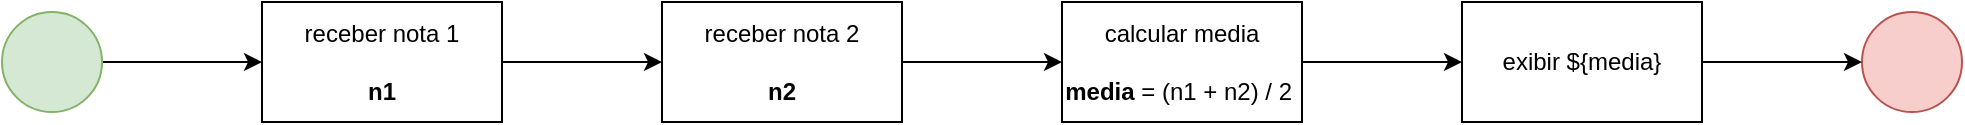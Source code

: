 <mxfile version="28.1.0" pages="10">
  <diagram name="ex 1" id="QKl7cUJNICzu-XgVvlZf">
    <mxGraphModel dx="1042" dy="527" grid="1" gridSize="10" guides="1" tooltips="1" connect="1" arrows="1" fold="1" page="1" pageScale="1" pageWidth="827" pageHeight="1169" math="0" shadow="0">
      <root>
        <mxCell id="0" />
        <mxCell id="1" parent="0" />
        <mxCell id="I9Qrn5pm6XTtZvHRRpc_-19" value="" style="edgeStyle=orthogonalEdgeStyle;rounded=0;orthogonalLoop=1;jettySize=auto;html=1;" parent="1" source="I9Qrn5pm6XTtZvHRRpc_-1" target="I9Qrn5pm6XTtZvHRRpc_-18" edge="1">
          <mxGeometry relative="1" as="geometry" />
        </mxCell>
        <mxCell id="I9Qrn5pm6XTtZvHRRpc_-1" value="receber nota 1&lt;div&gt;&lt;br&gt;&lt;/div&gt;&lt;div&gt;&lt;b&gt;n1&lt;/b&gt;&lt;/div&gt;" style="rounded=0;whiteSpace=wrap;html=1;" parent="1" vertex="1">
          <mxGeometry x="200" y="105" width="120" height="60" as="geometry" />
        </mxCell>
        <mxCell id="I9Qrn5pm6XTtZvHRRpc_-26" style="edgeStyle=orthogonalEdgeStyle;rounded=0;orthogonalLoop=1;jettySize=auto;html=1;entryX=0;entryY=0.5;entryDx=0;entryDy=0;" parent="1" source="I9Qrn5pm6XTtZvHRRpc_-3" target="I9Qrn5pm6XTtZvHRRpc_-1" edge="1">
          <mxGeometry relative="1" as="geometry" />
        </mxCell>
        <mxCell id="I9Qrn5pm6XTtZvHRRpc_-3" value="" style="ellipse;whiteSpace=wrap;html=1;aspect=fixed;fillColor=#d5e8d4;strokeColor=#82b366;" parent="1" vertex="1">
          <mxGeometry x="70" y="110" width="50" height="50" as="geometry" />
        </mxCell>
        <mxCell id="I9Qrn5pm6XTtZvHRRpc_-4" value="" style="ellipse;whiteSpace=wrap;html=1;aspect=fixed;fillColor=#f8cecc;strokeColor=#b85450;" parent="1" vertex="1">
          <mxGeometry x="1000" y="110" width="50" height="50" as="geometry" />
        </mxCell>
        <mxCell id="I9Qrn5pm6XTtZvHRRpc_-21" value="" style="edgeStyle=orthogonalEdgeStyle;rounded=0;orthogonalLoop=1;jettySize=auto;html=1;" parent="1" source="I9Qrn5pm6XTtZvHRRpc_-18" target="I9Qrn5pm6XTtZvHRRpc_-20" edge="1">
          <mxGeometry relative="1" as="geometry" />
        </mxCell>
        <mxCell id="I9Qrn5pm6XTtZvHRRpc_-18" value="receber nota 2&lt;div&gt;&lt;br&gt;&lt;/div&gt;&lt;div&gt;&lt;b&gt;n2&lt;/b&gt;&lt;/div&gt;" style="whiteSpace=wrap;html=1;rounded=0;" parent="1" vertex="1">
          <mxGeometry x="400" y="105" width="120" height="60" as="geometry" />
        </mxCell>
        <mxCell id="I9Qrn5pm6XTtZvHRRpc_-24" value="" style="edgeStyle=orthogonalEdgeStyle;rounded=0;orthogonalLoop=1;jettySize=auto;html=1;" parent="1" source="I9Qrn5pm6XTtZvHRRpc_-20" target="I9Qrn5pm6XTtZvHRRpc_-23" edge="1">
          <mxGeometry relative="1" as="geometry" />
        </mxCell>
        <mxCell id="I9Qrn5pm6XTtZvHRRpc_-20" value="calcular media&lt;div&gt;&lt;br&gt;&lt;/div&gt;&lt;div&gt;&lt;b&gt;media &lt;/b&gt;= (&lt;span style=&quot;background-color: transparent; color: light-dark(rgb(0, 0, 0), rgb(255, 255, 255));&quot;&gt;n1 + n2) / 2&amp;nbsp;&lt;/span&gt;&lt;/div&gt;" style="whiteSpace=wrap;html=1;rounded=0;" parent="1" vertex="1">
          <mxGeometry x="600" y="105" width="120" height="60" as="geometry" />
        </mxCell>
        <mxCell id="I9Qrn5pm6XTtZvHRRpc_-25" style="edgeStyle=orthogonalEdgeStyle;rounded=0;orthogonalLoop=1;jettySize=auto;html=1;entryX=0;entryY=0.5;entryDx=0;entryDy=0;" parent="1" source="I9Qrn5pm6XTtZvHRRpc_-23" target="I9Qrn5pm6XTtZvHRRpc_-4" edge="1">
          <mxGeometry relative="1" as="geometry" />
        </mxCell>
        <mxCell id="I9Qrn5pm6XTtZvHRRpc_-23" value="exibir ${media}" style="whiteSpace=wrap;html=1;rounded=0;" parent="1" vertex="1">
          <mxGeometry x="800" y="105" width="120" height="60" as="geometry" />
        </mxCell>
      </root>
    </mxGraphModel>
  </diagram>
  <diagram id="qgPiBvlX0EB3L1rXghVi" name="ex 2">
    <mxGraphModel dx="1042" dy="527" grid="1" gridSize="10" guides="1" tooltips="1" connect="1" arrows="1" fold="1" page="1" pageScale="1" pageWidth="827" pageHeight="1169" math="0" shadow="0">
      <root>
        <mxCell id="0" />
        <mxCell id="1" parent="0" />
        <mxCell id="fbAZnrrMV3RbfH16V8EU-1" value="" style="edgeStyle=orthogonalEdgeStyle;rounded=0;orthogonalLoop=1;jettySize=auto;html=1;" parent="1" source="fbAZnrrMV3RbfH16V8EU-2" target="fbAZnrrMV3RbfH16V8EU-7" edge="1">
          <mxGeometry relative="1" as="geometry" />
        </mxCell>
        <mxCell id="fbAZnrrMV3RbfH16V8EU-2" value="receber nota 1&lt;div&gt;&lt;br&gt;&lt;/div&gt;&lt;div&gt;&lt;b&gt;n1&lt;/b&gt;&lt;/div&gt;" style="rounded=0;whiteSpace=wrap;html=1;" parent="1" vertex="1">
          <mxGeometry x="310" y="200" width="120" height="60" as="geometry" />
        </mxCell>
        <mxCell id="fbAZnrrMV3RbfH16V8EU-3" style="edgeStyle=orthogonalEdgeStyle;rounded=0;orthogonalLoop=1;jettySize=auto;html=1;entryX=0;entryY=0.5;entryDx=0;entryDy=0;" parent="1" source="fbAZnrrMV3RbfH16V8EU-4" target="fbAZnrrMV3RbfH16V8EU-2" edge="1">
          <mxGeometry relative="1" as="geometry" />
        </mxCell>
        <mxCell id="fbAZnrrMV3RbfH16V8EU-4" value="" style="ellipse;whiteSpace=wrap;html=1;aspect=fixed;fillColor=#60a917;strokeColor=#2D7600;fontColor=#ffffff;" parent="1" vertex="1">
          <mxGeometry x="180" y="205" width="50" height="50" as="geometry" />
        </mxCell>
        <mxCell id="fbAZnrrMV3RbfH16V8EU-5" value="" style="ellipse;whiteSpace=wrap;html=1;aspect=fixed;fillColor=#d80073;strokeColor=#A50040;fontColor=#ffffff;" parent="1" vertex="1">
          <mxGeometry x="1340" y="205" width="50" height="50" as="geometry" />
        </mxCell>
        <mxCell id="fbAZnrrMV3RbfH16V8EU-6" value="" style="edgeStyle=orthogonalEdgeStyle;rounded=0;orthogonalLoop=1;jettySize=auto;html=1;" parent="1" source="fbAZnrrMV3RbfH16V8EU-7" target="fbAZnrrMV3RbfH16V8EU-9" edge="1">
          <mxGeometry relative="1" as="geometry" />
        </mxCell>
        <mxCell id="fbAZnrrMV3RbfH16V8EU-7" value="receber nota 2&lt;div&gt;&lt;br&gt;&lt;/div&gt;&lt;div&gt;&lt;b&gt;n2&lt;/b&gt;&lt;/div&gt;" style="whiteSpace=wrap;html=1;rounded=0;" parent="1" vertex="1">
          <mxGeometry x="510" y="200" width="120" height="60" as="geometry" />
        </mxCell>
        <mxCell id="7lV2TzxO6awWABn4QxFj-2" style="edgeStyle=orthogonalEdgeStyle;rounded=0;orthogonalLoop=1;jettySize=auto;html=1;entryX=0;entryY=0.5;entryDx=0;entryDy=0;" parent="1" source="fbAZnrrMV3RbfH16V8EU-9" target="7lV2TzxO6awWABn4QxFj-1" edge="1">
          <mxGeometry relative="1" as="geometry" />
        </mxCell>
        <mxCell id="fbAZnrrMV3RbfH16V8EU-9" value="calcular media&lt;div&gt;&lt;br&gt;&lt;/div&gt;&lt;div&gt;&lt;b&gt;media&lt;/b&gt; = (&lt;span style=&quot;background-color: transparent; color: light-dark(rgb(0, 0, 0), rgb(255, 255, 255));&quot;&gt;n1 + n2) / 2&amp;nbsp;&lt;/span&gt;&lt;/div&gt;" style="whiteSpace=wrap;html=1;rounded=0;" parent="1" vertex="1">
          <mxGeometry x="710" y="200" width="120" height="60" as="geometry" />
        </mxCell>
        <mxCell id="fbAZnrrMV3RbfH16V8EU-10" style="edgeStyle=orthogonalEdgeStyle;rounded=0;orthogonalLoop=1;jettySize=auto;html=1;entryX=0;entryY=0.5;entryDx=0;entryDy=0;" parent="1" source="fbAZnrrMV3RbfH16V8EU-11" target="fbAZnrrMV3RbfH16V8EU-5" edge="1">
          <mxGeometry relative="1" as="geometry" />
        </mxCell>
        <mxCell id="fbAZnrrMV3RbfH16V8EU-11" value="&lt;font&gt;exibir &quot;#partiuestagio&lt;/font&gt;&lt;span style=&quot;background-color: transparent; color: light-dark(rgb(0, 0, 0), rgb(255, 255, 255));&quot;&gt;&quot;&lt;/span&gt;" style="whiteSpace=wrap;html=1;rounded=0;fontSize=11;" parent="1" vertex="1">
          <mxGeometry x="1140" y="200" width="120" height="60" as="geometry" />
        </mxCell>
        <mxCell id="7lV2TzxO6awWABn4QxFj-3" style="edgeStyle=orthogonalEdgeStyle;rounded=0;orthogonalLoop=1;jettySize=auto;html=1;entryX=0;entryY=0.5;entryDx=0;entryDy=0;" parent="1" source="7lV2TzxO6awWABn4QxFj-1" target="fbAZnrrMV3RbfH16V8EU-11" edge="1">
          <mxGeometry relative="1" as="geometry" />
        </mxCell>
        <mxCell id="7lV2TzxO6awWABn4QxFj-7" value="SE&amp;nbsp;&lt;span style=&quot;background-color: light-dark(#ffffff, var(--ge-dark-color, #121212)); color: light-dark(rgb(0, 0, 0), rgb(255, 255, 255));&quot;&gt;media &amp;gt;= 5&lt;/span&gt;" style="edgeLabel;html=1;align=center;verticalAlign=middle;resizable=0;points=[];fontSize=13;" parent="7lV2TzxO6awWABn4QxFj-3" vertex="1" connectable="0">
          <mxGeometry x="-0.177" relative="1" as="geometry">
            <mxPoint as="offset" />
          </mxGeometry>
        </mxCell>
        <mxCell id="7lV2TzxO6awWABn4QxFj-5" style="edgeStyle=orthogonalEdgeStyle;rounded=0;orthogonalLoop=1;jettySize=auto;html=1;entryX=0;entryY=0.5;entryDx=0;entryDy=0;" parent="1" source="7lV2TzxO6awWABn4QxFj-1" target="7lV2TzxO6awWABn4QxFj-4" edge="1">
          <mxGeometry relative="1" as="geometry">
            <Array as="points">
              <mxPoint x="950" y="340" />
            </Array>
          </mxGeometry>
        </mxCell>
        <mxCell id="7lV2TzxO6awWABn4QxFj-9" value="SE media &amp;lt; 5&amp;nbsp;" style="edgeLabel;html=1;align=center;verticalAlign=middle;resizable=0;points=[];fontSize=13;" parent="7lV2TzxO6awWABn4QxFj-5" vertex="1" connectable="0">
          <mxGeometry x="0.172" y="5" relative="1" as="geometry">
            <mxPoint x="18" as="offset" />
          </mxGeometry>
        </mxCell>
        <mxCell id="7lV2TzxO6awWABn4QxFj-1" value="" style="rhombus;whiteSpace=wrap;html=1;" parent="1" vertex="1">
          <mxGeometry x="910" y="190" width="80" height="80" as="geometry" />
        </mxCell>
        <mxCell id="7lV2TzxO6awWABn4QxFj-6" style="edgeStyle=orthogonalEdgeStyle;rounded=0;orthogonalLoop=1;jettySize=auto;html=1;entryX=0.5;entryY=1;entryDx=0;entryDy=0;" parent="1" source="7lV2TzxO6awWABn4QxFj-4" target="fbAZnrrMV3RbfH16V8EU-5" edge="1">
          <mxGeometry relative="1" as="geometry" />
        </mxCell>
        <mxCell id="7lV2TzxO6awWABn4QxFj-4" value="exibir &quot;#partiutentardenovo&quot;" style="whiteSpace=wrap;html=1;rounded=0;fontSize=11;" parent="1" vertex="1">
          <mxGeometry x="1140" y="310" width="120" height="60" as="geometry" />
        </mxCell>
      </root>
    </mxGraphModel>
  </diagram>
  <diagram id="dUqkFC98cZFWV1q5a9xo" name="ex 3">
    <mxGraphModel dx="1869" dy="527" grid="1" gridSize="10" guides="1" tooltips="1" connect="1" arrows="1" fold="1" page="1" pageScale="1" pageWidth="827" pageHeight="1169" math="0" shadow="0">
      <root>
        <mxCell id="0" />
        <mxCell id="1" parent="0" />
        <mxCell id="F1FTSmAqa1AUSbMI87ii-1" value="&lt;p class=&quot;MsoNormal&quot; style=&quot;box-sizing: border-box; font-family: Barlow, sans-serif; margin-top: 0px; margin-bottom: 1rem; color: rgb(29, 33, 37); font-size: 14.685px; font-style: normal; font-variant-ligatures: normal; font-variant-caps: normal; font-weight: 400; letter-spacing: normal; orphans: 2; text-align: left; text-indent: 0px; text-transform: none; widows: 2; word-spacing: 0px; -webkit-text-stroke-width: 0px; white-space: normal; background-color: rgb(255, 255, 255); text-decoration-thickness: initial; text-decoration-style: initial; text-decoration-color: initial;&quot;&gt;&lt;strong style=&quot;box-sizing: border-box; font-family: Barlow, sans-serif; font-weight: bolder;&quot;&gt;3.&lt;/strong&gt;&amp;nbsp;Crie um diagrama de atividade que represente o seguinte programa:&lt;br style=&quot;box-sizing: border-box; font-family: Barlow, sans-serif;&quot;&gt;&lt;strong style=&quot;box-sizing: border-box; font-family: Barlow, sans-serif; font-weight: bolder;&quot;&gt;a)&lt;/strong&gt;&amp;nbsp;O usuário informa seu sexo e sua idade&lt;br style=&quot;box-sizing: border-box; font-family: Barlow, sans-serif;&quot;&gt;&lt;strong style=&quot;box-sizing: border-box; font-family: Barlow, sans-serif; font-weight: bolder;&quot;&gt;b)&lt;/strong&gt;&amp;nbsp;Caso seja homem e menor de 18 anos, exiba &quot;Você é homem e menino&quot;&lt;br style=&quot;box-sizing: border-box; font-family: Barlow, sans-serif;&quot;&gt;&lt;strong style=&quot;box-sizing: border-box; font-family: Barlow, sans-serif; font-weight: bolder;&quot;&gt;c)&amp;nbsp;&lt;/strong&gt;Caso seja homem e idade a partir de 18 anos, exiba &quot;Você é homem maior de idade&quot;&lt;br style=&quot;box-sizing: border-box; font-family: Barlow, sans-serif;&quot;&gt;&lt;strong style=&quot;box-sizing: border-box; font-family: Barlow, sans-serif; font-weight: bolder;&quot;&gt;d)&lt;/strong&gt;&amp;nbsp;Caso seja mulher e menor de 18 anos, exiba &quot;Você é mulher e menina&quot;&lt;br style=&quot;box-sizing: border-box; font-family: Barlow, sans-serif;&quot;&gt;&lt;strong style=&quot;box-sizing: border-box; font-family: Barlow, sans-serif; font-weight: bolder;&quot;&gt;e)&lt;/strong&gt;&amp;nbsp;Caso seja mulher e idade a partir de 18 anos, exiba &quot;Você é mulher maior de idade&quot;&lt;/p&gt;&lt;p class=&quot;MsoNormal&quot; style=&quot;box-sizing: border-box; font-family: Barlow, sans-serif; margin-top: 0px; margin-bottom: 1rem; color: rgb(29, 33, 37); font-size: 14.685px; font-style: normal; font-variant-ligatures: normal; font-variant-caps: normal; font-weight: 400; letter-spacing: normal; orphans: 2; text-align: left; text-indent: 0px; text-transform: none; widows: 2; word-spacing: 0px; -webkit-text-stroke-width: 0px; white-space: normal; background-color: rgb(255, 255, 255); text-decoration-thickness: initial; text-decoration-style: initial; text-decoration-color: initial;&quot;&gt;&amp;nbsp;&lt;/p&gt;" style="text;whiteSpace=wrap;html=1;" parent="1" vertex="1">
          <mxGeometry x="-740" y="60" width="560" height="140" as="geometry" />
        </mxCell>
        <mxCell id="hopYKcRY6FFT8IMbjvic-2" value="" style="edgeStyle=orthogonalEdgeStyle;rounded=0;orthogonalLoop=1;jettySize=auto;html=1;" parent="1" source="F1FTSmAqa1AUSbMI87ii-2" target="hopYKcRY6FFT8IMbjvic-1" edge="1">
          <mxGeometry relative="1" as="geometry" />
        </mxCell>
        <mxCell id="F1FTSmAqa1AUSbMI87ii-2" value="receber sexo&lt;div&gt;&lt;br&gt;&lt;/div&gt;&lt;div&gt;&lt;b&gt;sexo&lt;/b&gt;&lt;/div&gt;" style="rounded=0;whiteSpace=wrap;html=1;" parent="1" vertex="1">
          <mxGeometry x="-610" y="380" width="120" height="60" as="geometry" />
        </mxCell>
        <mxCell id="hopYKcRY6FFT8IMbjvic-26" style="edgeStyle=orthogonalEdgeStyle;rounded=0;orthogonalLoop=1;jettySize=auto;html=1;entryX=0;entryY=0.5;entryDx=0;entryDy=0;" parent="1" target="hopYKcRY6FFT8IMbjvic-7" edge="1">
          <mxGeometry relative="1" as="geometry">
            <mxPoint x="-209.941" y="375.059" as="sourcePoint" />
            <Array as="points">
              <mxPoint x="-210" y="280" />
            </Array>
          </mxGeometry>
        </mxCell>
        <mxCell id="hopYKcRY6FFT8IMbjvic-33" value="SE sexo = homem" style="edgeLabel;html=1;align=center;verticalAlign=middle;resizable=0;points=[];" parent="hopYKcRY6FFT8IMbjvic-26" vertex="1" connectable="0">
          <mxGeometry x="0.18" y="2" relative="1" as="geometry">
            <mxPoint as="offset" />
          </mxGeometry>
        </mxCell>
        <mxCell id="hopYKcRY6FFT8IMbjvic-32" style="edgeStyle=orthogonalEdgeStyle;rounded=0;orthogonalLoop=1;jettySize=auto;html=1;entryX=0;entryY=0.5;entryDx=0;entryDy=0;" parent="1" source="F1FTSmAqa1AUSbMI87ii-3" target="hopYKcRY6FFT8IMbjvic-29" edge="1">
          <mxGeometry relative="1" as="geometry">
            <Array as="points">
              <mxPoint x="-210" y="520" />
            </Array>
          </mxGeometry>
        </mxCell>
        <mxCell id="hopYKcRY6FFT8IMbjvic-34" value="SE sexo = mulher" style="edgeLabel;html=1;align=center;verticalAlign=middle;resizable=0;points=[];" parent="hopYKcRY6FFT8IMbjvic-32" vertex="1" connectable="0">
          <mxGeometry x="-0.065" y="2" relative="1" as="geometry">
            <mxPoint x="-1" as="offset" />
          </mxGeometry>
        </mxCell>
        <mxCell id="F1FTSmAqa1AUSbMI87ii-3" value="" style="rhombus;whiteSpace=wrap;html=1;" parent="1" vertex="1">
          <mxGeometry x="-250" y="370" width="80" height="80" as="geometry" />
        </mxCell>
        <mxCell id="hopYKcRY6FFT8IMbjvic-3" style="edgeStyle=orthogonalEdgeStyle;rounded=0;orthogonalLoop=1;jettySize=auto;html=1;entryX=0;entryY=0.5;entryDx=0;entryDy=0;" parent="1" source="F1FTSmAqa1AUSbMI87ii-5" target="F1FTSmAqa1AUSbMI87ii-2" edge="1">
          <mxGeometry relative="1" as="geometry" />
        </mxCell>
        <mxCell id="F1FTSmAqa1AUSbMI87ii-5" value="" style="ellipse;whiteSpace=wrap;html=1;aspect=fixed;fillColor=#60a917;fontColor=#ffffff;strokeColor=#2D7600;" parent="1" vertex="1">
          <mxGeometry x="-710" y="385" width="50" height="50" as="geometry" />
        </mxCell>
        <mxCell id="F1FTSmAqa1AUSbMI87ii-6" value="" style="ellipse;whiteSpace=wrap;html=1;aspect=fixed;fillColor=#d80073;fontColor=#ffffff;strokeColor=#A50040;" parent="1" vertex="1">
          <mxGeometry x="320" y="385" width="50" height="50" as="geometry" />
        </mxCell>
        <mxCell id="hopYKcRY6FFT8IMbjvic-4" style="edgeStyle=orthogonalEdgeStyle;rounded=0;orthogonalLoop=1;jettySize=auto;html=1;entryX=0;entryY=0.5;entryDx=0;entryDy=0;" parent="1" source="hopYKcRY6FFT8IMbjvic-1" target="F1FTSmAqa1AUSbMI87ii-3" edge="1">
          <mxGeometry relative="1" as="geometry" />
        </mxCell>
        <mxCell id="hopYKcRY6FFT8IMbjvic-1" value="receber idade&lt;div&gt;&lt;br&gt;&lt;/div&gt;&lt;div&gt;&lt;b&gt;idade&lt;/b&gt;&lt;/div&gt;" style="whiteSpace=wrap;html=1;rounded=0;" parent="1" vertex="1">
          <mxGeometry x="-440" y="380" width="120" height="60" as="geometry" />
        </mxCell>
        <mxCell id="hopYKcRY6FFT8IMbjvic-16" value="" style="edgeStyle=orthogonalEdgeStyle;rounded=0;orthogonalLoop=1;jettySize=auto;html=1;" parent="1" source="hopYKcRY6FFT8IMbjvic-7" target="hopYKcRY6FFT8IMbjvic-15" edge="1">
          <mxGeometry relative="1" as="geometry">
            <Array as="points">
              <mxPoint x="-60" y="205" />
            </Array>
          </mxGeometry>
        </mxCell>
        <mxCell id="hopYKcRY6FFT8IMbjvic-39" value="idade &amp;gt;= 18&amp;nbsp;" style="edgeLabel;html=1;align=center;verticalAlign=middle;resizable=0;points=[];" parent="hopYKcRY6FFT8IMbjvic-16" vertex="1" connectable="0">
          <mxGeometry x="-0.041" y="-4" relative="1" as="geometry">
            <mxPoint x="1" as="offset" />
          </mxGeometry>
        </mxCell>
        <mxCell id="hopYKcRY6FFT8IMbjvic-21" value="" style="edgeStyle=orthogonalEdgeStyle;rounded=0;orthogonalLoop=1;jettySize=auto;html=1;" parent="1" source="hopYKcRY6FFT8IMbjvic-7" target="hopYKcRY6FFT8IMbjvic-20" edge="1">
          <mxGeometry relative="1" as="geometry">
            <Array as="points">
              <mxPoint x="-60" y="355" />
            </Array>
          </mxGeometry>
        </mxCell>
        <mxCell id="hopYKcRY6FFT8IMbjvic-40" value="idade &amp;lt; 18" style="edgeLabel;html=1;align=center;verticalAlign=middle;resizable=0;points=[];" parent="hopYKcRY6FFT8IMbjvic-21" vertex="1" connectable="0">
          <mxGeometry x="0.056" y="1" relative="1" as="geometry">
            <mxPoint x="-1" as="offset" />
          </mxGeometry>
        </mxCell>
        <mxCell id="hopYKcRY6FFT8IMbjvic-7" value="" style="rhombus;whiteSpace=wrap;html=1;" parent="1" vertex="1">
          <mxGeometry x="-100" y="240" width="80" height="80" as="geometry" />
        </mxCell>
        <mxCell id="hopYKcRY6FFT8IMbjvic-35" style="edgeStyle=orthogonalEdgeStyle;rounded=0;orthogonalLoop=1;jettySize=auto;html=1;entryX=1;entryY=0;entryDx=0;entryDy=0;" parent="1" source="hopYKcRY6FFT8IMbjvic-15" target="F1FTSmAqa1AUSbMI87ii-6" edge="1">
          <mxGeometry relative="1" as="geometry" />
        </mxCell>
        <mxCell id="hopYKcRY6FFT8IMbjvic-15" value="exibir&lt;div&gt;&lt;br&gt;&lt;/div&gt;&lt;div&gt;&quot;Você é homem maior de idade&quot;&lt;/div&gt;" style="whiteSpace=wrap;html=1;" parent="1" vertex="1">
          <mxGeometry x="100" y="180" width="120" height="60" as="geometry" />
        </mxCell>
        <mxCell id="hopYKcRY6FFT8IMbjvic-36" style="edgeStyle=orthogonalEdgeStyle;rounded=0;orthogonalLoop=1;jettySize=auto;html=1;entryX=0.5;entryY=0;entryDx=0;entryDy=0;" parent="1" source="hopYKcRY6FFT8IMbjvic-20" target="F1FTSmAqa1AUSbMI87ii-6" edge="1">
          <mxGeometry relative="1" as="geometry" />
        </mxCell>
        <mxCell id="hopYKcRY6FFT8IMbjvic-20" value="exibir&lt;div&gt;&lt;br&gt;&lt;/div&gt;&lt;div&gt;&quot;Você é homem e menino&quot;&lt;/div&gt;" style="whiteSpace=wrap;html=1;" parent="1" vertex="1">
          <mxGeometry x="100" y="325" width="120" height="60" as="geometry" />
        </mxCell>
        <mxCell id="hopYKcRY6FFT8IMbjvic-27" value="" style="edgeStyle=orthogonalEdgeStyle;rounded=0;orthogonalLoop=1;jettySize=auto;html=1;" parent="1" source="hopYKcRY6FFT8IMbjvic-29" target="hopYKcRY6FFT8IMbjvic-30" edge="1">
          <mxGeometry relative="1" as="geometry">
            <Array as="points">
              <mxPoint x="-60" y="455" />
            </Array>
          </mxGeometry>
        </mxCell>
        <mxCell id="hopYKcRY6FFT8IMbjvic-41" value="idade &amp;gt;= 18" style="edgeLabel;html=1;align=center;verticalAlign=middle;resizable=0;points=[];" parent="hopYKcRY6FFT8IMbjvic-27" vertex="1" connectable="0">
          <mxGeometry x="0.044" y="-5" relative="1" as="geometry">
            <mxPoint x="1" as="offset" />
          </mxGeometry>
        </mxCell>
        <mxCell id="hopYKcRY6FFT8IMbjvic-28" value="" style="edgeStyle=orthogonalEdgeStyle;rounded=0;orthogonalLoop=1;jettySize=auto;html=1;" parent="1" source="hopYKcRY6FFT8IMbjvic-29" target="hopYKcRY6FFT8IMbjvic-31" edge="1">
          <mxGeometry relative="1" as="geometry">
            <Array as="points">
              <mxPoint x="-60" y="605" />
            </Array>
          </mxGeometry>
        </mxCell>
        <mxCell id="hopYKcRY6FFT8IMbjvic-42" value="idade &amp;lt; 18" style="edgeLabel;html=1;align=center;verticalAlign=middle;resizable=0;points=[];" parent="hopYKcRY6FFT8IMbjvic-28" vertex="1" connectable="0">
          <mxGeometry x="-0.016" y="-4" relative="1" as="geometry">
            <mxPoint x="-1" as="offset" />
          </mxGeometry>
        </mxCell>
        <mxCell id="hopYKcRY6FFT8IMbjvic-29" value="" style="rhombus;whiteSpace=wrap;html=1;" parent="1" vertex="1">
          <mxGeometry x="-100" y="490" width="80" height="80" as="geometry" />
        </mxCell>
        <mxCell id="hopYKcRY6FFT8IMbjvic-37" style="edgeStyle=orthogonalEdgeStyle;rounded=0;orthogonalLoop=1;jettySize=auto;html=1;entryX=0.5;entryY=1;entryDx=0;entryDy=0;" parent="1" source="hopYKcRY6FFT8IMbjvic-30" target="F1FTSmAqa1AUSbMI87ii-6" edge="1">
          <mxGeometry relative="1" as="geometry" />
        </mxCell>
        <mxCell id="hopYKcRY6FFT8IMbjvic-30" value="exibir&lt;div&gt;&lt;br&gt;&lt;/div&gt;&lt;div&gt;&quot;Você é mulher maior de idade&quot;&lt;/div&gt;" style="whiteSpace=wrap;html=1;" parent="1" vertex="1">
          <mxGeometry x="100" y="430" width="120" height="60" as="geometry" />
        </mxCell>
        <mxCell id="hopYKcRY6FFT8IMbjvic-38" style="edgeStyle=orthogonalEdgeStyle;rounded=0;orthogonalLoop=1;jettySize=auto;html=1;entryX=1;entryY=1;entryDx=0;entryDy=0;" parent="1" source="hopYKcRY6FFT8IMbjvic-31" target="F1FTSmAqa1AUSbMI87ii-6" edge="1">
          <mxGeometry relative="1" as="geometry" />
        </mxCell>
        <mxCell id="hopYKcRY6FFT8IMbjvic-31" value="exibir&lt;div&gt;&lt;br&gt;&lt;/div&gt;&lt;div&gt;&quot;Você é mulher e menina&quot;&lt;/div&gt;" style="whiteSpace=wrap;html=1;" parent="1" vertex="1">
          <mxGeometry x="100" y="575" width="120" height="60" as="geometry" />
        </mxCell>
      </root>
    </mxGraphModel>
  </diagram>
  <diagram id="jWp-sULYzC0D_LKjBAgq" name="ex 4">
    <mxGraphModel dx="1042" dy="1696" grid="1" gridSize="10" guides="1" tooltips="1" connect="1" arrows="1" fold="1" page="1" pageScale="1" pageWidth="827" pageHeight="1169" math="0" shadow="0">
      <root>
        <mxCell id="0" />
        <mxCell id="1" parent="0" />
        <mxCell id="mJgSh1p3comcvK4TUSng-4" value="" style="edgeStyle=orthogonalEdgeStyle;rounded=0;orthogonalLoop=1;jettySize=auto;html=1;" parent="1" source="C7yAHiS1Awff6SFZuIVn-1" target="mJgSh1p3comcvK4TUSng-3" edge="1">
          <mxGeometry relative="1" as="geometry" />
        </mxCell>
        <mxCell id="C7yAHiS1Awff6SFZuIVn-1" value="Receber horas dormidas por noite&lt;div&gt;&lt;br&gt;&lt;/div&gt;&lt;div&gt;&lt;b&gt;horasNoite&lt;/b&gt;&lt;/div&gt;" style="rounded=0;whiteSpace=wrap;html=1;" parent="1" vertex="1">
          <mxGeometry x="270" y="160" width="120" height="60" as="geometry" />
        </mxCell>
        <mxCell id="C7yAHiS1Awff6SFZuIVn-3" value="" style="ellipse;whiteSpace=wrap;html=1;aspect=fixed;fillColor=#d80073;fontColor=#ffffff;strokeColor=#A50040;" parent="1" vertex="1">
          <mxGeometry x="1250" y="250" width="40" height="40" as="geometry" />
        </mxCell>
        <mxCell id="mJgSh1p3comcvK4TUSng-2" style="edgeStyle=orthogonalEdgeStyle;rounded=0;orthogonalLoop=1;jettySize=auto;html=1;entryX=0;entryY=0.5;entryDx=0;entryDy=0;" parent="1" source="C7yAHiS1Awff6SFZuIVn-4" target="C7yAHiS1Awff6SFZuIVn-1" edge="1">
          <mxGeometry relative="1" as="geometry" />
        </mxCell>
        <mxCell id="C7yAHiS1Awff6SFZuIVn-4" value="" style="ellipse;whiteSpace=wrap;html=1;aspect=fixed;fillColor=#60a917;fontColor=#ffffff;strokeColor=#2D7600;" parent="1" vertex="1">
          <mxGeometry x="190" y="170" width="40" height="40" as="geometry" />
        </mxCell>
        <mxCell id="mJgSh1p3comcvK4TUSng-1" value="&lt;strong style=&quot;box-sizing: border-box; font-family: Barlow, sans-serif; font-weight: bolder; color: rgb(29, 33, 37); font-size: 14.697px; font-style: normal; font-variant-ligatures: normal; font-variant-caps: normal; letter-spacing: normal; orphans: 2; text-align: left; text-indent: 0px; text-transform: none; widows: 2; word-spacing: 0px; -webkit-text-stroke-width: 0px; white-space: normal; background-color: rgb(255, 255, 255); text-decoration-thickness: initial; text-decoration-style: initial; text-decoration-color: initial;&quot;&gt;4.&lt;/strong&gt;&lt;span style=&quot;color: rgb(29, 33, 37); font-family: Barlow, sans-serif; font-size: 14.697px; font-style: normal; font-variant-ligatures: normal; font-variant-caps: normal; font-weight: 400; letter-spacing: normal; orphans: 2; text-align: left; text-indent: 0px; text-transform: none; widows: 2; word-spacing: 0px; -webkit-text-stroke-width: 0px; white-space: normal; background-color: rgb(255, 255, 255); text-decoration-thickness: initial; text-decoration-style: initial; text-decoration-color: initial; display: inline !important; float: none;&quot;&gt;&amp;nbsp;Crie um diagrama de atividade que represente o seguinte programa:&lt;/span&gt;&lt;br style=&quot;box-sizing: border-box; font-family: Barlow, sans-serif; color: rgb(29, 33, 37); font-size: 14.697px; font-style: normal; font-variant-ligatures: normal; font-variant-caps: normal; font-weight: 400; letter-spacing: normal; orphans: 2; text-align: left; text-indent: 0px; text-transform: none; widows: 2; word-spacing: 0px; -webkit-text-stroke-width: 0px; white-space: normal; background-color: rgb(255, 255, 255); text-decoration-thickness: initial; text-decoration-style: initial; text-decoration-color: initial;&quot;&gt;&lt;strong style=&quot;box-sizing: border-box; font-family: Barlow, sans-serif; font-weight: bolder; color: rgb(29, 33, 37); font-size: 14.697px; font-style: normal; font-variant-ligatures: normal; font-variant-caps: normal; letter-spacing: normal; orphans: 2; text-align: left; text-indent: 0px; text-transform: none; widows: 2; word-spacing: 0px; -webkit-text-stroke-width: 0px; white-space: normal; background-color: rgb(255, 255, 255); text-decoration-thickness: initial; text-decoration-style: initial; text-decoration-color: initial;&quot;&gt;a)&lt;/strong&gt;&lt;span style=&quot;color: rgb(29, 33, 37); font-family: Barlow, sans-serif; font-size: 14.697px; font-style: normal; font-variant-ligatures: normal; font-variant-caps: normal; font-weight: 400; letter-spacing: normal; orphans: 2; text-align: left; text-indent: 0px; text-transform: none; widows: 2; word-spacing: 0px; -webkit-text-stroke-width: 0px; white-space: normal; background-color: rgb(255, 255, 255); text-decoration-thickness: initial; text-decoration-style: initial; text-decoration-color: initial; display: inline !important; float: none;&quot;&gt;&amp;nbsp;O usuário informa quantas horas por noite dorme&lt;/span&gt;&lt;br style=&quot;box-sizing: border-box; font-family: Barlow, sans-serif; color: rgb(29, 33, 37); font-size: 14.697px; font-style: normal; font-variant-ligatures: normal; font-variant-caps: normal; font-weight: 400; letter-spacing: normal; orphans: 2; text-align: left; text-indent: 0px; text-transform: none; widows: 2; word-spacing: 0px; -webkit-text-stroke-width: 0px; white-space: normal; background-color: rgb(255, 255, 255); text-decoration-thickness: initial; text-decoration-style: initial; text-decoration-color: initial;&quot;&gt;&lt;strong style=&quot;box-sizing: border-box; font-family: Barlow, sans-serif; font-weight: bolder; color: rgb(29, 33, 37); font-size: 14.697px; font-style: normal; font-variant-ligatures: normal; font-variant-caps: normal; letter-spacing: normal; orphans: 2; text-align: left; text-indent: 0px; text-transform: none; widows: 2; word-spacing: 0px; -webkit-text-stroke-width: 0px; white-space: normal; background-color: rgb(255, 255, 255); text-decoration-thickness: initial; text-decoration-style: initial; text-decoration-color: initial;&quot;&gt;b)&lt;/strong&gt;&lt;span style=&quot;color: rgb(29, 33, 37); font-family: Barlow, sans-serif; font-size: 14.697px; font-style: normal; font-variant-ligatures: normal; font-variant-caps: normal; font-weight: 400; letter-spacing: normal; orphans: 2; text-align: left; text-indent: 0px; text-transform: none; widows: 2; word-spacing: 0px; -webkit-text-stroke-width: 0px; white-space: normal; background-color: rgb(255, 255, 255); text-decoration-thickness: initial; text-decoration-style: initial; text-decoration-color: initial; display: inline !important; float: none;&quot;&gt;&amp;nbsp;Caso ele durma de 0 a 4, exiba &quot;#zumbi&quot;&lt;/span&gt;&lt;br style=&quot;box-sizing: border-box; font-family: Barlow, sans-serif; color: rgb(29, 33, 37); font-size: 14.697px; font-style: normal; font-variant-ligatures: normal; font-variant-caps: normal; font-weight: 400; letter-spacing: normal; orphans: 2; text-align: left; text-indent: 0px; text-transform: none; widows: 2; word-spacing: 0px; -webkit-text-stroke-width: 0px; white-space: normal; background-color: rgb(255, 255, 255); text-decoration-thickness: initial; text-decoration-style: initial; text-decoration-color: initial;&quot;&gt;&lt;strong style=&quot;box-sizing: border-box; font-family: Barlow, sans-serif; font-weight: bolder; color: rgb(29, 33, 37); font-size: 14.697px; font-style: normal; font-variant-ligatures: normal; font-variant-caps: normal; letter-spacing: normal; orphans: 2; text-align: left; text-indent: 0px; text-transform: none; widows: 2; word-spacing: 0px; -webkit-text-stroke-width: 0px; white-space: normal; background-color: rgb(255, 255, 255); text-decoration-thickness: initial; text-decoration-style: initial; text-decoration-color: initial;&quot;&gt;c)&amp;nbsp;&lt;/strong&gt;&lt;span style=&quot;color: rgb(29, 33, 37); font-family: Barlow, sans-serif; font-size: 14.697px; font-style: normal; font-variant-ligatures: normal; font-variant-caps: normal; font-weight: 400; letter-spacing: normal; orphans: 2; text-align: left; text-indent: 0px; text-transform: none; widows: 2; word-spacing: 0px; -webkit-text-stroke-width: 0px; white-space: normal; background-color: rgb(255, 255, 255); text-decoration-thickness: initial; text-decoration-style: initial; text-decoration-color: initial; display: inline !important; float: none;&quot;&gt;Caso ele durma mais de 4 até menos de 7, exiba &quot;Pouca concentração&quot;&lt;/span&gt;&lt;br style=&quot;box-sizing: border-box; font-family: Barlow, sans-serif; color: rgb(29, 33, 37); font-size: 14.697px; font-style: normal; font-variant-ligatures: normal; font-variant-caps: normal; font-weight: 400; letter-spacing: normal; orphans: 2; text-align: left; text-indent: 0px; text-transform: none; widows: 2; word-spacing: 0px; -webkit-text-stroke-width: 0px; white-space: normal; background-color: rgb(255, 255, 255); text-decoration-thickness: initial; text-decoration-style: initial; text-decoration-color: initial;&quot;&gt;&lt;strong style=&quot;box-sizing: border-box; font-family: Barlow, sans-serif; font-weight: bolder; color: rgb(29, 33, 37); font-size: 14.697px; font-style: normal; font-variant-ligatures: normal; font-variant-caps: normal; letter-spacing: normal; orphans: 2; text-align: left; text-indent: 0px; text-transform: none; widows: 2; word-spacing: 0px; -webkit-text-stroke-width: 0px; white-space: normal; background-color: rgb(255, 255, 255); text-decoration-thickness: initial; text-decoration-style: initial; text-decoration-color: initial;&quot;&gt;d)&lt;/strong&gt;&lt;span style=&quot;color: rgb(29, 33, 37); font-family: Barlow, sans-serif; font-size: 14.697px; font-style: normal; font-variant-ligatures: normal; font-variant-caps: normal; font-weight: 400; letter-spacing: normal; orphans: 2; text-align: left; text-indent: 0px; text-transform: none; widows: 2; word-spacing: 0px; -webkit-text-stroke-width: 0px; white-space: normal; background-color: rgb(255, 255, 255); text-decoration-thickness: initial; text-decoration-style: initial; text-decoration-color: initial; display: inline !important; float: none;&quot;&gt;&amp;nbsp;Caso ele durma de 7 a 9, exiba &quot;Boa concentração&quot;&lt;/span&gt;&lt;br style=&quot;box-sizing: border-box; font-family: Barlow, sans-serif; color: rgb(29, 33, 37); font-size: 14.697px; font-style: normal; font-variant-ligatures: normal; font-variant-caps: normal; font-weight: 400; letter-spacing: normal; orphans: 2; text-align: left; text-indent: 0px; text-transform: none; widows: 2; word-spacing: 0px; -webkit-text-stroke-width: 0px; white-space: normal; background-color: rgb(255, 255, 255); text-decoration-thickness: initial; text-decoration-style: initial; text-decoration-color: initial;&quot;&gt;&lt;strong style=&quot;box-sizing: border-box; font-family: Barlow, sans-serif; font-weight: bolder; color: rgb(29, 33, 37); font-size: 14.697px; font-style: normal; font-variant-ligatures: normal; font-variant-caps: normal; letter-spacing: normal; orphans: 2; text-align: left; text-indent: 0px; text-transform: none; widows: 2; word-spacing: 0px; -webkit-text-stroke-width: 0px; white-space: normal; background-color: rgb(255, 255, 255); text-decoration-thickness: initial; text-decoration-style: initial; text-decoration-color: initial;&quot;&gt;e)&lt;/strong&gt;&lt;span style=&quot;color: rgb(29, 33, 37); font-family: Barlow, sans-serif; font-size: 14.697px; font-style: normal; font-variant-ligatures: normal; font-variant-caps: normal; font-weight: 400; letter-spacing: normal; orphans: 2; text-align: left; text-indent: 0px; text-transform: none; widows: 2; word-spacing: 0px; -webkit-text-stroke-width: 0px; white-space: normal; background-color: rgb(255, 255, 255); text-decoration-thickness: initial; text-decoration-style: initial; text-decoration-color: initial; display: inline !important; float: none;&quot;&gt;&amp;nbsp;Caso ele durma mais de 9, exiba &quot;Olha a preguiça!&quot;&lt;/span&gt;" style="text;whiteSpace=wrap;html=1;" parent="1" vertex="1">
          <mxGeometry x="80" y="-170" width="520" height="130" as="geometry" />
        </mxCell>
        <mxCell id="u1jsuUPo78WzDFxTS3K2-8" value="" style="edgeStyle=orthogonalEdgeStyle;rounded=0;orthogonalLoop=1;jettySize=auto;html=1;entryX=0;entryY=0.5;entryDx=0;entryDy=0;exitX=0.5;exitY=0;exitDx=0;exitDy=0;" parent="1" source="mJgSh1p3comcvK4TUSng-3" target="u1jsuUPo78WzDFxTS3K2-7" edge="1">
          <mxGeometry relative="1" as="geometry">
            <mxPoint x="520" y="230" as="sourcePoint" />
            <mxPoint x="775.412" y="150" as="targetPoint" />
            <Array as="points">
              <mxPoint x="510" y="100" />
            </Array>
          </mxGeometry>
        </mxCell>
        <mxCell id="u1jsuUPo78WzDFxTS3K2-9" value="SE horasNoite &amp;lt;= 4&amp;nbsp;" style="edgeLabel;html=1;align=center;verticalAlign=middle;resizable=0;points=[];" parent="u1jsuUPo78WzDFxTS3K2-8" vertex="1" connectable="0">
          <mxGeometry x="0.372" y="-2" relative="1" as="geometry">
            <mxPoint x="-176" y="-2" as="offset" />
          </mxGeometry>
        </mxCell>
        <mxCell id="u1jsuUPo78WzDFxTS3K2-12" value="" style="edgeStyle=orthogonalEdgeStyle;rounded=0;orthogonalLoop=1;jettySize=auto;html=1;" parent="1" source="mJgSh1p3comcvK4TUSng-3" target="u1jsuUPo78WzDFxTS3K2-11" edge="1">
          <mxGeometry relative="1" as="geometry" />
        </mxCell>
        <mxCell id="u1jsuUPo78WzDFxTS3K2-14" value="SE horasNoite &amp;gt; 4" style="edgeLabel;html=1;align=center;verticalAlign=middle;resizable=0;points=[];" parent="u1jsuUPo78WzDFxTS3K2-12" vertex="1" connectable="0">
          <mxGeometry x="-0.167" y="-3" relative="1" as="geometry">
            <mxPoint as="offset" />
          </mxGeometry>
        </mxCell>
        <mxCell id="mJgSh1p3comcvK4TUSng-3" value="" style="rhombus;whiteSpace=wrap;html=1;rounded=0;" parent="1" vertex="1">
          <mxGeometry x="470" y="150" width="80" height="80" as="geometry" />
        </mxCell>
        <mxCell id="u1jsuUPo78WzDFxTS3K2-13" style="edgeStyle=orthogonalEdgeStyle;rounded=0;orthogonalLoop=1;jettySize=auto;html=1;entryX=0.5;entryY=0;entryDx=0;entryDy=0;" parent="1" source="u1jsuUPo78WzDFxTS3K2-7" target="C7yAHiS1Awff6SFZuIVn-3" edge="1">
          <mxGeometry relative="1" as="geometry" />
        </mxCell>
        <mxCell id="u1jsuUPo78WzDFxTS3K2-7" value="exibir&lt;div&gt;&lt;br&gt;&lt;/div&gt;&lt;div&gt;&quot;#zumbi&quot;&lt;/div&gt;" style="whiteSpace=wrap;html=1;rounded=0;" parent="1" vertex="1">
          <mxGeometry x="950" y="70" width="120" height="60" as="geometry" />
        </mxCell>
        <mxCell id="u1jsuUPo78WzDFxTS3K2-16" value="" style="edgeStyle=orthogonalEdgeStyle;rounded=0;orthogonalLoop=1;jettySize=auto;html=1;" parent="1" source="u1jsuUPo78WzDFxTS3K2-11" target="u1jsuUPo78WzDFxTS3K2-15" edge="1">
          <mxGeometry relative="1" as="geometry" />
        </mxCell>
        <mxCell id="u1jsuUPo78WzDFxTS3K2-20" value="SE horasNoite &amp;lt; 7" style="edgeLabel;html=1;align=center;verticalAlign=middle;resizable=0;points=[];" parent="u1jsuUPo78WzDFxTS3K2-16" vertex="1" connectable="0">
          <mxGeometry x="-0.061" y="-2" relative="1" as="geometry">
            <mxPoint as="offset" />
          </mxGeometry>
        </mxCell>
        <mxCell id="u1jsuUPo78WzDFxTS3K2-24" value="" style="edgeStyle=orthogonalEdgeStyle;rounded=0;orthogonalLoop=1;jettySize=auto;html=1;exitX=0.5;exitY=1;exitDx=0;exitDy=0;" parent="1" source="u1jsuUPo78WzDFxTS3K2-11" target="u1jsuUPo78WzDFxTS3K2-23" edge="1">
          <mxGeometry relative="1" as="geometry">
            <mxPoint x="740" y="250" as="sourcePoint" />
          </mxGeometry>
        </mxCell>
        <mxCell id="FwS6Dy6mRN5HKfEpEw7x-1" value="SE horasNoite &amp;gt;= 7" style="edgeLabel;html=1;align=center;verticalAlign=middle;resizable=0;points=[];" parent="u1jsuUPo78WzDFxTS3K2-24" vertex="1" connectable="0">
          <mxGeometry x="-0.182" y="3" relative="1" as="geometry">
            <mxPoint as="offset" />
          </mxGeometry>
        </mxCell>
        <mxCell id="u1jsuUPo78WzDFxTS3K2-11" value="" style="rhombus;whiteSpace=wrap;html=1;rounded=0;" parent="1" vertex="1">
          <mxGeometry x="700" y="150" width="80" height="80" as="geometry" />
        </mxCell>
        <mxCell id="u1jsuUPo78WzDFxTS3K2-21" style="edgeStyle=orthogonalEdgeStyle;rounded=0;orthogonalLoop=1;jettySize=auto;html=1;entryX=0;entryY=0;entryDx=0;entryDy=0;" parent="1" source="u1jsuUPo78WzDFxTS3K2-15" target="C7yAHiS1Awff6SFZuIVn-3" edge="1">
          <mxGeometry relative="1" as="geometry">
            <Array as="points">
              <mxPoint x="1256" y="190" />
            </Array>
          </mxGeometry>
        </mxCell>
        <mxCell id="u1jsuUPo78WzDFxTS3K2-15" value="exibir&lt;div&gt;&lt;br&gt;&lt;/div&gt;&lt;div&gt;&quot;Pouca concentração&quot;&lt;/div&gt;" style="whiteSpace=wrap;html=1;rounded=0;" parent="1" vertex="1">
          <mxGeometry x="950" y="160" width="120" height="60" as="geometry" />
        </mxCell>
        <mxCell id="u1jsuUPo78WzDFxTS3K2-26" value="" style="edgeStyle=orthogonalEdgeStyle;rounded=0;orthogonalLoop=1;jettySize=auto;html=1;" parent="1" source="u1jsuUPo78WzDFxTS3K2-23" target="u1jsuUPo78WzDFxTS3K2-25" edge="1">
          <mxGeometry relative="1" as="geometry" />
        </mxCell>
        <mxCell id="u1jsuUPo78WzDFxTS3K2-31" value="SE horasNoite &amp;lt;= 9" style="edgeLabel;html=1;align=center;verticalAlign=middle;resizable=0;points=[];" parent="u1jsuUPo78WzDFxTS3K2-26" vertex="1" connectable="0">
          <mxGeometry x="-0.092" y="2" relative="1" as="geometry">
            <mxPoint x="-1" as="offset" />
          </mxGeometry>
        </mxCell>
        <mxCell id="u1jsuUPo78WzDFxTS3K2-28" value="" style="edgeStyle=orthogonalEdgeStyle;rounded=0;orthogonalLoop=1;jettySize=auto;html=1;" parent="1" source="u1jsuUPo78WzDFxTS3K2-23" target="u1jsuUPo78WzDFxTS3K2-27" edge="1">
          <mxGeometry relative="1" as="geometry">
            <Array as="points">
              <mxPoint x="740" y="420" />
            </Array>
          </mxGeometry>
        </mxCell>
        <mxCell id="u1jsuUPo78WzDFxTS3K2-32" value="SE horasNoite &amp;gt; 9" style="edgeLabel;html=1;align=center;verticalAlign=middle;resizable=0;points=[];" parent="u1jsuUPo78WzDFxTS3K2-28" vertex="1" connectable="0">
          <mxGeometry x="0.147" y="-3" relative="1" as="geometry">
            <mxPoint x="28" y="-3" as="offset" />
          </mxGeometry>
        </mxCell>
        <mxCell id="u1jsuUPo78WzDFxTS3K2-23" value="" style="rhombus;whiteSpace=wrap;html=1;rounded=0;" parent="1" vertex="1">
          <mxGeometry x="700" y="290" width="80" height="80" as="geometry" />
        </mxCell>
        <mxCell id="u1jsuUPo78WzDFxTS3K2-29" style="edgeStyle=orthogonalEdgeStyle;rounded=0;orthogonalLoop=1;jettySize=auto;html=1;entryX=0;entryY=1;entryDx=0;entryDy=0;" parent="1" source="u1jsuUPo78WzDFxTS3K2-25" target="C7yAHiS1Awff6SFZuIVn-3" edge="1">
          <mxGeometry relative="1" as="geometry">
            <Array as="points">
              <mxPoint x="1256" y="330" />
            </Array>
          </mxGeometry>
        </mxCell>
        <mxCell id="u1jsuUPo78WzDFxTS3K2-25" value="exibir&lt;div&gt;&lt;br&gt;&lt;/div&gt;&lt;div&gt;&quot;Boa concentração&quot;&lt;/div&gt;" style="whiteSpace=wrap;html=1;rounded=0;" parent="1" vertex="1">
          <mxGeometry x="950" y="300" width="120" height="60" as="geometry" />
        </mxCell>
        <mxCell id="u1jsuUPo78WzDFxTS3K2-30" style="edgeStyle=orthogonalEdgeStyle;rounded=0;orthogonalLoop=1;jettySize=auto;html=1;entryX=0.5;entryY=1;entryDx=0;entryDy=0;" parent="1" source="u1jsuUPo78WzDFxTS3K2-27" target="C7yAHiS1Awff6SFZuIVn-3" edge="1">
          <mxGeometry relative="1" as="geometry" />
        </mxCell>
        <mxCell id="u1jsuUPo78WzDFxTS3K2-27" value="exibir&lt;div&gt;&lt;br&gt;&lt;/div&gt;&lt;div&gt;&quot;Olha a preguiça!&quot;&lt;/div&gt;" style="whiteSpace=wrap;html=1;rounded=0;" parent="1" vertex="1">
          <mxGeometry x="950" y="400" width="120" height="60" as="geometry" />
        </mxCell>
      </root>
    </mxGraphModel>
  </diagram>
  <diagram id="ndl5L-QZ88Nm9zWrgTNw" name="ex 5">
    <mxGraphModel dx="1042" dy="527" grid="1" gridSize="10" guides="1" tooltips="1" connect="1" arrows="1" fold="1" page="1" pageScale="1" pageWidth="827" pageHeight="1169" math="0" shadow="0">
      <root>
        <mxCell id="0" />
        <mxCell id="1" parent="0" />
        <mxCell id="zEFG_Sv0N0XgGw7ilFPw-1" value="&lt;strong style=&quot;box-sizing: border-box; font-family: Barlow, sans-serif; font-weight: bolder; color: rgb(29, 33, 37); font-size: 15px; font-style: normal; font-variant-ligatures: normal; font-variant-caps: normal; letter-spacing: normal; orphans: 2; text-align: left; text-indent: 0px; text-transform: none; widows: 2; word-spacing: 0px; -webkit-text-stroke-width: 0px; white-space: normal; background-color: rgb(255, 255, 255); text-decoration-thickness: initial; text-decoration-style: initial; text-decoration-color: initial;&quot;&gt;5.&lt;/strong&gt;&lt;span style=&quot;color: rgb(29, 33, 37); font-family: Barlow, sans-serif; font-size: 15px; font-style: normal; font-variant-ligatures: normal; font-variant-caps: normal; font-weight: 400; letter-spacing: normal; orphans: 2; text-align: left; text-indent: 0px; text-transform: none; widows: 2; word-spacing: 0px; -webkit-text-stroke-width: 0px; white-space: normal; background-color: rgb(255, 255, 255); text-decoration-thickness: initial; text-decoration-style: initial; text-decoration-color: initial; display: inline !important; float: none;&quot;&gt;&amp;nbsp;Crie um diagrama de atividade que represente o seguinte programa:&lt;/span&gt;&lt;br style=&quot;box-sizing: border-box; font-family: Barlow, sans-serif; color: rgb(29, 33, 37); font-size: 15px; font-style: normal; font-variant-ligatures: normal; font-variant-caps: normal; font-weight: 400; letter-spacing: normal; orphans: 2; text-align: left; text-indent: 0px; text-transform: none; widows: 2; word-spacing: 0px; -webkit-text-stroke-width: 0px; white-space: normal; background-color: rgb(255, 255, 255); text-decoration-thickness: initial; text-decoration-style: initial; text-decoration-color: initial;&quot;&gt;&lt;strong style=&quot;box-sizing: border-box; font-family: Barlow, sans-serif; font-weight: bolder; color: rgb(29, 33, 37); font-size: 15px; font-style: normal; font-variant-ligatures: normal; font-variant-caps: normal; letter-spacing: normal; orphans: 2; text-align: left; text-indent: 0px; text-transform: none; widows: 2; word-spacing: 0px; -webkit-text-stroke-width: 0px; white-space: normal; background-color: rgb(255, 255, 255); text-decoration-thickness: initial; text-decoration-style: initial; text-decoration-color: initial;&quot;&gt;a)&lt;/strong&gt;&lt;span style=&quot;color: rgb(29, 33, 37); font-family: Barlow, sans-serif; font-size: 15px; font-style: normal; font-variant-ligatures: normal; font-variant-caps: normal; font-weight: 400; letter-spacing: normal; orphans: 2; text-align: left; text-indent: 0px; text-transform: none; widows: 2; word-spacing: 0px; -webkit-text-stroke-width: 0px; white-space: normal; background-color: rgb(255, 255, 255); text-decoration-thickness: initial; text-decoration-style: initial; text-decoration-color: initial; display: inline !important; float: none;&quot;&gt;&amp;nbsp;O usuário informa o salário de estagiário e o valor da faculdade.&lt;/span&gt;&lt;br style=&quot;box-sizing: border-box; font-family: Barlow, sans-serif; color: rgb(29, 33, 37); font-size: 15px; font-style: normal; font-variant-ligatures: normal; font-variant-caps: normal; font-weight: 400; letter-spacing: normal; orphans: 2; text-align: left; text-indent: 0px; text-transform: none; widows: 2; word-spacing: 0px; -webkit-text-stroke-width: 0px; white-space: normal; background-color: rgb(255, 255, 255); text-decoration-thickness: initial; text-decoration-style: initial; text-decoration-color: initial;&quot;&gt;&lt;strong style=&quot;box-sizing: border-box; font-family: Barlow, sans-serif; font-weight: bolder; color: rgb(29, 33, 37); font-size: 15px; font-style: normal; font-variant-ligatures: normal; font-variant-caps: normal; letter-spacing: normal; orphans: 2; text-align: left; text-indent: 0px; text-transform: none; widows: 2; word-spacing: 0px; -webkit-text-stroke-width: 0px; white-space: normal; background-color: rgb(255, 255, 255); text-decoration-thickness: initial; text-decoration-style: initial; text-decoration-color: initial;&quot;&gt;b)&lt;/strong&gt;&lt;span style=&quot;color: rgb(29, 33, 37); font-family: Barlow, sans-serif; font-size: 15px; font-style: normal; font-variant-ligatures: normal; font-variant-caps: normal; font-weight: 400; letter-spacing: normal; orphans: 2; text-align: left; text-indent: 0px; text-transform: none; widows: 2; word-spacing: 0px; -webkit-text-stroke-width: 0px; white-space: normal; background-color: rgb(255, 255, 255); text-decoration-thickness: initial; text-decoration-style: initial; text-decoration-color: initial; display: inline !important; float: none;&quot;&gt;&amp;nbsp;O programa calcula a média diária salário líquido (salário – faculdade). Considerar 30 dias&lt;/span&gt;&lt;br style=&quot;box-sizing: border-box; font-family: Barlow, sans-serif; color: rgb(29, 33, 37); font-size: 15px; font-style: normal; font-variant-ligatures: normal; font-variant-caps: normal; font-weight: 400; letter-spacing: normal; orphans: 2; text-align: left; text-indent: 0px; text-transform: none; widows: 2; word-spacing: 0px; -webkit-text-stroke-width: 0px; white-space: normal; background-color: rgb(255, 255, 255); text-decoration-thickness: initial; text-decoration-style: initial; text-decoration-color: initial;&quot;&gt;&lt;strong style=&quot;box-sizing: border-box; font-family: Barlow, sans-serif; font-weight: bolder; color: rgb(29, 33, 37); font-size: 15px; font-style: normal; font-variant-ligatures: normal; font-variant-caps: normal; letter-spacing: normal; orphans: 2; text-align: left; text-indent: 0px; text-transform: none; widows: 2; word-spacing: 0px; -webkit-text-stroke-width: 0px; white-space: normal; background-color: rgb(255, 255, 255); text-decoration-thickness: initial; text-decoration-style: initial; text-decoration-color: initial;&quot;&gt;c)&lt;/strong&gt;&lt;span style=&quot;color: rgb(29, 33, 37); font-family: Barlow, sans-serif; font-size: 15px; font-style: normal; font-variant-ligatures: normal; font-variant-caps: normal; font-weight: 400; letter-spacing: normal; orphans: 2; text-align: left; text-indent: 0px; text-transform: none; widows: 2; word-spacing: 0px; -webkit-text-stroke-width: 0px; white-space: normal; background-color: rgb(255, 255, 255); text-decoration-thickness: initial; text-decoration-style: initial; text-decoration-color: initial; display: inline !important; float: none;&quot;&gt;&amp;nbsp;Caso a média seja menor que 15, exibir “#controletotal”&lt;/span&gt;&lt;br style=&quot;box-sizing: border-box; font-family: Barlow, sans-serif; color: rgb(29, 33, 37); font-size: 15px; font-style: normal; font-variant-ligatures: normal; font-variant-caps: normal; font-weight: 400; letter-spacing: normal; orphans: 2; text-align: left; text-indent: 0px; text-transform: none; widows: 2; word-spacing: 0px; -webkit-text-stroke-width: 0px; white-space: normal; background-color: rgb(255, 255, 255); text-decoration-thickness: initial; text-decoration-style: initial; text-decoration-color: initial;&quot;&gt;&lt;strong style=&quot;box-sizing: border-box; font-family: Barlow, sans-serif; font-weight: bolder; color: rgb(29, 33, 37); font-size: 15px; font-style: normal; font-variant-ligatures: normal; font-variant-caps: normal; letter-spacing: normal; orphans: 2; text-align: left; text-indent: 0px; text-transform: none; widows: 2; word-spacing: 0px; -webkit-text-stroke-width: 0px; white-space: normal; background-color: rgb(255, 255, 255); text-decoration-thickness: initial; text-decoration-style: initial; text-decoration-color: initial;&quot;&gt;d)&lt;/strong&gt;&lt;span style=&quot;color: rgb(29, 33, 37); font-family: Barlow, sans-serif; font-size: 15px; font-style: normal; font-variant-ligatures: normal; font-variant-caps: normal; font-weight: 400; letter-spacing: normal; orphans: 2; text-align: left; text-indent: 0px; text-transform: none; widows: 2; word-spacing: 0px; -webkit-text-stroke-width: 0px; white-space: normal; background-color: rgb(255, 255, 255); text-decoration-thickness: initial; text-decoration-style: initial; text-decoration-color: initial; display: inline !important; float: none;&quot;&gt;&amp;nbsp;Caso a média esteja entre 15 e 20, exibir “#ragazzonosabado”&lt;/span&gt;&lt;br style=&quot;box-sizing: border-box; font-family: Barlow, sans-serif; color: rgb(29, 33, 37); font-size: 15px; font-style: normal; font-variant-ligatures: normal; font-variant-caps: normal; font-weight: 400; letter-spacing: normal; orphans: 2; text-align: left; text-indent: 0px; text-transform: none; widows: 2; word-spacing: 0px; -webkit-text-stroke-width: 0px; white-space: normal; background-color: rgb(255, 255, 255); text-decoration-thickness: initial; text-decoration-style: initial; text-decoration-color: initial;&quot;&gt;&lt;strong style=&quot;box-sizing: border-box; font-family: Barlow, sans-serif; font-weight: bolder; color: rgb(29, 33, 37); font-size: 15px; font-style: normal; font-variant-ligatures: normal; font-variant-caps: normal; letter-spacing: normal; orphans: 2; text-align: left; text-indent: 0px; text-transform: none; widows: 2; word-spacing: 0px; -webkit-text-stroke-width: 0px; white-space: normal; background-color: rgb(255, 255, 255); text-decoration-thickness: initial; text-decoration-style: initial; text-decoration-color: initial;&quot;&gt;e)&lt;/strong&gt;&lt;span style=&quot;color: rgb(29, 33, 37); font-family: Barlow, sans-serif; font-size: 15px; font-style: normal; font-variant-ligatures: normal; font-variant-caps: normal; font-weight: 400; letter-spacing: normal; orphans: 2; text-align: left; text-indent: 0px; text-transform: none; widows: 2; word-spacing: 0px; -webkit-text-stroke-width: 0px; white-space: normal; background-color: rgb(255, 255, 255); text-decoration-thickness: initial; text-decoration-style: initial; text-decoration-color: initial; display: inline !important; float: none;&quot;&gt;&amp;nbsp;Caso a média seja maior que 20 e menor 25, exibir “#cinemanamorada”&lt;/span&gt;&lt;br style=&quot;box-sizing: border-box; font-family: Barlow, sans-serif; color: rgb(29, 33, 37); font-size: 15px; font-style: normal; font-variant-ligatures: normal; font-variant-caps: normal; font-weight: 400; letter-spacing: normal; orphans: 2; text-align: left; text-indent: 0px; text-transform: none; widows: 2; word-spacing: 0px; -webkit-text-stroke-width: 0px; white-space: normal; background-color: rgb(255, 255, 255); text-decoration-thickness: initial; text-decoration-style: initial; text-decoration-color: initial;&quot;&gt;&lt;strong style=&quot;box-sizing: border-box; font-family: Barlow, sans-serif; font-weight: bolder; color: rgb(29, 33, 37); font-size: 15px; font-style: normal; font-variant-ligatures: normal; font-variant-caps: normal; letter-spacing: normal; orphans: 2; text-align: left; text-indent: 0px; text-transform: none; widows: 2; word-spacing: 0px; -webkit-text-stroke-width: 0px; white-space: normal; background-color: rgb(255, 255, 255); text-decoration-thickness: initial; text-decoration-style: initial; text-decoration-color: initial;&quot;&gt;f)&lt;/strong&gt;&lt;span style=&quot;color: rgb(29, 33, 37); font-family: Barlow, sans-serif; font-size: 15px; font-style: normal; font-variant-ligatures: normal; font-variant-caps: normal; font-weight: 400; letter-spacing: normal; orphans: 2; text-align: left; text-indent: 0px; text-transform: none; widows: 2; word-spacing: 0px; -webkit-text-stroke-width: 0px; white-space: normal; background-color: rgb(255, 255, 255); text-decoration-thickness: initial; text-decoration-style: initial; text-decoration-color: initial; display: inline !important; float: none;&quot;&gt;&amp;nbsp;Caso a média é de 25 a 30, exibir “#novogame”&lt;/span&gt;&lt;br style=&quot;box-sizing: border-box; font-family: Barlow, sans-serif; color: rgb(29, 33, 37); font-size: 15px; font-style: normal; font-variant-ligatures: normal; font-variant-caps: normal; font-weight: 400; letter-spacing: normal; orphans: 2; text-align: left; text-indent: 0px; text-transform: none; widows: 2; word-spacing: 0px; -webkit-text-stroke-width: 0px; white-space: normal; background-color: rgb(255, 255, 255); text-decoration-thickness: initial; text-decoration-style: initial; text-decoration-color: initial;&quot;&gt;&lt;strong style=&quot;box-sizing: border-box; font-family: Barlow, sans-serif; font-weight: bolder; color: rgb(29, 33, 37); font-size: 15px; font-style: normal; font-variant-ligatures: normal; font-variant-caps: normal; letter-spacing: normal; orphans: 2; text-align: left; text-indent: 0px; text-transform: none; widows: 2; word-spacing: 0px; -webkit-text-stroke-width: 0px; white-space: normal; background-color: rgb(255, 255, 255); text-decoration-thickness: initial; text-decoration-style: initial; text-decoration-color: initial;&quot;&gt;g)&lt;/strong&gt;&lt;span style=&quot;color: rgb(29, 33, 37); font-family: Barlow, sans-serif; font-size: 15px; font-style: normal; font-variant-ligatures: normal; font-variant-caps: normal; font-weight: 400; letter-spacing: normal; orphans: 2; text-align: left; text-indent: 0px; text-transform: none; widows: 2; word-spacing: 0px; -webkit-text-stroke-width: 0px; white-space: normal; background-color: rgb(255, 255, 255); text-decoration-thickness: initial; text-decoration-style: initial; text-decoration-color: initial; display: inline !important; float: none;&quot;&gt;&amp;nbsp;Caso a média seja maior que 30, exibir “#tobonito”&lt;/span&gt;" style="text;whiteSpace=wrap;html=1;" parent="1" vertex="1">
          <mxGeometry x="260" y="480" width="560" height="190" as="geometry" />
        </mxCell>
        <mxCell id="zEFG_Sv0N0XgGw7ilFPw-5" style="edgeStyle=orthogonalEdgeStyle;rounded=0;orthogonalLoop=1;jettySize=auto;html=1;entryX=0;entryY=0.5;entryDx=0;entryDy=0;" parent="1" source="zEFG_Sv0N0XgGw7ilFPw-2" target="zEFG_Sv0N0XgGw7ilFPw-4" edge="1">
          <mxGeometry relative="1" as="geometry" />
        </mxCell>
        <mxCell id="zEFG_Sv0N0XgGw7ilFPw-2" value="" style="ellipse;whiteSpace=wrap;html=1;aspect=fixed;fillColor=#60a917;fontColor=#ffffff;strokeColor=#2D7600;" parent="1" vertex="1">
          <mxGeometry x="200" y="330" width="40" height="40" as="geometry" />
        </mxCell>
        <mxCell id="zEFG_Sv0N0XgGw7ilFPw-3" value="" style="ellipse;whiteSpace=wrap;html=1;aspect=fixed;fillColor=#d80073;fontColor=#ffffff;strokeColor=#A50040;" parent="1" vertex="1">
          <mxGeometry x="1740" y="460" width="40" height="40" as="geometry" />
        </mxCell>
        <mxCell id="zEFG_Sv0N0XgGw7ilFPw-7" style="edgeStyle=orthogonalEdgeStyle;rounded=0;orthogonalLoop=1;jettySize=auto;html=1;entryX=0;entryY=0.5;entryDx=0;entryDy=0;" parent="1" source="zEFG_Sv0N0XgGw7ilFPw-4" target="zEFG_Sv0N0XgGw7ilFPw-6" edge="1">
          <mxGeometry relative="1" as="geometry" />
        </mxCell>
        <mxCell id="zEFG_Sv0N0XgGw7ilFPw-4" value="receber salario de estagiario&lt;div&gt;&lt;br&gt;&lt;/div&gt;&lt;div&gt;&lt;b&gt;salario&lt;/b&gt;&lt;/div&gt;" style="rounded=0;whiteSpace=wrap;html=1;" parent="1" vertex="1">
          <mxGeometry x="280" y="320" width="120" height="60" as="geometry" />
        </mxCell>
        <mxCell id="zEFG_Sv0N0XgGw7ilFPw-9" value="" style="edgeStyle=orthogonalEdgeStyle;rounded=0;orthogonalLoop=1;jettySize=auto;html=1;" parent="1" source="zEFG_Sv0N0XgGw7ilFPw-6" target="zEFG_Sv0N0XgGw7ilFPw-8" edge="1">
          <mxGeometry relative="1" as="geometry" />
        </mxCell>
        <mxCell id="zEFG_Sv0N0XgGw7ilFPw-6" value="receber valor da faculdade&lt;div&gt;&lt;br&gt;&lt;/div&gt;&lt;div&gt;&lt;b&gt;valorFacul&lt;/b&gt;&lt;/div&gt;" style="rounded=0;whiteSpace=wrap;html=1;" parent="1" vertex="1">
          <mxGeometry x="450" y="320" width="120" height="60" as="geometry" />
        </mxCell>
        <mxCell id="zEFG_Sv0N0XgGw7ilFPw-13" value="" style="edgeStyle=orthogonalEdgeStyle;rounded=0;orthogonalLoop=1;jettySize=auto;html=1;" parent="1" source="zEFG_Sv0N0XgGw7ilFPw-8" target="zEFG_Sv0N0XgGw7ilFPw-12" edge="1">
          <mxGeometry relative="1" as="geometry" />
        </mxCell>
        <mxCell id="zEFG_Sv0N0XgGw7ilFPw-8" value="calcula media diaria salario liquido&lt;div&gt;&lt;br&gt;&lt;/div&gt;&lt;div&gt;&lt;b&gt;mediaLiquida&lt;/b&gt; = (salario - valorFacul) / 30&lt;/div&gt;" style="whiteSpace=wrap;html=1;rounded=0;" parent="1" vertex="1">
          <mxGeometry x="640" y="310" width="150" height="80" as="geometry" />
        </mxCell>
        <mxCell id="6Z0LlkR054qYTmmjCY6V-2" value="" style="edgeStyle=orthogonalEdgeStyle;rounded=0;orthogonalLoop=1;jettySize=auto;html=1;" parent="1" source="zEFG_Sv0N0XgGw7ilFPw-12" target="6Z0LlkR054qYTmmjCY6V-1" edge="1">
          <mxGeometry relative="1" as="geometry">
            <Array as="points">
              <mxPoint x="920" y="220" />
            </Array>
          </mxGeometry>
        </mxCell>
        <mxCell id="TLuwNb0QHiN3LPbODZw9-1" value="mediaLiquida &amp;lt; 15" style="edgeLabel;html=1;align=center;verticalAlign=middle;resizable=0;points=[];" parent="6Z0LlkR054qYTmmjCY6V-2" vertex="1" connectable="0">
          <mxGeometry x="0.253" y="4" relative="1" as="geometry">
            <mxPoint x="96" y="4" as="offset" />
          </mxGeometry>
        </mxCell>
        <mxCell id="TLuwNb0QHiN3LPbODZw9-3" value="" style="edgeStyle=orthogonalEdgeStyle;rounded=0;orthogonalLoop=1;jettySize=auto;html=1;" parent="1" source="zEFG_Sv0N0XgGw7ilFPw-12" target="TLuwNb0QHiN3LPbODZw9-2" edge="1">
          <mxGeometry relative="1" as="geometry" />
        </mxCell>
        <mxCell id="TLuwNb0QHiN3LPbODZw9-4" value="mediaLiquida &amp;gt;= 15" style="edgeLabel;html=1;align=center;verticalAlign=middle;resizable=0;points=[];" parent="TLuwNb0QHiN3LPbODZw9-3" vertex="1" connectable="0">
          <mxGeometry x="-0.2" relative="1" as="geometry">
            <mxPoint as="offset" />
          </mxGeometry>
        </mxCell>
        <mxCell id="zEFG_Sv0N0XgGw7ilFPw-12" value="" style="rhombus;whiteSpace=wrap;html=1;rounded=0;" parent="1" vertex="1">
          <mxGeometry x="880" y="310" width="80" height="80" as="geometry" />
        </mxCell>
        <mxCell id="TLuwNb0QHiN3LPbODZw9-27" style="edgeStyle=orthogonalEdgeStyle;rounded=0;orthogonalLoop=1;jettySize=auto;html=1;entryX=0.5;entryY=0;entryDx=0;entryDy=0;" parent="1" source="6Z0LlkR054qYTmmjCY6V-1" target="zEFG_Sv0N0XgGw7ilFPw-3" edge="1">
          <mxGeometry relative="1" as="geometry" />
        </mxCell>
        <mxCell id="6Z0LlkR054qYTmmjCY6V-1" value="exibir&amp;nbsp;&lt;div&gt;&#39;#controletotal&#39;&lt;/div&gt;" style="whiteSpace=wrap;html=1;rounded=0;" parent="1" vertex="1">
          <mxGeometry x="1380" y="190" width="120" height="60" as="geometry" />
        </mxCell>
        <mxCell id="TLuwNb0QHiN3LPbODZw9-6" value="" style="edgeStyle=orthogonalEdgeStyle;rounded=0;orthogonalLoop=1;jettySize=auto;html=1;" parent="1" source="TLuwNb0QHiN3LPbODZw9-2" target="TLuwNb0QHiN3LPbODZw9-5" edge="1">
          <mxGeometry relative="1" as="geometry" />
        </mxCell>
        <mxCell id="TLuwNb0QHiN3LPbODZw9-7" value="mediaLiquida &amp;lt;= 20" style="edgeLabel;html=1;align=center;verticalAlign=middle;resizable=0;points=[];" parent="TLuwNb0QHiN3LPbODZw9-6" vertex="1" connectable="0">
          <mxGeometry x="-0.095" y="-2" relative="1" as="geometry">
            <mxPoint as="offset" />
          </mxGeometry>
        </mxCell>
        <mxCell id="TLuwNb0QHiN3LPbODZw9-9" value="" style="edgeStyle=orthogonalEdgeStyle;rounded=0;orthogonalLoop=1;jettySize=auto;html=1;" parent="1" source="TLuwNb0QHiN3LPbODZw9-2" target="TLuwNb0QHiN3LPbODZw9-8" edge="1">
          <mxGeometry relative="1" as="geometry" />
        </mxCell>
        <mxCell id="TLuwNb0QHiN3LPbODZw9-23" value="mediaLiquida &amp;gt; 20" style="edgeLabel;html=1;align=center;verticalAlign=middle;resizable=0;points=[];" parent="TLuwNb0QHiN3LPbODZw9-9" vertex="1" connectable="0">
          <mxGeometry y="-2" relative="1" as="geometry">
            <mxPoint as="offset" />
          </mxGeometry>
        </mxCell>
        <mxCell id="TLuwNb0QHiN3LPbODZw9-2" value="" style="rhombus;whiteSpace=wrap;html=1;rounded=0;" parent="1" vertex="1">
          <mxGeometry x="1090" y="310" width="80" height="80" as="geometry" />
        </mxCell>
        <mxCell id="TLuwNb0QHiN3LPbODZw9-28" style="edgeStyle=orthogonalEdgeStyle;rounded=0;orthogonalLoop=1;jettySize=auto;html=1;entryX=0;entryY=0;entryDx=0;entryDy=0;" parent="1" source="TLuwNb0QHiN3LPbODZw9-5" target="zEFG_Sv0N0XgGw7ilFPw-3" edge="1">
          <mxGeometry relative="1" as="geometry" />
        </mxCell>
        <mxCell id="TLuwNb0QHiN3LPbODZw9-5" value="exibir&lt;div&gt;&#39;#ragazzonosabado&#39;&lt;/div&gt;" style="whiteSpace=wrap;html=1;rounded=0;" parent="1" vertex="1">
          <mxGeometry x="1380" y="320" width="120" height="60" as="geometry" />
        </mxCell>
        <mxCell id="TLuwNb0QHiN3LPbODZw9-11" value="" style="edgeStyle=orthogonalEdgeStyle;rounded=0;orthogonalLoop=1;jettySize=auto;html=1;" parent="1" source="TLuwNb0QHiN3LPbODZw9-8" target="TLuwNb0QHiN3LPbODZw9-10" edge="1">
          <mxGeometry relative="1" as="geometry" />
        </mxCell>
        <mxCell id="TLuwNb0QHiN3LPbODZw9-14" value="mediaLiquida &amp;lt; 25" style="edgeLabel;html=1;align=center;verticalAlign=middle;resizable=0;points=[];" parent="TLuwNb0QHiN3LPbODZw9-11" vertex="1" connectable="0">
          <mxGeometry x="-0.171" y="-4" relative="1" as="geometry">
            <mxPoint as="offset" />
          </mxGeometry>
        </mxCell>
        <mxCell id="TLuwNb0QHiN3LPbODZw9-17" value="" style="edgeStyle=orthogonalEdgeStyle;rounded=0;orthogonalLoop=1;jettySize=auto;html=1;" parent="1" source="TLuwNb0QHiN3LPbODZw9-8" target="TLuwNb0QHiN3LPbODZw9-16" edge="1">
          <mxGeometry relative="1" as="geometry" />
        </mxCell>
        <mxCell id="TLuwNb0QHiN3LPbODZw9-24" value="mediaLiquida &amp;gt;= 25" style="edgeLabel;html=1;align=center;verticalAlign=middle;resizable=0;points=[];" parent="TLuwNb0QHiN3LPbODZw9-17" vertex="1" connectable="0">
          <mxGeometry x="-0.108" y="1" relative="1" as="geometry">
            <mxPoint as="offset" />
          </mxGeometry>
        </mxCell>
        <mxCell id="TLuwNb0QHiN3LPbODZw9-8" value="" style="rhombus;whiteSpace=wrap;html=1;rounded=0;" parent="1" vertex="1">
          <mxGeometry x="1090" y="440" width="80" height="80" as="geometry" />
        </mxCell>
        <mxCell id="TLuwNb0QHiN3LPbODZw9-29" style="edgeStyle=orthogonalEdgeStyle;rounded=0;orthogonalLoop=1;jettySize=auto;html=1;entryX=0;entryY=0.5;entryDx=0;entryDy=0;" parent="1" source="TLuwNb0QHiN3LPbODZw9-10" target="zEFG_Sv0N0XgGw7ilFPw-3" edge="1">
          <mxGeometry relative="1" as="geometry" />
        </mxCell>
        <mxCell id="TLuwNb0QHiN3LPbODZw9-10" value="exibir&lt;div&gt;&#39;#cinemanamorada&#39;&lt;/div&gt;" style="whiteSpace=wrap;html=1;rounded=0;" parent="1" vertex="1">
          <mxGeometry x="1380" y="450" width="120" height="60" as="geometry" />
        </mxCell>
        <mxCell id="TLuwNb0QHiN3LPbODZw9-19" value="" style="edgeStyle=orthogonalEdgeStyle;rounded=0;orthogonalLoop=1;jettySize=auto;html=1;" parent="1" source="TLuwNb0QHiN3LPbODZw9-16" target="TLuwNb0QHiN3LPbODZw9-18" edge="1">
          <mxGeometry relative="1" as="geometry" />
        </mxCell>
        <mxCell id="TLuwNb0QHiN3LPbODZw9-22" value="mediaLiquida &amp;lt;= 30" style="edgeLabel;html=1;align=center;verticalAlign=middle;resizable=0;points=[];" parent="TLuwNb0QHiN3LPbODZw9-19" vertex="1" connectable="0">
          <mxGeometry x="-0.276" y="2" relative="1" as="geometry">
            <mxPoint as="offset" />
          </mxGeometry>
        </mxCell>
        <mxCell id="TLuwNb0QHiN3LPbODZw9-21" value="" style="edgeStyle=orthogonalEdgeStyle;rounded=0;orthogonalLoop=1;jettySize=auto;html=1;" parent="1" source="TLuwNb0QHiN3LPbODZw9-16" target="TLuwNb0QHiN3LPbODZw9-20" edge="1">
          <mxGeometry relative="1" as="geometry">
            <Array as="points">
              <mxPoint x="1130" y="770" />
            </Array>
          </mxGeometry>
        </mxCell>
        <mxCell id="TLuwNb0QHiN3LPbODZw9-26" value="mediaLiquida &amp;gt; 30" style="edgeLabel;html=1;align=center;verticalAlign=middle;resizable=0;points=[];" parent="TLuwNb0QHiN3LPbODZw9-21" vertex="1" connectable="0">
          <mxGeometry x="0.082" y="2" relative="1" as="geometry">
            <mxPoint x="33" y="2" as="offset" />
          </mxGeometry>
        </mxCell>
        <mxCell id="TLuwNb0QHiN3LPbODZw9-16" value="" style="rhombus;whiteSpace=wrap;html=1;rounded=0;" parent="1" vertex="1">
          <mxGeometry x="1090" y="585" width="80" height="80" as="geometry" />
        </mxCell>
        <mxCell id="TLuwNb0QHiN3LPbODZw9-30" style="edgeStyle=orthogonalEdgeStyle;rounded=0;orthogonalLoop=1;jettySize=auto;html=1;entryX=0;entryY=1;entryDx=0;entryDy=0;" parent="1" source="TLuwNb0QHiN3LPbODZw9-18" target="zEFG_Sv0N0XgGw7ilFPw-3" edge="1">
          <mxGeometry relative="1" as="geometry" />
        </mxCell>
        <mxCell id="TLuwNb0QHiN3LPbODZw9-18" value="&lt;div&gt;exibir&lt;/div&gt;&#39;#novogame&#39;" style="whiteSpace=wrap;html=1;rounded=0;" parent="1" vertex="1">
          <mxGeometry x="1380" y="595" width="120" height="60" as="geometry" />
        </mxCell>
        <mxCell id="TLuwNb0QHiN3LPbODZw9-31" style="edgeStyle=orthogonalEdgeStyle;rounded=0;orthogonalLoop=1;jettySize=auto;html=1;entryX=0.5;entryY=1;entryDx=0;entryDy=0;" parent="1" source="TLuwNb0QHiN3LPbODZw9-20" target="zEFG_Sv0N0XgGw7ilFPw-3" edge="1">
          <mxGeometry relative="1" as="geometry" />
        </mxCell>
        <mxCell id="TLuwNb0QHiN3LPbODZw9-20" value="exibir&lt;div&gt;&#39;#tobonito&#39;&lt;/div&gt;" style="whiteSpace=wrap;html=1;rounded=0;" parent="1" vertex="1">
          <mxGeometry x="1380" y="740" width="120" height="60" as="geometry" />
        </mxCell>
      </root>
    </mxGraphModel>
  </diagram>
  <diagram id="BoXmsCceT_NpgWQ0yI4d" name="ex 6">
    <mxGraphModel dx="2334" dy="819" grid="1" gridSize="10" guides="1" tooltips="1" connect="1" arrows="1" fold="1" page="1" pageScale="1" pageWidth="827" pageHeight="1169" math="0" shadow="0">
      <root>
        <mxCell id="0" />
        <mxCell id="1" parent="0" />
        <mxCell id="N1jKZBdVnpnfQjLN56Th-1" value="&lt;strong style=&quot;box-sizing: border-box; font-family: Barlow, sans-serif; font-weight: bolder; color: rgb(29, 33, 37); font-size: 15px; font-style: normal; font-variant-ligatures: normal; font-variant-caps: normal; letter-spacing: normal; orphans: 2; text-align: left; text-indent: 0px; text-transform: none; widows: 2; word-spacing: 0px; -webkit-text-stroke-width: 0px; white-space: normal; background-color: rgb(255, 255, 255); text-decoration-thickness: initial; text-decoration-style: initial; text-decoration-color: initial;&quot;&gt;6.&lt;/strong&gt;&lt;span style=&quot;color: rgb(29, 33, 37); font-family: Barlow, sans-serif; font-size: 15px; font-style: normal; font-variant-ligatures: normal; font-variant-caps: normal; font-weight: 400; letter-spacing: normal; orphans: 2; text-align: left; text-indent: 0px; text-transform: none; widows: 2; word-spacing: 0px; -webkit-text-stroke-width: 0px; white-space: normal; background-color: rgb(255, 255, 255); text-decoration-thickness: initial; text-decoration-style: initial; text-decoration-color: initial; display: inline !important; float: none;&quot;&gt;&amp;nbsp;Crie um diagrama de atividade que represente o seguinte programa:&lt;/span&gt;&lt;br style=&quot;box-sizing: border-box; font-family: Barlow, sans-serif; color: rgb(29, 33, 37); font-size: 15px; font-style: normal; font-variant-ligatures: normal; font-variant-caps: normal; font-weight: 400; letter-spacing: normal; orphans: 2; text-align: left; text-indent: 0px; text-transform: none; widows: 2; word-spacing: 0px; -webkit-text-stroke-width: 0px; white-space: normal; background-color: rgb(255, 255, 255); text-decoration-thickness: initial; text-decoration-style: initial; text-decoration-color: initial;&quot;&gt;&lt;strong style=&quot;box-sizing: border-box; font-family: Barlow, sans-serif; font-weight: bolder; color: rgb(29, 33, 37); font-size: 15px; font-style: normal; font-variant-ligatures: normal; font-variant-caps: normal; letter-spacing: normal; orphans: 2; text-align: left; text-indent: 0px; text-transform: none; widows: 2; word-spacing: 0px; -webkit-text-stroke-width: 0px; white-space: normal; background-color: rgb(255, 255, 255); text-decoration-thickness: initial; text-decoration-style: initial; text-decoration-color: initial;&quot;&gt;a)&lt;/strong&gt;&lt;span style=&quot;color: rgb(29, 33, 37); font-family: Barlow, sans-serif; font-size: 15px; font-style: normal; font-variant-ligatures: normal; font-variant-caps: normal; font-weight: 400; letter-spacing: normal; orphans: 2; text-align: left; text-indent: 0px; text-transform: none; widows: 2; word-spacing: 0px; -webkit-text-stroke-width: 0px; white-space: normal; background-color: rgb(255, 255, 255); text-decoration-thickness: initial; text-decoration-style: initial; text-decoration-color: initial; display: inline !important; float: none;&quot;&gt;&amp;nbsp;O usuário informa três números quaisquer&lt;/span&gt;&lt;br style=&quot;box-sizing: border-box; font-family: Barlow, sans-serif; color: rgb(29, 33, 37); font-size: 15px; font-style: normal; font-variant-ligatures: normal; font-variant-caps: normal; font-weight: 400; letter-spacing: normal; orphans: 2; text-align: left; text-indent: 0px; text-transform: none; widows: 2; word-spacing: 0px; -webkit-text-stroke-width: 0px; white-space: normal; background-color: rgb(255, 255, 255); text-decoration-thickness: initial; text-decoration-style: initial; text-decoration-color: initial;&quot;&gt;&lt;strong style=&quot;box-sizing: border-box; font-family: Barlow, sans-serif; font-weight: bolder; color: rgb(29, 33, 37); font-size: 15px; font-style: normal; font-variant-ligatures: normal; font-variant-caps: normal; letter-spacing: normal; orphans: 2; text-align: left; text-indent: 0px; text-transform: none; widows: 2; word-spacing: 0px; -webkit-text-stroke-width: 0px; white-space: normal; background-color: rgb(255, 255, 255); text-decoration-thickness: initial; text-decoration-style: initial; text-decoration-color: initial;&quot;&gt;b)&lt;/strong&gt;&lt;span style=&quot;color: rgb(29, 33, 37); font-family: Barlow, sans-serif; font-size: 15px; font-style: normal; font-variant-ligatures: normal; font-variant-caps: normal; font-weight: 400; letter-spacing: normal; orphans: 2; text-align: left; text-indent: 0px; text-transform: none; widows: 2; word-spacing: 0px; -webkit-text-stroke-width: 0px; white-space: normal; background-color: rgb(255, 255, 255); text-decoration-thickness: initial; text-decoration-style: initial; text-decoration-color: initial; display: inline !important; float: none;&quot;&gt;&amp;nbsp;O programa lista os três números em ordem crescente&lt;/span&gt;" style="text;whiteSpace=wrap;html=1;" parent="1" vertex="1">
          <mxGeometry x="1915" y="230" width="510" height="80" as="geometry" />
        </mxCell>
        <mxCell id="su1hVfr51MrNbAyO1tyZ-6" style="edgeStyle=orthogonalEdgeStyle;rounded=0;orthogonalLoop=1;jettySize=auto;html=1;entryX=0;entryY=0.5;entryDx=0;entryDy=0;" parent="1" source="su1hVfr51MrNbAyO1tyZ-1" target="su1hVfr51MrNbAyO1tyZ-5" edge="1">
          <mxGeometry relative="1" as="geometry" />
        </mxCell>
        <mxCell id="su1hVfr51MrNbAyO1tyZ-1" value="" style="ellipse;whiteSpace=wrap;html=1;aspect=fixed;fillColor=#60a917;fontColor=#ffffff;strokeColor=#2D7600;" parent="1" vertex="1">
          <mxGeometry x="-230" y="340" width="40" height="40" as="geometry" />
        </mxCell>
        <mxCell id="su1hVfr51MrNbAyO1tyZ-2" value="" style="ellipse;whiteSpace=wrap;html=1;aspect=fixed;fillColor=#d80073;fontColor=#ffffff;strokeColor=#A50040;" parent="1" vertex="1">
          <mxGeometry x="2260" y="640" width="40" height="40" as="geometry" />
        </mxCell>
        <mxCell id="su1hVfr51MrNbAyO1tyZ-8" value="" style="edgeStyle=orthogonalEdgeStyle;rounded=0;orthogonalLoop=1;jettySize=auto;html=1;" parent="1" source="su1hVfr51MrNbAyO1tyZ-5" target="su1hVfr51MrNbAyO1tyZ-7" edge="1">
          <mxGeometry relative="1" as="geometry" />
        </mxCell>
        <mxCell id="su1hVfr51MrNbAyO1tyZ-5" value="inserir numero 1&lt;div&gt;&lt;br&gt;&lt;/div&gt;&lt;div&gt;&lt;b&gt;n1&lt;/b&gt;&lt;/div&gt;" style="rounded=0;whiteSpace=wrap;html=1;" parent="1" vertex="1">
          <mxGeometry x="-140" y="330" width="120" height="60" as="geometry" />
        </mxCell>
        <mxCell id="su1hVfr51MrNbAyO1tyZ-10" value="" style="edgeStyle=orthogonalEdgeStyle;rounded=0;orthogonalLoop=1;jettySize=auto;html=1;" parent="1" source="su1hVfr51MrNbAyO1tyZ-7" target="su1hVfr51MrNbAyO1tyZ-9" edge="1">
          <mxGeometry relative="1" as="geometry" />
        </mxCell>
        <mxCell id="su1hVfr51MrNbAyO1tyZ-7" value="inserir numero 2&lt;div&gt;&lt;br&gt;&lt;/div&gt;&lt;div&gt;&lt;b&gt;n2&lt;/b&gt;&lt;/div&gt;" style="rounded=0;whiteSpace=wrap;html=1;" parent="1" vertex="1">
          <mxGeometry x="10" y="330" width="120" height="60" as="geometry" />
        </mxCell>
        <mxCell id="su1hVfr51MrNbAyO1tyZ-12" value="" style="edgeStyle=orthogonalEdgeStyle;rounded=0;orthogonalLoop=1;jettySize=auto;html=1;" parent="1" source="su1hVfr51MrNbAyO1tyZ-9" target="su1hVfr51MrNbAyO1tyZ-11" edge="1">
          <mxGeometry relative="1" as="geometry" />
        </mxCell>
        <mxCell id="su1hVfr51MrNbAyO1tyZ-9" value="inserir numero 3&lt;div&gt;&lt;br&gt;&lt;/div&gt;&lt;div&gt;&lt;b&gt;n3&lt;/b&gt;&lt;/div&gt;" style="rounded=0;whiteSpace=wrap;html=1;" parent="1" vertex="1">
          <mxGeometry x="160" y="330" width="120" height="60" as="geometry" />
        </mxCell>
        <mxCell id="su1hVfr51MrNbAyO1tyZ-19" value="" style="edgeStyle=orthogonalEdgeStyle;rounded=0;orthogonalLoop=1;jettySize=auto;html=1;" parent="1" source="su1hVfr51MrNbAyO1tyZ-11" target="su1hVfr51MrNbAyO1tyZ-18" edge="1">
          <mxGeometry relative="1" as="geometry" />
        </mxCell>
        <mxCell id="su1hVfr51MrNbAyO1tyZ-20" value="n1 &amp;gt; n2" style="edgeLabel;html=1;align=center;verticalAlign=middle;resizable=0;points=[];" parent="su1hVfr51MrNbAyO1tyZ-19" vertex="1" connectable="0">
          <mxGeometry x="-0.386" y="2" relative="1" as="geometry">
            <mxPoint x="17" y="2" as="offset" />
          </mxGeometry>
        </mxCell>
        <mxCell id="su1hVfr51MrNbAyO1tyZ-27" value="" style="edgeStyle=orthogonalEdgeStyle;rounded=0;orthogonalLoop=1;jettySize=auto;html=1;" parent="1" source="su1hVfr51MrNbAyO1tyZ-11" target="su1hVfr51MrNbAyO1tyZ-26" edge="1">
          <mxGeometry relative="1" as="geometry" />
        </mxCell>
        <mxCell id="su1hVfr51MrNbAyO1tyZ-28" value="n1 &amp;lt; n2" style="edgeLabel;html=1;align=center;verticalAlign=middle;resizable=0;points=[];" parent="su1hVfr51MrNbAyO1tyZ-27" vertex="1" connectable="0">
          <mxGeometry x="-0.152" y="-1" relative="1" as="geometry">
            <mxPoint as="offset" />
          </mxGeometry>
        </mxCell>
        <mxCell id="su1hVfr51MrNbAyO1tyZ-11" value="" style="rhombus;whiteSpace=wrap;html=1;rounded=0;" parent="1" vertex="1">
          <mxGeometry x="700" y="320" width="80" height="80" as="geometry" />
        </mxCell>
        <mxCell id="su1hVfr51MrNbAyO1tyZ-22" value="" style="edgeStyle=orthogonalEdgeStyle;rounded=0;orthogonalLoop=1;jettySize=auto;html=1;" parent="1" source="su1hVfr51MrNbAyO1tyZ-18" target="su1hVfr51MrNbAyO1tyZ-21" edge="1">
          <mxGeometry relative="1" as="geometry" />
        </mxCell>
        <mxCell id="su1hVfr51MrNbAyO1tyZ-23" value="n1 &amp;gt; n3" style="edgeLabel;html=1;align=center;verticalAlign=middle;resizable=0;points=[];" parent="su1hVfr51MrNbAyO1tyZ-22" vertex="1" connectable="0">
          <mxGeometry x="-0.107" relative="1" as="geometry">
            <mxPoint as="offset" />
          </mxGeometry>
        </mxCell>
        <mxCell id="su1hVfr51MrNbAyO1tyZ-37" value="" style="edgeStyle=orthogonalEdgeStyle;rounded=0;orthogonalLoop=1;jettySize=auto;html=1;" parent="1" source="su1hVfr51MrNbAyO1tyZ-18" target="su1hVfr51MrNbAyO1tyZ-36" edge="1">
          <mxGeometry relative="1" as="geometry">
            <Array as="points">
              <mxPoint x="960" y="600" />
            </Array>
          </mxGeometry>
        </mxCell>
        <mxCell id="su1hVfr51MrNbAyO1tyZ-38" value="n1 &amp;lt; n3" style="edgeLabel;html=1;align=center;verticalAlign=middle;resizable=0;points=[];" parent="su1hVfr51MrNbAyO1tyZ-37" vertex="1" connectable="0">
          <mxGeometry x="0.138" y="1" relative="1" as="geometry">
            <mxPoint x="67" y="1" as="offset" />
          </mxGeometry>
        </mxCell>
        <mxCell id="su1hVfr51MrNbAyO1tyZ-18" value="" style="rhombus;whiteSpace=wrap;html=1;rounded=0;" parent="1" vertex="1">
          <mxGeometry x="920" y="320" width="80" height="80" as="geometry" />
        </mxCell>
        <mxCell id="su1hVfr51MrNbAyO1tyZ-40" value="" style="edgeStyle=orthogonalEdgeStyle;rounded=0;orthogonalLoop=1;jettySize=auto;html=1;" parent="1" source="su1hVfr51MrNbAyO1tyZ-21" target="su1hVfr51MrNbAyO1tyZ-39" edge="1">
          <mxGeometry relative="1" as="geometry" />
        </mxCell>
        <mxCell id="su1hVfr51MrNbAyO1tyZ-21" value="maiorNumero = n1&lt;div&gt;&lt;br&gt;&lt;/div&gt;&lt;div&gt;maiorNumero&lt;/div&gt;" style="whiteSpace=wrap;html=1;rounded=0;" parent="1" vertex="1">
          <mxGeometry x="1170" y="330" width="120" height="60" as="geometry" />
        </mxCell>
        <mxCell id="su1hVfr51MrNbAyO1tyZ-30" value="" style="edgeStyle=orthogonalEdgeStyle;rounded=0;orthogonalLoop=1;jettySize=auto;html=1;entryX=0;entryY=0.5;entryDx=0;entryDy=0;" parent="1" source="su1hVfr51MrNbAyO1tyZ-26" target="su1hVfr51MrNbAyO1tyZ-35" edge="1">
          <mxGeometry relative="1" as="geometry">
            <mxPoint x="920" y="730" as="targetPoint" />
            <Array as="points">
              <mxPoint x="900" y="720" />
              <mxPoint x="900" y="720" />
            </Array>
          </mxGeometry>
        </mxCell>
        <mxCell id="su1hVfr51MrNbAyO1tyZ-31" value="n1 &amp;gt; n3" style="edgeLabel;html=1;align=center;verticalAlign=middle;resizable=0;points=[];" parent="su1hVfr51MrNbAyO1tyZ-30" vertex="1" connectable="0">
          <mxGeometry x="-0.259" relative="1" as="geometry">
            <mxPoint x="45" as="offset" />
          </mxGeometry>
        </mxCell>
        <mxCell id="su1hVfr51MrNbAyO1tyZ-84" value="" style="edgeStyle=orthogonalEdgeStyle;rounded=0;orthogonalLoop=1;jettySize=auto;html=1;exitX=0.5;exitY=1;exitDx=0;exitDy=0;entryX=0;entryY=0.5;entryDx=0;entryDy=0;" parent="1" source="su1hVfr51MrNbAyO1tyZ-26" target="su1hVfr51MrNbAyO1tyZ-114" edge="1">
          <mxGeometry relative="1" as="geometry">
            <mxPoint x="650" y="670" as="sourcePoint" />
            <mxPoint x="1120" y="840" as="targetPoint" />
            <Array as="points">
              <mxPoint x="740" y="840" />
            </Array>
          </mxGeometry>
        </mxCell>
        <mxCell id="su1hVfr51MrNbAyO1tyZ-85" value="n1 &amp;lt; n3" style="edgeLabel;html=1;align=center;verticalAlign=middle;resizable=0;points=[];" parent="su1hVfr51MrNbAyO1tyZ-84" vertex="1" connectable="0">
          <mxGeometry x="0.37" y="-4" relative="1" as="geometry">
            <mxPoint x="-29" y="-4" as="offset" />
          </mxGeometry>
        </mxCell>
        <mxCell id="su1hVfr51MrNbAyO1tyZ-26" value="" style="rhombus;whiteSpace=wrap;html=1;rounded=0;" parent="1" vertex="1">
          <mxGeometry x="700" y="680" width="80" height="80" as="geometry" />
        </mxCell>
        <mxCell id="su1hVfr51MrNbAyO1tyZ-91" value="" style="edgeStyle=orthogonalEdgeStyle;rounded=0;orthogonalLoop=1;jettySize=auto;html=1;entryX=0;entryY=0.5;entryDx=0;entryDy=0;" parent="1" source="su1hVfr51MrNbAyO1tyZ-35" target="su1hVfr51MrNbAyO1tyZ-93" edge="1">
          <mxGeometry relative="1" as="geometry">
            <mxPoint x="1410" y="720" as="targetPoint" />
          </mxGeometry>
        </mxCell>
        <mxCell id="su1hVfr51MrNbAyO1tyZ-35" value="maiorNumero = n2&lt;div&gt;&lt;br&gt;&lt;/div&gt;&lt;div&gt;maiorNumero&lt;/div&gt;" style="whiteSpace=wrap;html=1;rounded=0;" parent="1" vertex="1">
          <mxGeometry x="1170" y="690" width="120" height="60" as="geometry" />
        </mxCell>
        <mxCell id="su1hVfr51MrNbAyO1tyZ-87" value="" style="edgeStyle=orthogonalEdgeStyle;rounded=0;orthogonalLoop=1;jettySize=auto;html=1;" parent="1" source="su1hVfr51MrNbAyO1tyZ-36" target="su1hVfr51MrNbAyO1tyZ-86" edge="1">
          <mxGeometry relative="1" as="geometry" />
        </mxCell>
        <mxCell id="su1hVfr51MrNbAyO1tyZ-36" value="maiorNumero = n3&lt;div&gt;&lt;br&gt;&lt;/div&gt;&lt;div&gt;maiorNumero&lt;/div&gt;" style="whiteSpace=wrap;html=1;rounded=0;" parent="1" vertex="1">
          <mxGeometry x="1170" y="570" width="120" height="60" as="geometry" />
        </mxCell>
        <mxCell id="su1hVfr51MrNbAyO1tyZ-43" value="" style="edgeStyle=orthogonalEdgeStyle;rounded=0;orthogonalLoop=1;jettySize=auto;html=1;" parent="1" source="su1hVfr51MrNbAyO1tyZ-39" target="su1hVfr51MrNbAyO1tyZ-42" edge="1">
          <mxGeometry relative="1" as="geometry" />
        </mxCell>
        <mxCell id="su1hVfr51MrNbAyO1tyZ-45" value="n2 &amp;gt; n3" style="edgeLabel;html=1;align=center;verticalAlign=middle;resizable=0;points=[];" parent="su1hVfr51MrNbAyO1tyZ-43" vertex="1" connectable="0">
          <mxGeometry x="-0.296" relative="1" as="geometry">
            <mxPoint as="offset" />
          </mxGeometry>
        </mxCell>
        <mxCell id="su1hVfr51MrNbAyO1tyZ-49" value="" style="edgeStyle=orthogonalEdgeStyle;rounded=0;orthogonalLoop=1;jettySize=auto;html=1;" parent="1" source="su1hVfr51MrNbAyO1tyZ-39" target="su1hVfr51MrNbAyO1tyZ-48" edge="1">
          <mxGeometry relative="1" as="geometry">
            <Array as="points">
              <mxPoint x="1450" y="480" />
            </Array>
          </mxGeometry>
        </mxCell>
        <mxCell id="su1hVfr51MrNbAyO1tyZ-53" value="n2 &amp;lt; n3" style="edgeLabel;html=1;align=center;verticalAlign=middle;resizable=0;points=[];" parent="su1hVfr51MrNbAyO1tyZ-49" vertex="1" connectable="0">
          <mxGeometry x="0.308" y="2" relative="1" as="geometry">
            <mxPoint x="-7" y="2" as="offset" />
          </mxGeometry>
        </mxCell>
        <mxCell id="su1hVfr51MrNbAyO1tyZ-39" value="" style="rhombus;whiteSpace=wrap;html=1;rounded=0;" parent="1" vertex="1">
          <mxGeometry x="1410" y="320" width="80" height="80" as="geometry" />
        </mxCell>
        <mxCell id="su1hVfr51MrNbAyO1tyZ-47" value="" style="edgeStyle=orthogonalEdgeStyle;rounded=0;orthogonalLoop=1;jettySize=auto;html=1;" parent="1" source="su1hVfr51MrNbAyO1tyZ-42" target="su1hVfr51MrNbAyO1tyZ-46" edge="1">
          <mxGeometry relative="1" as="geometry" />
        </mxCell>
        <mxCell id="su1hVfr51MrNbAyO1tyZ-42" value="medioNumero = n2&lt;div&gt;&lt;br&gt;&lt;/div&gt;&lt;div&gt;medioNumero&lt;/div&gt;" style="whiteSpace=wrap;html=1;rounded=0;" parent="1" vertex="1">
          <mxGeometry x="1630" y="330" width="120" height="60" as="geometry" />
        </mxCell>
        <mxCell id="su1hVfr51MrNbAyO1tyZ-117" value="" style="edgeStyle=orthogonalEdgeStyle;rounded=0;orthogonalLoop=1;jettySize=auto;html=1;entryX=0.5;entryY=0;entryDx=0;entryDy=0;" parent="1" source="su1hVfr51MrNbAyO1tyZ-46" target="su1hVfr51MrNbAyO1tyZ-120" edge="1">
          <mxGeometry relative="1" as="geometry">
            <mxPoint x="2110" y="360" as="targetPoint" />
          </mxGeometry>
        </mxCell>
        <mxCell id="su1hVfr51MrNbAyO1tyZ-46" value="menorNumero = n3&lt;div&gt;&lt;br&gt;&lt;/div&gt;&lt;div&gt;menorNumero&lt;/div&gt;" style="whiteSpace=wrap;html=1;rounded=0;" parent="1" vertex="1">
          <mxGeometry x="1810" y="330" width="120" height="60" as="geometry" />
        </mxCell>
        <mxCell id="su1hVfr51MrNbAyO1tyZ-51" value="" style="edgeStyle=orthogonalEdgeStyle;rounded=0;orthogonalLoop=1;jettySize=auto;html=1;" parent="1" source="su1hVfr51MrNbAyO1tyZ-48" target="su1hVfr51MrNbAyO1tyZ-50" edge="1">
          <mxGeometry relative="1" as="geometry" />
        </mxCell>
        <mxCell id="su1hVfr51MrNbAyO1tyZ-48" value="medioNumero = n3&lt;div&gt;&lt;br&gt;&lt;/div&gt;&lt;div&gt;medioNumero&lt;/div&gt;" style="whiteSpace=wrap;html=1;rounded=0;" parent="1" vertex="1">
          <mxGeometry x="1630" y="450" width="120" height="60" as="geometry" />
        </mxCell>
        <mxCell id="su1hVfr51MrNbAyO1tyZ-119" style="edgeStyle=orthogonalEdgeStyle;rounded=0;orthogonalLoop=1;jettySize=auto;html=1;entryX=0.25;entryY=0;entryDx=0;entryDy=0;" parent="1" source="su1hVfr51MrNbAyO1tyZ-50" target="su1hVfr51MrNbAyO1tyZ-120" edge="1">
          <mxGeometry relative="1" as="geometry">
            <mxPoint x="2110" y="480.0" as="targetPoint" />
          </mxGeometry>
        </mxCell>
        <mxCell id="su1hVfr51MrNbAyO1tyZ-50" value="menorNumero = n2&lt;div&gt;&lt;br&gt;&lt;/div&gt;&lt;div&gt;menorNumero&lt;/div&gt;" style="whiteSpace=wrap;html=1;rounded=0;" parent="1" vertex="1">
          <mxGeometry x="1810" y="450" width="120" height="60" as="geometry" />
        </mxCell>
        <mxCell id="su1hVfr51MrNbAyO1tyZ-89" value="" style="edgeStyle=orthogonalEdgeStyle;rounded=0;orthogonalLoop=1;jettySize=auto;html=1;" parent="1" source="su1hVfr51MrNbAyO1tyZ-86" target="su1hVfr51MrNbAyO1tyZ-88" edge="1">
          <mxGeometry relative="1" as="geometry" />
        </mxCell>
        <mxCell id="su1hVfr51MrNbAyO1tyZ-86" value="medioNumero = n1&lt;div&gt;&lt;br&gt;&lt;/div&gt;&lt;div&gt;medioNumero&lt;/div&gt;" style="whiteSpace=wrap;html=1;rounded=0;" parent="1" vertex="1">
          <mxGeometry x="1630" y="570" width="120" height="60" as="geometry" />
        </mxCell>
        <mxCell id="su1hVfr51MrNbAyO1tyZ-121" style="edgeStyle=orthogonalEdgeStyle;rounded=0;orthogonalLoop=1;jettySize=auto;html=1;entryX=0;entryY=0.25;entryDx=0;entryDy=0;" parent="1" source="su1hVfr51MrNbAyO1tyZ-88" target="su1hVfr51MrNbAyO1tyZ-120" edge="1">
          <mxGeometry relative="1" as="geometry" />
        </mxCell>
        <mxCell id="su1hVfr51MrNbAyO1tyZ-88" value="menorNumero = n2&lt;div&gt;&lt;br&gt;&lt;/div&gt;&lt;div&gt;menorNumero&lt;/div&gt;" style="whiteSpace=wrap;html=1;rounded=0;" parent="1" vertex="1">
          <mxGeometry x="1810" y="570" width="120" height="60" as="geometry" />
        </mxCell>
        <mxCell id="su1hVfr51MrNbAyO1tyZ-92" value="" style="edgeStyle=orthogonalEdgeStyle;rounded=0;orthogonalLoop=1;jettySize=auto;html=1;" parent="1" source="su1hVfr51MrNbAyO1tyZ-93" target="su1hVfr51MrNbAyO1tyZ-94" edge="1">
          <mxGeometry relative="1" as="geometry" />
        </mxCell>
        <mxCell id="su1hVfr51MrNbAyO1tyZ-93" value="medioNumero = n1&lt;div&gt;&lt;br&gt;&lt;/div&gt;&lt;div&gt;medioNumero&lt;/div&gt;" style="whiteSpace=wrap;html=1;rounded=0;" parent="1" vertex="1">
          <mxGeometry x="1630" y="690" width="120" height="60" as="geometry" />
        </mxCell>
        <mxCell id="su1hVfr51MrNbAyO1tyZ-123" style="edgeStyle=orthogonalEdgeStyle;rounded=0;orthogonalLoop=1;jettySize=auto;html=1;entryX=0;entryY=0.75;entryDx=0;entryDy=0;" parent="1" source="su1hVfr51MrNbAyO1tyZ-94" target="su1hVfr51MrNbAyO1tyZ-120" edge="1">
          <mxGeometry relative="1" as="geometry">
            <mxPoint x="2110" y="720.0" as="targetPoint" />
          </mxGeometry>
        </mxCell>
        <mxCell id="su1hVfr51MrNbAyO1tyZ-94" value="menorNumero = n3&lt;div&gt;&lt;br&gt;&lt;/div&gt;&lt;div&gt;menorNumero&lt;/div&gt;" style="whiteSpace=wrap;html=1;rounded=0;" parent="1" vertex="1">
          <mxGeometry x="1810" y="690" width="120" height="60" as="geometry" />
        </mxCell>
        <mxCell id="su1hVfr51MrNbAyO1tyZ-103" value="" style="edgeStyle=orthogonalEdgeStyle;rounded=0;orthogonalLoop=1;jettySize=auto;html=1;" parent="1" source="su1hVfr51MrNbAyO1tyZ-107" target="su1hVfr51MrNbAyO1tyZ-109" edge="1">
          <mxGeometry relative="1" as="geometry" />
        </mxCell>
        <mxCell id="su1hVfr51MrNbAyO1tyZ-104" value="n2 &amp;gt; n3" style="edgeLabel;html=1;align=center;verticalAlign=middle;resizable=0;points=[];" parent="su1hVfr51MrNbAyO1tyZ-103" vertex="1" connectable="0">
          <mxGeometry x="-0.296" relative="1" as="geometry">
            <mxPoint as="offset" />
          </mxGeometry>
        </mxCell>
        <mxCell id="su1hVfr51MrNbAyO1tyZ-105" value="" style="edgeStyle=orthogonalEdgeStyle;rounded=0;orthogonalLoop=1;jettySize=auto;html=1;" parent="1" source="su1hVfr51MrNbAyO1tyZ-107" target="su1hVfr51MrNbAyO1tyZ-112" edge="1">
          <mxGeometry relative="1" as="geometry">
            <Array as="points">
              <mxPoint x="1450" y="950" />
            </Array>
          </mxGeometry>
        </mxCell>
        <mxCell id="su1hVfr51MrNbAyO1tyZ-106" value="n2 &amp;lt; n3" style="edgeLabel;html=1;align=center;verticalAlign=middle;resizable=0;points=[];" parent="su1hVfr51MrNbAyO1tyZ-105" vertex="1" connectable="0">
          <mxGeometry x="0.308" y="2" relative="1" as="geometry">
            <mxPoint x="-7" y="2" as="offset" />
          </mxGeometry>
        </mxCell>
        <mxCell id="su1hVfr51MrNbAyO1tyZ-107" value="" style="rhombus;whiteSpace=wrap;html=1;rounded=0;" parent="1" vertex="1">
          <mxGeometry x="1410" y="800" width="80" height="80" as="geometry" />
        </mxCell>
        <mxCell id="su1hVfr51MrNbAyO1tyZ-108" value="" style="edgeStyle=orthogonalEdgeStyle;rounded=0;orthogonalLoop=1;jettySize=auto;html=1;" parent="1" source="su1hVfr51MrNbAyO1tyZ-109" target="su1hVfr51MrNbAyO1tyZ-110" edge="1">
          <mxGeometry relative="1" as="geometry" />
        </mxCell>
        <mxCell id="su1hVfr51MrNbAyO1tyZ-109" value="maiorNumero = n2&lt;div&gt;&lt;br&gt;&lt;/div&gt;&lt;div&gt;maiorNumero&lt;/div&gt;" style="whiteSpace=wrap;html=1;rounded=0;" parent="1" vertex="1">
          <mxGeometry x="1630" y="810" width="120" height="60" as="geometry" />
        </mxCell>
        <mxCell id="su1hVfr51MrNbAyO1tyZ-125" style="edgeStyle=orthogonalEdgeStyle;rounded=0;orthogonalLoop=1;jettySize=auto;html=1;entryX=0.25;entryY=1;entryDx=0;entryDy=0;" parent="1" source="su1hVfr51MrNbAyO1tyZ-110" target="su1hVfr51MrNbAyO1tyZ-120" edge="1">
          <mxGeometry relative="1" as="geometry">
            <mxPoint x="2110" y="840.0" as="targetPoint" />
          </mxGeometry>
        </mxCell>
        <mxCell id="su1hVfr51MrNbAyO1tyZ-110" value="medioNumero = n3&lt;div&gt;&lt;br&gt;&lt;/div&gt;&lt;div&gt;medioNumero&lt;/div&gt;" style="whiteSpace=wrap;html=1;rounded=0;" parent="1" vertex="1">
          <mxGeometry x="1810" y="810" width="120" height="60" as="geometry" />
        </mxCell>
        <mxCell id="su1hVfr51MrNbAyO1tyZ-111" value="" style="edgeStyle=orthogonalEdgeStyle;rounded=0;orthogonalLoop=1;jettySize=auto;html=1;" parent="1" source="su1hVfr51MrNbAyO1tyZ-112" target="su1hVfr51MrNbAyO1tyZ-113" edge="1">
          <mxGeometry relative="1" as="geometry" />
        </mxCell>
        <mxCell id="su1hVfr51MrNbAyO1tyZ-112" value="maiorNumero = n3&lt;div&gt;&lt;br&gt;&lt;/div&gt;&lt;div&gt;maiorNumero&lt;/div&gt;" style="whiteSpace=wrap;html=1;rounded=0;" parent="1" vertex="1">
          <mxGeometry x="1630" y="920" width="120" height="60" as="geometry" />
        </mxCell>
        <mxCell id="su1hVfr51MrNbAyO1tyZ-127" style="edgeStyle=orthogonalEdgeStyle;rounded=0;orthogonalLoop=1;jettySize=auto;html=1;entryX=0.5;entryY=1;entryDx=0;entryDy=0;" parent="1" source="su1hVfr51MrNbAyO1tyZ-113" target="su1hVfr51MrNbAyO1tyZ-120" edge="1">
          <mxGeometry relative="1" as="geometry">
            <mxPoint x="2110" y="950.0" as="targetPoint" />
          </mxGeometry>
        </mxCell>
        <mxCell id="su1hVfr51MrNbAyO1tyZ-113" value="medioNumero = n2&lt;div&gt;&lt;br&gt;&lt;/div&gt;&lt;div&gt;medioNumero&lt;/div&gt;" style="whiteSpace=wrap;html=1;rounded=0;" parent="1" vertex="1">
          <mxGeometry x="1810" y="920" width="120" height="60" as="geometry" />
        </mxCell>
        <mxCell id="su1hVfr51MrNbAyO1tyZ-115" style="edgeStyle=orthogonalEdgeStyle;rounded=0;orthogonalLoop=1;jettySize=auto;html=1;entryX=0;entryY=0.5;entryDx=0;entryDy=0;" parent="1" source="su1hVfr51MrNbAyO1tyZ-114" target="su1hVfr51MrNbAyO1tyZ-107" edge="1">
          <mxGeometry relative="1" as="geometry" />
        </mxCell>
        <mxCell id="su1hVfr51MrNbAyO1tyZ-114" value="menorNumero = n1&lt;div&gt;&lt;br&gt;&lt;/div&gt;&lt;div&gt;menorNumero&lt;/div&gt;" style="whiteSpace=wrap;html=1;rounded=0;" parent="1" vertex="1">
          <mxGeometry x="1170" y="810" width="120" height="60" as="geometry" />
        </mxCell>
        <mxCell id="fU9mml5w__IU1rCO9N4m-1" style="edgeStyle=orthogonalEdgeStyle;rounded=0;orthogonalLoop=1;jettySize=auto;html=1;entryX=0;entryY=0.5;entryDx=0;entryDy=0;" edge="1" parent="1" source="su1hVfr51MrNbAyO1tyZ-120" target="su1hVfr51MrNbAyO1tyZ-2">
          <mxGeometry relative="1" as="geometry" />
        </mxCell>
        <mxCell id="su1hVfr51MrNbAyO1tyZ-120" value="exibir&lt;div&gt;&#39;&lt;span style=&quot;background-color: transparent; color: light-dark(rgb(0, 0, 0), rgb(255, 255, 255));&quot;&gt;${menorNumero},&lt;/span&gt;&lt;/div&gt;&lt;div&gt;&lt;span style=&quot;background-color: transparent; color: light-dark(rgb(0, 0, 0), rgb(255, 255, 255));&quot;&gt;${medioNumero},&lt;/span&gt;&lt;/div&gt;&lt;div&gt;&lt;span style=&quot;background-color: transparent; color: light-dark(rgb(0, 0, 0), rgb(255, 255, 255));&quot;&gt;${maiorNumero}.&lt;/span&gt;&#39;&lt;/div&gt;" style="whiteSpace=wrap;html=1;rounded=0;" parent="1" vertex="1">
          <mxGeometry x="2060" y="630" width="120" height="60" as="geometry" />
        </mxCell>
      </root>
    </mxGraphModel>
  </diagram>
  <diagram id="1NMigR_Q8t7pPI_ML5oO" name="ex 7">
    <mxGraphModel dx="1042" dy="527" grid="1" gridSize="10" guides="1" tooltips="1" connect="1" arrows="1" fold="1" page="1" pageScale="1" pageWidth="827" pageHeight="1169" math="0" shadow="0">
      <root>
        <mxCell id="0" />
        <mxCell id="1" parent="0" />
        <mxCell id="sG-iy7j5-XmD9YNYhzZF-1" value="&lt;strong style=&quot;box-sizing: border-box; font-family: Barlow, sans-serif; font-weight: bolder; color: rgb(29, 33, 37); font-size: 14.805px; font-style: normal; font-variant-ligatures: normal; font-variant-caps: normal; letter-spacing: normal; orphans: 2; text-align: left; text-indent: 0px; text-transform: none; widows: 2; word-spacing: 0px; -webkit-text-stroke-width: 0px; white-space: normal; background-color: rgb(255, 255, 255); text-decoration-thickness: initial; text-decoration-style: initial; text-decoration-color: initial;&quot;&gt;7.&lt;/strong&gt;&lt;span style=&quot;color: rgb(29, 33, 37); font-family: Barlow, sans-serif; font-size: 14.805px; font-style: normal; font-variant-ligatures: normal; font-variant-caps: normal; font-weight: 400; letter-spacing: normal; orphans: 2; text-align: left; text-indent: 0px; text-transform: none; widows: 2; word-spacing: 0px; -webkit-text-stroke-width: 0px; white-space: normal; background-color: rgb(255, 255, 255); text-decoration-thickness: initial; text-decoration-style: initial; text-decoration-color: initial; float: none; display: inline !important;&quot;&gt;&amp;nbsp;Num determinado país existe algo chamado Bolsa Criançada. De acordo com a quantidade de filhos, o governo dá um auxílio à família. Crie um diagrama de atividades que represente como será calculado o valor desse benefício.&lt;/span&gt;&lt;br style=&quot;box-sizing: border-box; font-family: Barlow, sans-serif; color: rgb(29, 33, 37); font-size: 14.805px; font-style: normal; font-variant-ligatures: normal; font-variant-caps: normal; font-weight: 400; letter-spacing: normal; orphans: 2; text-align: left; text-indent: 0px; text-transform: none; widows: 2; word-spacing: 0px; -webkit-text-stroke-width: 0px; white-space: normal; background-color: rgb(255, 255, 255); text-decoration-thickness: initial; text-decoration-style: initial; text-decoration-color: initial;&quot;&gt;&lt;strong style=&quot;box-sizing: border-box; font-family: Barlow, sans-serif; font-weight: bolder; color: rgb(29, 33, 37); font-size: 14.805px; font-style: normal; font-variant-ligatures: normal; font-variant-caps: normal; letter-spacing: normal; orphans: 2; text-align: left; text-indent: 0px; text-transform: none; widows: 2; word-spacing: 0px; -webkit-text-stroke-width: 0px; white-space: normal; background-color: rgb(255, 255, 255); text-decoration-thickness: initial; text-decoration-style: initial; text-decoration-color: initial;&quot;&gt;a)&amp;nbsp;&lt;/strong&gt;&lt;span style=&quot;color: rgb(29, 33, 37); font-family: Barlow, sans-serif; font-size: 14.805px; font-style: normal; font-variant-ligatures: normal; font-variant-caps: normal; font-weight: 400; letter-spacing: normal; orphans: 2; text-align: left; text-indent: 0px; text-transform: none; widows: 2; word-spacing: 0px; -webkit-text-stroke-width: 0px; white-space: normal; background-color: rgb(255, 255, 255); text-decoration-thickness: initial; text-decoration-style: initial; text-decoration-color: initial; float: none; display: inline !important;&quot;&gt;Pergunte a quantidade total de filhos menores de 18 anos&lt;/span&gt;&lt;br style=&quot;box-sizing: border-box; font-family: Barlow, sans-serif; color: rgb(29, 33, 37); font-size: 14.805px; font-style: normal; font-variant-ligatures: normal; font-variant-caps: normal; font-weight: 400; letter-spacing: normal; orphans: 2; text-align: left; text-indent: 0px; text-transform: none; widows: 2; word-spacing: 0px; -webkit-text-stroke-width: 0px; white-space: normal; background-color: rgb(255, 255, 255); text-decoration-thickness: initial; text-decoration-style: initial; text-decoration-color: initial;&quot;&gt;&lt;strong style=&quot;box-sizing: border-box; font-family: Barlow, sans-serif; font-weight: bolder; color: rgb(29, 33, 37); font-size: 14.805px; font-style: normal; font-variant-ligatures: normal; font-variant-caps: normal; letter-spacing: normal; orphans: 2; text-align: left; text-indent: 0px; text-transform: none; widows: 2; word-spacing: 0px; -webkit-text-stroke-width: 0px; white-space: normal; background-color: rgb(255, 255, 255); text-decoration-thickness: initial; text-decoration-style: initial; text-decoration-color: initial;&quot;&gt;b)&amp;nbsp;&lt;/strong&gt;&lt;span style=&quot;color: rgb(29, 33, 37); font-family: Barlow, sans-serif; font-size: 14.805px; font-style: normal; font-variant-ligatures: normal; font-variant-caps: normal; font-weight: 400; letter-spacing: normal; orphans: 2; text-align: left; text-indent: 0px; text-transform: none; widows: 2; word-spacing: 0px; -webkit-text-stroke-width: 0px; white-space: normal; background-color: rgb(255, 255, 255); text-decoration-thickness: initial; text-decoration-style: initial; text-decoration-color: initial; float: none; display: inline !important;&quot;&gt;Em caso de nenhum filho menor de 18 anos, exiba &quot;Sem bolsa&quot; e finalize. &lt;/span&gt;&lt;span style=&quot;background-color: light-dark(rgb(203, 42, 42), rgb(237, 237, 237));&quot;&gt;&lt;span style=&quot;color: rgb(29, 33, 37); font-family: Barlow, sans-serif; font-size: 14.805px; font-style: normal; font-variant-ligatures: normal; font-variant-caps: normal; font-weight: 400; letter-spacing: normal; orphans: 2; text-align: left; text-indent: 0px; text-transform: none; widows: 2; word-spacing: 0px; -webkit-text-stroke-width: 0px; white-space: normal; text-decoration-thickness: initial; text-decoration-style: initial; text-decoration-color: initial; float: none; display: inline !important; background-color: rgb(255, 255, 255);&quot;&gt;Caso contrário, pergunte o&amp;nbsp;nome e a idade de cada filho menor de 18 anos&lt;/span&gt;&lt;br style=&quot;box-sizing: border-box; font-family: Barlow, sans-serif; color: rgb(29, 33, 37); font-size: 14.805px; font-style: normal; font-variant-ligatures: normal; font-variant-caps: normal; font-weight: 400; letter-spacing: normal; orphans: 2; text-align: left; text-indent: 0px; text-transform: none; widows: 2; word-spacing: 0px; -webkit-text-stroke-width: 0px; white-space: normal; text-decoration-thickness: initial; text-decoration-style: initial; text-decoration-color: initial; background-color: rgb(255, 255, 255);&quot;&gt;&lt;strong style=&quot;box-sizing: border-box; font-family: Barlow, sans-serif; font-weight: bolder; color: rgb(29, 33, 37); font-size: 14.805px; font-style: normal; font-variant-ligatures: normal; font-variant-caps: normal; letter-spacing: normal; orphans: 2; text-align: left; text-indent: 0px; text-transform: none; widows: 2; word-spacing: 0px; -webkit-text-stroke-width: 0px; white-space: normal; text-decoration-thickness: initial; text-decoration-style: initial; text-decoration-color: initial; background-color: rgb(255, 255, 255);&quot;&gt;c)&amp;nbsp;&lt;/strong&gt;&lt;span style=&quot;color: rgb(29, 33, 37); font-family: Barlow, sans-serif; font-size: 14.805px; font-style: normal; font-variant-ligatures: normal; font-variant-caps: normal; font-weight: 400; letter-spacing: normal; orphans: 2; text-align: left; text-indent: 0px; text-transform: none; widows: 2; word-spacing: 0px; -webkit-text-stroke-width: 0px; white-space: normal; text-decoration-thickness: initial; text-decoration-style: initial; text-decoration-color: initial; float: none; display: inline !important; background-color: rgb(255, 255, 255);&quot;&gt;Calcule o valor da bolsa, sendo que é de &amp;nbsp;&lt;/span&gt;&lt;br style=&quot;box-sizing: border-box; font-family: Barlow, sans-serif; color: rgb(29, 33, 37); font-size: 14.805px; font-style: normal; font-variant-ligatures: normal; font-variant-caps: normal; font-weight: 400; letter-spacing: normal; orphans: 2; text-align: left; text-indent: 0px; text-transform: none; widows: 2; word-spacing: 0px; -webkit-text-stroke-width: 0px; white-space: normal; text-decoration-thickness: initial; text-decoration-style: initial; text-decoration-color: initial; background-color: rgb(255, 255, 255);&quot;&gt;&lt;span style=&quot;color: rgb(29, 33, 37); font-family: Barlow, sans-serif; font-size: 14.805px; font-style: normal; font-variant-ligatures: normal; font-variant-caps: normal; font-weight: 400; letter-spacing: normal; orphans: 2; text-align: left; text-indent: 0px; text-transform: none; widows: 2; word-spacing: 0px; -webkit-text-stroke-width: 0px; white-space: normal; text-decoration-thickness: initial; text-decoration-style: initial; text-decoration-color: initial; float: none; display: inline !important; background-color: rgb(255, 255, 255);&quot;&gt;&amp;nbsp; &amp;nbsp; 25,00 por filho entre 0 e 3 anos;&lt;/span&gt;&lt;br style=&quot;box-sizing: border-box; font-family: Barlow, sans-serif; color: rgb(29, 33, 37); font-size: 14.805px; font-style: normal; font-variant-ligatures: normal; font-variant-caps: normal; font-weight: 400; letter-spacing: normal; orphans: 2; text-align: left; text-indent: 0px; text-transform: none; widows: 2; word-spacing: 0px; -webkit-text-stroke-width: 0px; white-space: normal; text-decoration-thickness: initial; text-decoration-style: initial; text-decoration-color: initial; background-color: rgb(255, 255, 255);&quot;&gt;&lt;span style=&quot;color: rgb(29, 33, 37); font-family: Barlow, sans-serif; font-size: 14.805px; font-style: normal; font-variant-ligatures: normal; font-variant-caps: normal; font-weight: 400; letter-spacing: normal; orphans: 2; text-align: left; text-indent: 0px; text-transform: none; widows: 2; word-spacing: 0px; -webkit-text-stroke-width: 0px; white-space: normal; text-decoration-thickness: initial; text-decoration-style: initial; text-decoration-color: initial; float: none; display: inline !important; background-color: rgb(255, 255, 255);&quot;&gt;&amp;nbsp; &amp;nbsp; 20,00 por filho com mais de 3 anos até 16 anos;&lt;/span&gt;&lt;br style=&quot;box-sizing: border-box; font-family: Barlow, sans-serif; color: rgb(29, 33, 37); font-size: 14.805px; font-style: normal; font-variant-ligatures: normal; font-variant-caps: normal; font-weight: 400; letter-spacing: normal; orphans: 2; text-align: left; text-indent: 0px; text-transform: none; widows: 2; word-spacing: 0px; -webkit-text-stroke-width: 0px; white-space: normal; text-decoration-thickness: initial; text-decoration-style: initial; text-decoration-color: initial; background-color: rgb(255, 255, 255);&quot;&gt;&lt;span style=&quot;color: rgb(29, 33, 37); font-family: Barlow, sans-serif; font-size: 14.805px; font-style: normal; font-variant-ligatures: normal; font-variant-caps: normal; font-weight: 400; letter-spacing: normal; orphans: 2; text-align: left; text-indent: 0px; text-transform: none; widows: 2; word-spacing: 0px; -webkit-text-stroke-width: 0px; white-space: normal; text-decoration-thickness: initial; text-decoration-style: initial; text-decoration-color: initial; float: none; display: inline !important; background-color: rgb(255, 255, 255);&quot;&gt;&amp;nbsp; &amp;nbsp; 15,00 por filho com mais de 16 anos.&lt;/span&gt;&lt;br style=&quot;box-sizing: border-box; font-family: Barlow, sans-serif; color: rgb(29, 33, 37); font-size: 14.805px; font-style: normal; font-variant-ligatures: normal; font-variant-caps: normal; font-weight: 400; letter-spacing: normal; orphans: 2; text-align: left; text-indent: 0px; text-transform: none; widows: 2; word-spacing: 0px; -webkit-text-stroke-width: 0px; white-space: normal; text-decoration-thickness: initial; text-decoration-style: initial; text-decoration-color: initial; background-color: rgb(255, 255, 255);&quot;&gt;&lt;strong style=&quot;box-sizing: border-box; font-family: Barlow, sans-serif; font-weight: bolder; color: rgb(29, 33, 37); font-size: 14.805px; font-style: normal; font-variant-ligatures: normal; font-variant-caps: normal; letter-spacing: normal; orphans: 2; text-align: left; text-indent: 0px; text-transform: none; widows: 2; word-spacing: 0px; -webkit-text-stroke-width: 0px; white-space: normal; text-decoration-thickness: initial; text-decoration-style: initial; text-decoration-color: initial; background-color: rgb(255, 255, 255);&quot;&gt;d)&amp;nbsp;&lt;/strong&gt;&lt;span style=&quot;color: rgb(29, 33, 37); font-family: Barlow, sans-serif; font-size: 14.805px; font-style: normal; font-variant-ligatures: normal; font-variant-caps: normal; font-weight: 400; letter-spacing: normal; orphans: 2; text-align: left; text-indent: 0px; text-transform: none; widows: 2; word-spacing: 0px; -webkit-text-stroke-width: 0px; white-space: normal; text-decoration-thickness: initial; text-decoration-style: initial; text-decoration-color: initial; float: none; display: inline !important; background-color: rgb(255, 255, 255);&quot;&gt;Exiba o valor total da bolsa e finalize&amp;nbsp;&lt;/span&gt;&lt;/span&gt;" style="text;whiteSpace=wrap;html=1;" parent="1" vertex="1">
          <mxGeometry x="580" y="240" width="560" height="200" as="geometry" />
        </mxCell>
        <mxCell id="vFnl1NC9uhg0X-wtC8ZI-3" style="edgeStyle=orthogonalEdgeStyle;rounded=0;orthogonalLoop=1;jettySize=auto;html=1;entryX=0;entryY=0.5;entryDx=0;entryDy=0;" parent="1" source="sG-iy7j5-XmD9YNYhzZF-3" target="sG-iy7j5-XmD9YNYhzZF-5" edge="1">
          <mxGeometry relative="1" as="geometry" />
        </mxCell>
        <mxCell id="sG-iy7j5-XmD9YNYhzZF-3" value="" style="ellipse;whiteSpace=wrap;html=1;aspect=fixed;fillColor=#60a917;fontColor=#ffffff;strokeColor=#2D7600;" parent="1" vertex="1">
          <mxGeometry x="180" y="505" width="45" height="45" as="geometry" />
        </mxCell>
        <mxCell id="sG-iy7j5-XmD9YNYhzZF-4" value="" style="ellipse;whiteSpace=wrap;html=1;aspect=fixed;fillColor=#d80073;fontColor=#ffffff;strokeColor=#A50040;" parent="1" vertex="1">
          <mxGeometry x="1570" y="505" width="45" height="45" as="geometry" />
        </mxCell>
        <mxCell id="sG-iy7j5-XmD9YNYhzZF-9" value="" style="edgeStyle=orthogonalEdgeStyle;rounded=0;orthogonalLoop=1;jettySize=auto;html=1;" parent="1" source="sG-iy7j5-XmD9YNYhzZF-5" target="sG-iy7j5-XmD9YNYhzZF-8" edge="1">
          <mxGeometry relative="1" as="geometry" />
        </mxCell>
        <mxCell id="sG-iy7j5-XmD9YNYhzZF-5" value="Inserir quantidade total de filhos menores de 18 anos&lt;div&gt;&lt;br&gt;&lt;/div&gt;&lt;div&gt;&lt;b&gt;qtdFilhos&lt;/b&gt;&lt;/div&gt;" style="rounded=0;whiteSpace=wrap;html=1;" parent="1" vertex="1">
          <mxGeometry x="280" y="490" width="150" height="75" as="geometry" />
        </mxCell>
        <mxCell id="sG-iy7j5-XmD9YNYhzZF-11" value="" style="edgeStyle=orthogonalEdgeStyle;rounded=0;orthogonalLoop=1;jettySize=auto;html=1;" parent="1" source="sG-iy7j5-XmD9YNYhzZF-8" target="sG-iy7j5-XmD9YNYhzZF-10" edge="1">
          <mxGeometry relative="1" as="geometry" />
        </mxCell>
        <mxCell id="sG-iy7j5-XmD9YNYhzZF-12" value="qtdFilhos &amp;lt; 1" style="edgeLabel;html=1;align=center;verticalAlign=middle;resizable=0;points=[];" parent="sG-iy7j5-XmD9YNYhzZF-11" vertex="1" connectable="0">
          <mxGeometry x="-0.118" relative="1" as="geometry">
            <mxPoint as="offset" />
          </mxGeometry>
        </mxCell>
        <mxCell id="kz8tOhKay81pav0YOSzE-4" value="" style="edgeStyle=orthogonalEdgeStyle;rounded=0;orthogonalLoop=1;jettySize=auto;html=1;entryX=0.5;entryY=0;entryDx=0;entryDy=0;" parent="1" source="sG-iy7j5-XmD9YNYhzZF-8" target="vFnl1NC9uhg0X-wtC8ZI-1" edge="1">
          <mxGeometry relative="1" as="geometry" />
        </mxCell>
        <mxCell id="kz8tOhKay81pav0YOSzE-27" value="qtdFilhos &amp;gt;= 1" style="edgeLabel;html=1;align=center;verticalAlign=middle;resizable=0;points=[];" parent="kz8tOhKay81pav0YOSzE-4" vertex="1" connectable="0">
          <mxGeometry x="-0.351" y="-1" relative="1" as="geometry">
            <mxPoint as="offset" />
          </mxGeometry>
        </mxCell>
        <mxCell id="sG-iy7j5-XmD9YNYhzZF-8" value="" style="rhombus;whiteSpace=wrap;html=1;rounded=0;" parent="1" vertex="1">
          <mxGeometry x="545" y="487.5" width="80" height="80" as="geometry" />
        </mxCell>
        <mxCell id="sG-iy7j5-XmD9YNYhzZF-13" style="edgeStyle=orthogonalEdgeStyle;rounded=0;orthogonalLoop=1;jettySize=auto;html=1;entryX=0;entryY=0.5;entryDx=0;entryDy=0;" parent="1" source="sG-iy7j5-XmD9YNYhzZF-10" target="sG-iy7j5-XmD9YNYhzZF-4" edge="1">
          <mxGeometry relative="1" as="geometry" />
        </mxCell>
        <mxCell id="sG-iy7j5-XmD9YNYhzZF-10" value="Exibir&amp;nbsp;&lt;div&gt;&#39;Sem bolsa&#39;&lt;/div&gt;" style="whiteSpace=wrap;html=1;rounded=0;" parent="1" vertex="1">
          <mxGeometry x="810" y="497.5" width="120" height="60" as="geometry" />
        </mxCell>
        <mxCell id="kz8tOhKay81pav0YOSzE-6" value="" style="edgeStyle=orthogonalEdgeStyle;rounded=0;orthogonalLoop=1;jettySize=auto;html=1;" parent="1" source="kz8tOhKay81pav0YOSzE-3" target="kz8tOhKay81pav0YOSzE-5" edge="1">
          <mxGeometry relative="1" as="geometry" />
        </mxCell>
        <mxCell id="kz8tOhKay81pav0YOSzE-3" value="Inserir&lt;span style=&quot;background-color: transparent; color: light-dark(rgb(0, 0, 0), rgb(255, 255, 255));&quot;&gt;&amp;nbsp;o nome do filho&lt;/span&gt;&lt;div&gt;&lt;div&gt;&lt;br&gt;&lt;/div&gt;&lt;div&gt;nomeFilho&lt;/div&gt;&lt;/div&gt;" style="whiteSpace=wrap;html=1;rounded=0;" parent="1" vertex="1">
          <mxGeometry x="525" y="705" width="120" height="60" as="geometry" />
        </mxCell>
        <mxCell id="kz8tOhKay81pav0YOSzE-8" value="" style="edgeStyle=orthogonalEdgeStyle;rounded=0;orthogonalLoop=1;jettySize=auto;html=1;entryX=0;entryY=0.5;entryDx=0;entryDy=0;" parent="1" source="kz8tOhKay81pav0YOSzE-5" target="kz8tOhKay81pav0YOSzE-7" edge="1">
          <mxGeometry relative="1" as="geometry">
            <mxPoint x="720" y="825" as="targetPoint" />
          </mxGeometry>
        </mxCell>
        <mxCell id="kz8tOhKay81pav0YOSzE-5" value="Inserir a idade do filho&lt;div&gt;&lt;br&gt;&lt;/div&gt;&lt;div&gt;idadeFilho&lt;/div&gt;" style="whiteSpace=wrap;html=1;rounded=0;" parent="1" vertex="1">
          <mxGeometry x="525" y="795" width="120" height="60" as="geometry" />
        </mxCell>
        <mxCell id="kz8tOhKay81pav0YOSzE-11" value="" style="edgeStyle=orthogonalEdgeStyle;rounded=0;orthogonalLoop=1;jettySize=auto;html=1;exitX=1;exitY=0.5;exitDx=0;exitDy=0;" parent="1" source="kz8tOhKay81pav0YOSzE-7" target="kz8tOhKay81pav0YOSzE-10" edge="1">
          <mxGeometry relative="1" as="geometry">
            <mxPoint x="800" y="825" as="sourcePoint" />
          </mxGeometry>
        </mxCell>
        <mxCell id="kz8tOhKay81pav0YOSzE-12" value="idadeFilho &amp;lt;= 3" style="edgeLabel;html=1;align=center;verticalAlign=middle;resizable=0;points=[];" parent="kz8tOhKay81pav0YOSzE-11" vertex="1" connectable="0">
          <mxGeometry x="-0.133" y="1" relative="1" as="geometry">
            <mxPoint as="offset" />
          </mxGeometry>
        </mxCell>
        <mxCell id="kz8tOhKay81pav0YOSzE-29" value="" style="edgeStyle=orthogonalEdgeStyle;rounded=0;orthogonalLoop=1;jettySize=auto;html=1;" parent="1" source="kz8tOhKay81pav0YOSzE-7" target="kz8tOhKay81pav0YOSzE-28" edge="1">
          <mxGeometry relative="1" as="geometry" />
        </mxCell>
        <mxCell id="kz8tOhKay81pav0YOSzE-7" value="" style="rhombus;whiteSpace=wrap;html=1;rounded=0;" parent="1" vertex="1">
          <mxGeometry x="710" y="785" width="80" height="80" as="geometry" />
        </mxCell>
        <mxCell id="kz8tOhKay81pav0YOSzE-16" value="" style="edgeStyle=orthogonalEdgeStyle;rounded=0;orthogonalLoop=1;jettySize=auto;html=1;" parent="1" source="kz8tOhKay81pav0YOSzE-10" target="kz8tOhKay81pav0YOSzE-15" edge="1">
          <mxGeometry relative="1" as="geometry" />
        </mxCell>
        <mxCell id="kz8tOhKay81pav0YOSzE-10" value="valorBeneficio = valorBeneficio + 25,00&lt;div&gt;&lt;br&gt;&lt;/div&gt;&lt;div&gt;valorBeneficio&lt;/div&gt;" style="whiteSpace=wrap;html=1;rounded=0;" parent="1" vertex="1">
          <mxGeometry x="930" y="795" width="130" height="65" as="geometry" />
        </mxCell>
        <mxCell id="kz8tOhKay81pav0YOSzE-19" value="" style="edgeStyle=orthogonalEdgeStyle;rounded=0;orthogonalLoop=1;jettySize=auto;html=1;" parent="1" source="kz8tOhKay81pav0YOSzE-15" target="kz8tOhKay81pav0YOSzE-18" edge="1">
          <mxGeometry relative="1" as="geometry" />
        </mxCell>
        <mxCell id="kz8tOhKay81pav0YOSzE-15" value="qtdFilho = qtdFilho - 1" style="whiteSpace=wrap;html=1;rounded=0;" parent="1" vertex="1">
          <mxGeometry x="1110" y="797.5" width="140" height="60" as="geometry" />
        </mxCell>
        <mxCell id="kz8tOhKay81pav0YOSzE-22" value="" style="edgeStyle=orthogonalEdgeStyle;rounded=0;orthogonalLoop=1;jettySize=auto;html=1;" parent="1" source="kz8tOhKay81pav0YOSzE-18" target="kz8tOhKay81pav0YOSzE-21" edge="1">
          <mxGeometry relative="1" as="geometry" />
        </mxCell>
        <mxCell id="kz8tOhKay81pav0YOSzE-25" value="qtdFilho = 0" style="edgeLabel;html=1;align=center;verticalAlign=middle;resizable=0;points=[];" parent="kz8tOhKay81pav0YOSzE-22" vertex="1" connectable="0">
          <mxGeometry x="-0.242" y="-2" relative="1" as="geometry">
            <mxPoint x="12" y="-2" as="offset" />
          </mxGeometry>
        </mxCell>
        <mxCell id="kz8tOhKay81pav0YOSzE-23" style="edgeStyle=orthogonalEdgeStyle;rounded=0;orthogonalLoop=1;jettySize=auto;html=1;entryX=1;entryY=0.5;entryDx=0;entryDy=0;" parent="1" source="kz8tOhKay81pav0YOSzE-18" target="kz8tOhKay81pav0YOSzE-3" edge="1">
          <mxGeometry relative="1" as="geometry" />
        </mxCell>
        <mxCell id="kz8tOhKay81pav0YOSzE-24" value="qtdFilho &amp;gt;= 1" style="edgeLabel;html=1;align=center;verticalAlign=middle;resizable=0;points=[];" parent="kz8tOhKay81pav0YOSzE-23" vertex="1" connectable="0">
          <mxGeometry x="-0.415" y="2" relative="1" as="geometry">
            <mxPoint x="61" y="-2" as="offset" />
          </mxGeometry>
        </mxCell>
        <mxCell id="kz8tOhKay81pav0YOSzE-18" value="" style="rhombus;whiteSpace=wrap;html=1;rounded=0;" parent="1" vertex="1">
          <mxGeometry x="1140" y="640" width="80" height="80" as="geometry" />
        </mxCell>
        <mxCell id="kz8tOhKay81pav0YOSzE-38" style="edgeStyle=orthogonalEdgeStyle;rounded=0;orthogonalLoop=1;jettySize=auto;html=1;entryX=0.5;entryY=1;entryDx=0;entryDy=0;" parent="1" source="kz8tOhKay81pav0YOSzE-21" target="sG-iy7j5-XmD9YNYhzZF-4" edge="1">
          <mxGeometry relative="1" as="geometry" />
        </mxCell>
        <mxCell id="kz8tOhKay81pav0YOSzE-21" value="exibir&lt;div&gt;&#39;Total da bolsa: ${valorBeneficio}.&#39;&lt;/div&gt;" style="whiteSpace=wrap;html=1;rounded=0;" parent="1" vertex="1">
          <mxGeometry x="1370" y="650" width="120" height="60" as="geometry" />
        </mxCell>
        <mxCell id="kz8tOhKay81pav0YOSzE-31" value="" style="edgeStyle=orthogonalEdgeStyle;rounded=0;orthogonalLoop=1;jettySize=auto;html=1;" parent="1" source="kz8tOhKay81pav0YOSzE-28" target="kz8tOhKay81pav0YOSzE-30" edge="1">
          <mxGeometry relative="1" as="geometry" />
        </mxCell>
        <mxCell id="kz8tOhKay81pav0YOSzE-32" value="idadeFilho &amp;lt;=&lt;span style=&quot;background-color: light-dark(#ffffff, var(--ge-dark-color, #121212)); color: light-dark(rgb(0, 0, 0), rgb(255, 255, 255));&quot;&gt;&amp;nbsp;16&lt;/span&gt;" style="edgeLabel;html=1;align=center;verticalAlign=middle;resizable=0;points=[];" parent="kz8tOhKay81pav0YOSzE-31" vertex="1" connectable="0">
          <mxGeometry x="-0.288" y="2" relative="1" as="geometry">
            <mxPoint as="offset" />
          </mxGeometry>
        </mxCell>
        <mxCell id="kz8tOhKay81pav0YOSzE-34" value="" style="edgeStyle=orthogonalEdgeStyle;rounded=0;orthogonalLoop=1;jettySize=auto;html=1;" parent="1" source="kz8tOhKay81pav0YOSzE-28" target="kz8tOhKay81pav0YOSzE-33" edge="1">
          <mxGeometry relative="1" as="geometry">
            <Array as="points">
              <mxPoint x="750" y="1055" />
            </Array>
          </mxGeometry>
        </mxCell>
        <mxCell id="kz8tOhKay81pav0YOSzE-35" value="idadeFilho &amp;gt; 16" style="edgeLabel;html=1;align=center;verticalAlign=middle;resizable=0;points=[];" parent="kz8tOhKay81pav0YOSzE-34" vertex="1" connectable="0">
          <mxGeometry x="0.247" relative="1" as="geometry">
            <mxPoint as="offset" />
          </mxGeometry>
        </mxCell>
        <mxCell id="kz8tOhKay81pav0YOSzE-28" value="" style="rhombus;whiteSpace=wrap;html=1;rounded=0;" parent="1" vertex="1">
          <mxGeometry x="710" y="900" width="80" height="80" as="geometry" />
        </mxCell>
        <mxCell id="kz8tOhKay81pav0YOSzE-36" style="edgeStyle=orthogonalEdgeStyle;rounded=0;orthogonalLoop=1;jettySize=auto;html=1;entryX=0.5;entryY=1;entryDx=0;entryDy=0;" parent="1" source="kz8tOhKay81pav0YOSzE-30" target="kz8tOhKay81pav0YOSzE-15" edge="1">
          <mxGeometry relative="1" as="geometry" />
        </mxCell>
        <mxCell id="kz8tOhKay81pav0YOSzE-30" value="valorBeneficio =&amp;nbsp;&lt;div&gt;valorBeneficio + 20,00&lt;/div&gt;&lt;div&gt;&lt;br&gt;&lt;/div&gt;&lt;div&gt;valorBeneficio&lt;/div&gt;" style="whiteSpace=wrap;html=1;rounded=0;" parent="1" vertex="1">
          <mxGeometry x="930" y="910" width="130" height="65" as="geometry" />
        </mxCell>
        <mxCell id="kz8tOhKay81pav0YOSzE-33" value="valorBeneficio = valorBeneficio + 15,00&lt;div&gt;&lt;br&gt;&lt;/div&gt;&lt;div&gt;valorBeneficio&lt;/div&gt;" style="whiteSpace=wrap;html=1;rounded=0;" parent="1" vertex="1">
          <mxGeometry x="930" y="1025" width="130" height="70" as="geometry" />
        </mxCell>
        <mxCell id="kz8tOhKay81pav0YOSzE-37" style="edgeStyle=orthogonalEdgeStyle;rounded=0;orthogonalLoop=1;jettySize=auto;html=1;entryX=0.692;entryY=0.974;entryDx=0;entryDy=0;entryPerimeter=0;" parent="1" source="kz8tOhKay81pav0YOSzE-33" target="kz8tOhKay81pav0YOSzE-15" edge="1">
          <mxGeometry relative="1" as="geometry" />
        </mxCell>
        <mxCell id="vFnl1NC9uhg0X-wtC8ZI-2" style="edgeStyle=orthogonalEdgeStyle;rounded=0;orthogonalLoop=1;jettySize=auto;html=1;exitX=0.5;exitY=1;exitDx=0;exitDy=0;entryX=0.5;entryY=0;entryDx=0;entryDy=0;" parent="1" source="vFnl1NC9uhg0X-wtC8ZI-1" target="kz8tOhKay81pav0YOSzE-3" edge="1">
          <mxGeometry relative="1" as="geometry" />
        </mxCell>
        <mxCell id="vFnl1NC9uhg0X-wtC8ZI-1" value="criar a variavel para o valor do beneficio&lt;div&gt;&lt;br&gt;&lt;/div&gt;&lt;div&gt;&lt;b&gt;valorBeneficio&lt;/b&gt;&lt;/div&gt;" style="rounded=0;whiteSpace=wrap;html=1;" parent="1" vertex="1">
          <mxGeometry x="517.5" y="610" width="135" height="60" as="geometry" />
        </mxCell>
      </root>
    </mxGraphModel>
  </diagram>
  <diagram id="7P44YtQM6fGATWfFWgDC" name="ex 8">
    <mxGraphModel dx="1042" dy="1696" grid="1" gridSize="10" guides="1" tooltips="1" connect="1" arrows="1" fold="1" page="1" pageScale="1" pageWidth="827" pageHeight="1169" math="0" shadow="0">
      <root>
        <mxCell id="0" />
        <mxCell id="1" parent="0" />
        <mxCell id="ALsVgnxSJNEKU_qdnjrW-1" value="&lt;strong style=&quot;box-sizing: border-box; font-family: Barlow, sans-serif; font-weight: bolder; color: rgb(29, 33, 37); font-size: 15px; font-style: normal; font-variant-ligatures: normal; font-variant-caps: normal; letter-spacing: normal; orphans: 2; text-align: left; text-indent: 0px; text-transform: none; widows: 2; word-spacing: 0px; -webkit-text-stroke-width: 0px; white-space: normal; background-color: rgb(255, 255, 255); text-decoration-thickness: initial; text-decoration-style: initial; text-decoration-color: initial;&quot;&gt;8.&lt;/strong&gt;&lt;span style=&quot;color: rgb(29, 33, 37); font-family: Barlow, sans-serif; font-size: 15px; font-style: normal; font-variant-ligatures: normal; font-variant-caps: normal; font-weight: 400; letter-spacing: normal; orphans: 2; text-align: left; text-indent: 0px; text-transform: none; widows: 2; word-spacing: 0px; -webkit-text-stroke-width: 0px; white-space: normal; background-color: rgb(255, 255, 255); text-decoration-thickness: initial; text-decoration-style: initial; text-decoration-color: initial; display: inline !important; float: none;&quot;&gt;&amp;nbsp;Crie um diagrama de atividade que represente um programa que calcula quanto será o salário líquido do usuário:&lt;/span&gt;&lt;br style=&quot;box-sizing: border-box; font-family: Barlow, sans-serif; color: rgb(29, 33, 37); font-size: 15px; font-style: normal; font-variant-ligatures: normal; font-variant-caps: normal; font-weight: 400; letter-spacing: normal; orphans: 2; text-align: left; text-indent: 0px; text-transform: none; widows: 2; word-spacing: 0px; -webkit-text-stroke-width: 0px; white-space: normal; background-color: rgb(255, 255, 255); text-decoration-thickness: initial; text-decoration-style: initial; text-decoration-color: initial;&quot;&gt;&lt;strong style=&quot;box-sizing: border-box; font-family: Barlow, sans-serif; font-weight: bolder; color: rgb(29, 33, 37); font-size: 15px; font-style: normal; font-variant-ligatures: normal; font-variant-caps: normal; letter-spacing: normal; orphans: 2; text-align: left; text-indent: 0px; text-transform: none; widows: 2; word-spacing: 0px; -webkit-text-stroke-width: 0px; white-space: normal; background-color: rgb(255, 255, 255); text-decoration-thickness: initial; text-decoration-style: initial; text-decoration-color: initial;&quot;&gt;a)&amp;nbsp;&lt;/strong&gt;&lt;span style=&quot;color: rgb(29, 33, 37); font-family: Barlow, sans-serif; font-size: 15px; font-style: normal; font-variant-ligatures: normal; font-variant-caps: normal; font-weight: 400; letter-spacing: normal; orphans: 2; text-align: left; text-indent: 0px; text-transform: none; widows: 2; word-spacing: 0px; -webkit-text-stroke-width: 0px; white-space: normal; background-color: rgb(255, 255, 255); text-decoration-thickness: initial; text-decoration-style: initial; text-decoration-color: initial; display: inline !important; float: none;&quot;&gt;O usuário informa seu salário bruto&lt;/span&gt;&lt;br style=&quot;box-sizing: border-box; font-family: Barlow, sans-serif; color: rgb(29, 33, 37); font-size: 15px; font-style: normal; font-variant-ligatures: normal; font-variant-caps: normal; font-weight: 400; letter-spacing: normal; orphans: 2; text-align: left; text-indent: 0px; text-transform: none; widows: 2; word-spacing: 0px; -webkit-text-stroke-width: 0px; white-space: normal; background-color: rgb(255, 255, 255); text-decoration-thickness: initial; text-decoration-style: initial; text-decoration-color: initial;&quot;&gt;&lt;strong style=&quot;box-sizing: border-box; font-family: Barlow, sans-serif; font-weight: bolder; color: rgb(29, 33, 37); font-size: 15px; font-style: normal; font-variant-ligatures: normal; font-variant-caps: normal; letter-spacing: normal; orphans: 2; text-align: left; text-indent: 0px; text-transform: none; widows: 2; word-spacing: 0px; -webkit-text-stroke-width: 0px; white-space: normal; background-color: rgb(255, 255, 255); text-decoration-thickness: initial; text-decoration-style: initial; text-decoration-color: initial;&quot;&gt;b)&amp;nbsp;&lt;/strong&gt;&lt;span style=&quot;color: rgb(29, 33, 37); font-family: Barlow, sans-serif; font-size: 15px; font-style: normal; font-variant-ligatures: normal; font-variant-caps: normal; font-weight: 400; letter-spacing: normal; orphans: 2; text-align: left; text-indent: 0px; text-transform: none; widows: 2; word-spacing: 0px; -webkit-text-stroke-width: 0px; white-space: normal; background-color: rgb(255, 255, 255); text-decoration-thickness: initial; text-decoration-style: initial; text-decoration-color: initial; display: inline !important; float: none;&quot;&gt;O programa pergunta se ele recebe algum benefício (&quot;sim&quot; ou &quot;não&quot;). Se &quot;sim&quot;, pergunta o nome e&amp;nbsp;valor do benefício, enquanto o usuário ficar respondendo que &quot;sim&quot;. Quando responder &quot;não&quot;, vá para c)&lt;/span&gt;&lt;br style=&quot;box-sizing: border-box; font-family: Barlow, sans-serif; color: rgb(29, 33, 37); font-size: 15px; font-style: normal; font-variant-ligatures: normal; font-variant-caps: normal; font-weight: 400; letter-spacing: normal; orphans: 2; text-align: left; text-indent: 0px; text-transform: none; widows: 2; word-spacing: 0px; -webkit-text-stroke-width: 0px; white-space: normal; background-color: rgb(255, 255, 255); text-decoration-thickness: initial; text-decoration-style: initial; text-decoration-color: initial;&quot;&gt;&lt;strong style=&quot;box-sizing: border-box; font-family: Barlow, sans-serif; font-weight: bolder; color: rgb(29, 33, 37); font-size: 15px; font-style: normal; font-variant-ligatures: normal; font-variant-caps: normal; letter-spacing: normal; orphans: 2; text-align: left; text-indent: 0px; text-transform: none; widows: 2; word-spacing: 0px; -webkit-text-stroke-width: 0px; white-space: normal; background-color: rgb(255, 255, 255); text-decoration-thickness: initial; text-decoration-style: initial; text-decoration-color: initial;&quot;&gt;c)&amp;nbsp;&lt;/strong&gt;&lt;span style=&quot;color: rgb(29, 33, 37); font-family: Barlow, sans-serif; font-size: 15px; font-style: normal; font-variant-ligatures: normal; font-variant-caps: normal; font-weight: 400; letter-spacing: normal; orphans: 2; text-align: left; text-indent: 0px; text-transform: none; widows: 2; word-spacing: 0px; -webkit-text-stroke-width: 0px; white-space: normal; background-color: rgb(255, 255, 255); text-decoration-thickness: initial; text-decoration-style: initial; text-decoration-color: initial; display: inline !important; float: none;&quot;&gt;O programa calcula o desconto do INSS, que é de 10% do bruto&lt;/span&gt;&lt;br style=&quot;box-sizing: border-box; font-family: Barlow, sans-serif; color: rgb(29, 33, 37); font-size: 15px; font-style: normal; font-variant-ligatures: normal; font-variant-caps: normal; font-weight: 400; letter-spacing: normal; orphans: 2; text-align: left; text-indent: 0px; text-transform: none; widows: 2; word-spacing: 0px; -webkit-text-stroke-width: 0px; white-space: normal; background-color: rgb(255, 255, 255); text-decoration-thickness: initial; text-decoration-style: initial; text-decoration-color: initial;&quot;&gt;&lt;strong style=&quot;box-sizing: border-box; font-family: Barlow, sans-serif; font-weight: bolder; color: rgb(29, 33, 37); font-size: 15px; font-style: normal; font-variant-ligatures: normal; font-variant-caps: normal; letter-spacing: normal; orphans: 2; text-align: left; text-indent: 0px; text-transform: none; widows: 2; word-spacing: 0px; -webkit-text-stroke-width: 0px; white-space: normal; background-color: rgb(255, 255, 255); text-decoration-thickness: initial; text-decoration-style: initial; text-decoration-color: initial;&quot;&gt;d)&amp;nbsp;&lt;/strong&gt;&lt;span style=&quot;color: rgb(29, 33, 37); font-family: Barlow, sans-serif; font-size: 15px; font-style: normal; font-variant-ligatures: normal; font-variant-caps: normal; font-weight: 400; letter-spacing: normal; orphans: 2; text-align: left; text-indent: 0px; text-transform: none; widows: 2; word-spacing: 0px; -webkit-text-stroke-width: 0px; white-space: normal; background-color: rgb(255, 255, 255); text-decoration-thickness: initial; text-decoration-style: initial; text-decoration-color: initial; display: inline !important; float: none;&quot;&gt;O programa calcula o desconto do IR, que é de 20% do bruto&lt;/span&gt;&lt;br style=&quot;box-sizing: border-box; font-family: Barlow, sans-serif; color: rgb(29, 33, 37); font-size: 15px; font-style: normal; font-variant-ligatures: normal; font-variant-caps: normal; font-weight: 400; letter-spacing: normal; orphans: 2; text-align: left; text-indent: 0px; text-transform: none; widows: 2; word-spacing: 0px; -webkit-text-stroke-width: 0px; white-space: normal; background-color: rgb(255, 255, 255); text-decoration-thickness: initial; text-decoration-style: initial; text-decoration-color: initial;&quot;&gt;&lt;strong style=&quot;box-sizing: border-box; font-family: Barlow, sans-serif; font-weight: bolder; color: rgb(29, 33, 37); font-size: 15px; font-style: normal; font-variant-ligatures: normal; font-variant-caps: normal; letter-spacing: normal; orphans: 2; text-align: left; text-indent: 0px; text-transform: none; widows: 2; word-spacing: 0px; -webkit-text-stroke-width: 0px; white-space: normal; background-color: rgb(255, 255, 255); text-decoration-thickness: initial; text-decoration-style: initial; text-decoration-color: initial;&quot;&gt;e)&amp;nbsp;&lt;/strong&gt;&lt;span style=&quot;color: rgb(29, 33, 37); font-family: Barlow, sans-serif; font-size: 15px; font-style: normal; font-variant-ligatures: normal; font-variant-caps: normal; font-weight: 400; letter-spacing: normal; orphans: 2; text-align: left; text-indent: 0px; text-transform: none; widows: 2; word-spacing: 0px; -webkit-text-stroke-width: 0px; white-space: normal; background-color: rgb(255, 255, 255); text-decoration-thickness: initial; text-decoration-style: initial; text-decoration-color: initial; display: inline !important; float: none;&quot;&gt;O programa subtrai do bruto os descontos e depois soma os valores de todos os benefícios informados no item b). Esse valor é o&amp;nbsp;valor do salário líquido&lt;/span&gt;&lt;br style=&quot;box-sizing: border-box; font-family: Barlow, sans-serif; color: rgb(29, 33, 37); font-size: 15px; font-style: normal; font-variant-ligatures: normal; font-variant-caps: normal; font-weight: 400; letter-spacing: normal; orphans: 2; text-align: left; text-indent: 0px; text-transform: none; widows: 2; word-spacing: 0px; -webkit-text-stroke-width: 0px; white-space: normal; background-color: rgb(255, 255, 255); text-decoration-thickness: initial; text-decoration-style: initial; text-decoration-color: initial;&quot;&gt;&lt;strong style=&quot;box-sizing: border-box; font-family: Barlow, sans-serif; font-weight: bolder; color: rgb(29, 33, 37); font-size: 15px; font-style: normal; font-variant-ligatures: normal; font-variant-caps: normal; letter-spacing: normal; orphans: 2; text-align: left; text-indent: 0px; text-transform: none; widows: 2; word-spacing: 0px; -webkit-text-stroke-width: 0px; white-space: normal; background-color: rgb(255, 255, 255); text-decoration-thickness: initial; text-decoration-style: initial; text-decoration-color: initial;&quot;&gt;f)&lt;/strong&gt;&lt;span style=&quot;color: rgb(29, 33, 37); font-family: Barlow, sans-serif; font-size: 15px; font-style: normal; font-variant-ligatures: normal; font-variant-caps: normal; font-weight: 400; letter-spacing: normal; orphans: 2; text-align: left; text-indent: 0px; text-transform: none; widows: 2; word-spacing: 0px; -webkit-text-stroke-width: 0px; white-space: normal; background-color: rgb(255, 255, 255); text-decoration-thickness: initial; text-decoration-style: initial; text-decoration-color: initial; display: inline !important; float: none;&quot;&gt;&amp;nbsp;O programa exibe o salário líquido&lt;/span&gt;" style="text;whiteSpace=wrap;html=1;" parent="1" vertex="1">
          <mxGeometry x="162.5" y="-40" width="560" height="220" as="geometry" />
        </mxCell>
        <mxCell id="lweY4jaDpOuO0borS8tl-4" style="edgeStyle=orthogonalEdgeStyle;rounded=0;orthogonalLoop=1;jettySize=auto;html=1;entryX=0;entryY=0.5;entryDx=0;entryDy=0;" parent="1" source="lweY4jaDpOuO0borS8tl-1" target="lweY4jaDpOuO0borS8tl-3" edge="1">
          <mxGeometry relative="1" as="geometry" />
        </mxCell>
        <mxCell id="lweY4jaDpOuO0borS8tl-1" value="" style="ellipse;whiteSpace=wrap;html=1;aspect=fixed;fillColor=#60a917;fontColor=#ffffff;strokeColor=#2D7600;" parent="1" vertex="1">
          <mxGeometry x="120" y="290" width="40" height="40" as="geometry" />
        </mxCell>
        <mxCell id="lweY4jaDpOuO0borS8tl-2" value="" style="ellipse;whiteSpace=wrap;html=1;aspect=fixed;fillColor=#d80073;fontColor=#ffffff;strokeColor=#A50040;" parent="1" vertex="1">
          <mxGeometry x="1700" y="418.75" width="40" height="40" as="geometry" />
        </mxCell>
        <mxCell id="Eitc--IeTkQLub0p_khi-2" value="" style="edgeStyle=orthogonalEdgeStyle;rounded=0;orthogonalLoop=1;jettySize=auto;html=1;" parent="1" source="lweY4jaDpOuO0borS8tl-3" target="Eitc--IeTkQLub0p_khi-1" edge="1">
          <mxGeometry relative="1" as="geometry" />
        </mxCell>
        <mxCell id="lweY4jaDpOuO0borS8tl-3" value="Inserir salario bruto&lt;div&gt;&lt;br&gt;&lt;/div&gt;&lt;div&gt;&lt;b&gt;salarioBruto&lt;/b&gt;&lt;/div&gt;" style="rounded=0;whiteSpace=wrap;html=1;" parent="1" vertex="1">
          <mxGeometry x="230" y="280" width="120" height="60" as="geometry" />
        </mxCell>
        <mxCell id="Eitc--IeTkQLub0p_khi-6" value="" style="edgeStyle=orthogonalEdgeStyle;rounded=0;orthogonalLoop=1;jettySize=auto;html=1;" parent="1" source="Eitc--IeTkQLub0p_khi-1" target="Eitc--IeTkQLub0p_khi-5" edge="1">
          <mxGeometry relative="1" as="geometry" />
        </mxCell>
        <mxCell id="Eitc--IeTkQLub0p_khi-1" value="Inserir se recebe algum beneficio&lt;div&gt;&lt;br&gt;&lt;/div&gt;&lt;div&gt;&lt;b&gt;beneficio&lt;/b&gt;&lt;/div&gt;" style="whiteSpace=wrap;html=1;rounded=0;" parent="1" vertex="1">
          <mxGeometry x="430" y="280" width="120" height="60" as="geometry" />
        </mxCell>
        <mxCell id="Eitc--IeTkQLub0p_khi-8" value="" style="edgeStyle=orthogonalEdgeStyle;rounded=0;orthogonalLoop=1;jettySize=auto;html=1;" parent="1" source="Eitc--IeTkQLub0p_khi-5" target="Eitc--IeTkQLub0p_khi-7" edge="1">
          <mxGeometry relative="1" as="geometry" />
        </mxCell>
        <mxCell id="Eitc--IeTkQLub0p_khi-10" value="beneficio = sim" style="edgeLabel;html=1;align=center;verticalAlign=middle;resizable=0;points=[];" parent="Eitc--IeTkQLub0p_khi-8" vertex="1" connectable="0">
          <mxGeometry x="-0.19" y="3" relative="1" as="geometry">
            <mxPoint as="offset" />
          </mxGeometry>
        </mxCell>
        <mxCell id="Eitc--IeTkQLub0p_khi-14" style="edgeStyle=orthogonalEdgeStyle;rounded=0;orthogonalLoop=1;jettySize=auto;html=1;entryX=0.5;entryY=0;entryDx=0;entryDy=0;" parent="1" source="Eitc--IeTkQLub0p_khi-5" target="Eitc--IeTkQLub0p_khi-16" edge="1">
          <mxGeometry relative="1" as="geometry">
            <mxPoint x="650" y="410" as="targetPoint" />
          </mxGeometry>
        </mxCell>
        <mxCell id="Eitc--IeTkQLub0p_khi-15" value="beneficio = não" style="edgeLabel;html=1;align=center;verticalAlign=middle;resizable=0;points=[];" parent="Eitc--IeTkQLub0p_khi-14" vertex="1" connectable="0">
          <mxGeometry x="-0.207" y="-1" relative="1" as="geometry">
            <mxPoint as="offset" />
          </mxGeometry>
        </mxCell>
        <mxCell id="Eitc--IeTkQLub0p_khi-5" value="" style="rhombus;whiteSpace=wrap;html=1;rounded=0;" parent="1" vertex="1">
          <mxGeometry x="610" y="270" width="80" height="80" as="geometry" />
        </mxCell>
        <mxCell id="Eitc--IeTkQLub0p_khi-12" value="" style="edgeStyle=orthogonalEdgeStyle;rounded=0;orthogonalLoop=1;jettySize=auto;html=1;" parent="1" source="Eitc--IeTkQLub0p_khi-7" target="Eitc--IeTkQLub0p_khi-11" edge="1">
          <mxGeometry relative="1" as="geometry" />
        </mxCell>
        <mxCell id="Eitc--IeTkQLub0p_khi-7" value="Inserir nome do beneficio&lt;div&gt;&lt;br&gt;&lt;/div&gt;&lt;div&gt;nomeBeneficio&lt;/div&gt;" style="whiteSpace=wrap;html=1;rounded=0;" parent="1" vertex="1">
          <mxGeometry x="840" y="277.5" width="120" height="60" as="geometry" />
        </mxCell>
        <mxCell id="Eitc--IeTkQLub0p_khi-13" style="edgeStyle=orthogonalEdgeStyle;rounded=0;orthogonalLoop=1;jettySize=auto;html=1;entryX=0.5;entryY=0;entryDx=0;entryDy=0;" parent="1" source="Eitc--IeTkQLub0p_khi-11" target="Eitc--IeTkQLub0p_khi-1" edge="1">
          <mxGeometry relative="1" as="geometry">
            <Array as="points">
              <mxPoint x="1095" y="250" />
              <mxPoint x="490" y="250" />
            </Array>
          </mxGeometry>
        </mxCell>
        <mxCell id="Eitc--IeTkQLub0p_khi-11" value="Inserir valor do beneficio&lt;div&gt;&lt;br&gt;&lt;/div&gt;&lt;div&gt;valorBeneficio =&amp;nbsp;&lt;/div&gt;&lt;div&gt;valorBeneficio + valorDigitado&lt;/div&gt;" style="whiteSpace=wrap;html=1;rounded=0;" parent="1" vertex="1">
          <mxGeometry x="1010" y="270" width="170" height="75" as="geometry" />
        </mxCell>
        <mxCell id="Eitc--IeTkQLub0p_khi-18" value="" style="edgeStyle=orthogonalEdgeStyle;rounded=0;orthogonalLoop=1;jettySize=auto;html=1;" parent="1" source="Eitc--IeTkQLub0p_khi-16" target="Eitc--IeTkQLub0p_khi-17" edge="1">
          <mxGeometry relative="1" as="geometry" />
        </mxCell>
        <mxCell id="Eitc--IeTkQLub0p_khi-16" value="calcular desconto do INSS&lt;div&gt;&lt;br&gt;&lt;/div&gt;&lt;div&gt;descontoINSS = salarioBruto * 0.1&lt;/div&gt;" style="rounded=0;whiteSpace=wrap;html=1;" parent="1" vertex="1">
          <mxGeometry x="577.5" y="400" width="145" height="80" as="geometry" />
        </mxCell>
        <mxCell id="Eitc--IeTkQLub0p_khi-20" value="" style="edgeStyle=orthogonalEdgeStyle;rounded=0;orthogonalLoop=1;jettySize=auto;html=1;" parent="1" source="Eitc--IeTkQLub0p_khi-17" target="Eitc--IeTkQLub0p_khi-19" edge="1">
          <mxGeometry relative="1" as="geometry" />
        </mxCell>
        <mxCell id="Eitc--IeTkQLub0p_khi-17" value="calcular desconto do IR&lt;div&gt;&lt;br&gt;&lt;/div&gt;&lt;div&gt;descontoIR = salarioBruto * 0.2&lt;/div&gt;" style="whiteSpace=wrap;html=1;rounded=0;" parent="1" vertex="1">
          <mxGeometry x="780" y="400" width="140" height="80" as="geometry" />
        </mxCell>
        <mxCell id="Eitc--IeTkQLub0p_khi-22" value="" style="edgeStyle=orthogonalEdgeStyle;rounded=0;orthogonalLoop=1;jettySize=auto;html=1;" parent="1" source="Eitc--IeTkQLub0p_khi-19" target="Eitc--IeTkQLub0p_khi-21" edge="1">
          <mxGeometry relative="1" as="geometry" />
        </mxCell>
        <mxCell id="Eitc--IeTkQLub0p_khi-19" value="Calcular salario liquido sem beneficio&lt;div&gt;&lt;br&gt;&lt;/div&gt;&lt;div&gt;salarioSemBeneficio =&amp;nbsp;&lt;/div&gt;&lt;div&gt;salarioBruto - (descontoINSS + descontoIR)&lt;/div&gt;" style="whiteSpace=wrap;html=1;rounded=0;" parent="1" vertex="1">
          <mxGeometry x="975" y="393.75" width="190" height="92.5" as="geometry" />
        </mxCell>
        <mxCell id="Eitc--IeTkQLub0p_khi-24" value="" style="edgeStyle=orthogonalEdgeStyle;rounded=0;orthogonalLoop=1;jettySize=auto;html=1;" parent="1" source="Eitc--IeTkQLub0p_khi-21" target="Eitc--IeTkQLub0p_khi-23" edge="1">
          <mxGeometry relative="1" as="geometry" />
        </mxCell>
        <mxCell id="Eitc--IeTkQLub0p_khi-21" value="&lt;div&gt;Calcular salario liquido&lt;/div&gt;&lt;div&gt;&lt;br&gt;&lt;/div&gt;&lt;div&gt;salarioLiquido = salarioSemBeneficio + valorBeneficio&lt;/div&gt;" style="whiteSpace=wrap;html=1;rounded=0;" parent="1" vertex="1">
          <mxGeometry x="1220" y="393.75" width="160" height="90" as="geometry" />
        </mxCell>
        <mxCell id="Eitc--IeTkQLub0p_khi-27" style="edgeStyle=orthogonalEdgeStyle;rounded=0;orthogonalLoop=1;jettySize=auto;html=1;entryX=0;entryY=0.5;entryDx=0;entryDy=0;" parent="1" source="Eitc--IeTkQLub0p_khi-23" target="lweY4jaDpOuO0borS8tl-2" edge="1">
          <mxGeometry relative="1" as="geometry" />
        </mxCell>
        <mxCell id="Eitc--IeTkQLub0p_khi-23" value="Exibir o salario liquido&lt;div&gt;&lt;br&gt;&lt;/div&gt;&lt;div&gt;&#39;Salario liquido: ${salarioLiquido}&#39;&lt;/div&gt;" style="whiteSpace=wrap;html=1;rounded=0;" parent="1" vertex="1">
          <mxGeometry x="1480" y="409.38" width="150" height="61.25" as="geometry" />
        </mxCell>
      </root>
    </mxGraphModel>
  </diagram>
  <diagram id="9hJfUI_oa-L9z-DmqCXI" name="ex 9">
    <mxGraphModel dx="1042" dy="527" grid="1" gridSize="10" guides="1" tooltips="1" connect="1" arrows="1" fold="1" page="1" pageScale="1" pageWidth="827" pageHeight="1169" math="0" shadow="0">
      <root>
        <mxCell id="0" />
        <mxCell id="1" parent="0" />
        <mxCell id="UJADrnEs3kegidcja3VI-4" style="edgeStyle=orthogonalEdgeStyle;rounded=0;orthogonalLoop=1;jettySize=auto;html=1;entryX=0;entryY=0.5;entryDx=0;entryDy=0;" parent="1" source="UJADrnEs3kegidcja3VI-1" target="UJADrnEs3kegidcja3VI-3" edge="1">
          <mxGeometry relative="1" as="geometry" />
        </mxCell>
        <mxCell id="UJADrnEs3kegidcja3VI-1" value="" style="ellipse;whiteSpace=wrap;html=1;aspect=fixed;fillColor=#60a917;fontColor=#ffffff;strokeColor=#2D7600;" parent="1" vertex="1">
          <mxGeometry x="70" y="317" width="40" height="40" as="geometry" />
        </mxCell>
        <mxCell id="UJADrnEs3kegidcja3VI-2" value="" style="ellipse;whiteSpace=wrap;html=1;aspect=fixed;fillColor=#d80073;fontColor=#ffffff;strokeColor=#A50040;" parent="1" vertex="1">
          <mxGeometry x="1420" y="317" width="40" height="40" as="geometry" />
        </mxCell>
        <mxCell id="UJADrnEs3kegidcja3VI-6" value="" style="edgeStyle=orthogonalEdgeStyle;rounded=0;orthogonalLoop=1;jettySize=auto;html=1;" parent="1" source="UJADrnEs3kegidcja3VI-3" target="UJADrnEs3kegidcja3VI-5" edge="1">
          <mxGeometry relative="1" as="geometry" />
        </mxCell>
        <mxCell id="UJADrnEs3kegidcja3VI-3" value="receber o primeiro fator da multiplicação&lt;div&gt;&lt;br&gt;&lt;/div&gt;&lt;div&gt;&lt;b&gt;fatorN1&lt;/b&gt;&lt;/div&gt;" style="rounded=0;whiteSpace=wrap;html=1;" parent="1" vertex="1">
          <mxGeometry x="150" y="307" width="120" height="60" as="geometry" />
        </mxCell>
        <mxCell id="GWaU_ZdqTnkmyhcUsAjV-3" value="" style="edgeStyle=orthogonalEdgeStyle;rounded=0;orthogonalLoop=1;jettySize=auto;html=1;entryX=0;entryY=0.5;entryDx=0;entryDy=0;" edge="1" parent="1" source="UJADrnEs3kegidcja3VI-5" target="GWaU_ZdqTnkmyhcUsAjV-5">
          <mxGeometry relative="1" as="geometry">
            <mxPoint x="470" y="337" as="targetPoint" />
          </mxGeometry>
        </mxCell>
        <mxCell id="UJADrnEs3kegidcja3VI-5" value="receber o segundo fator da multiplicação&lt;div&gt;&lt;br&gt;&lt;/div&gt;&lt;div&gt;&lt;b&gt;fatorN2&lt;/b&gt;&lt;/div&gt;" style="whiteSpace=wrap;html=1;rounded=0;" parent="1" vertex="1">
          <mxGeometry x="310" y="307" width="120" height="60" as="geometry" />
        </mxCell>
        <mxCell id="UJADrnEs3kegidcja3VI-9" value="calcular multiplicação com somas consecutivas&lt;div&gt;&lt;br&gt;&lt;/div&gt;&lt;div&gt;&lt;b&gt;resultado&lt;/b&gt; = &lt;b&gt;resultado&lt;/b&gt; + &lt;b&gt;fatorN1&lt;/b&gt;&lt;/div&gt;" style="whiteSpace=wrap;html=1;rounded=0;" parent="1" vertex="1">
          <mxGeometry x="650" y="279.5" width="200" height="115" as="geometry" />
        </mxCell>
        <mxCell id="UJADrnEs3kegidcja3VI-15" value="" style="edgeStyle=orthogonalEdgeStyle;rounded=0;orthogonalLoop=1;jettySize=auto;html=1;entryX=0.5;entryY=0;entryDx=0;entryDy=0;" parent="1" source="UJADrnEs3kegidcja3VI-11" target="UJADrnEs3kegidcja3VI-9" edge="1">
          <mxGeometry relative="1" as="geometry">
            <mxPoint x="1100" y="337" as="targetPoint" />
            <Array as="points">
              <mxPoint x="1070" y="240" />
              <mxPoint x="750" y="240" />
            </Array>
          </mxGeometry>
        </mxCell>
        <mxCell id="UJADrnEs3kegidcja3VI-16" value="fatorN2 &amp;gt;=1" style="edgeLabel;html=1;align=center;verticalAlign=middle;resizable=0;points=[];" parent="UJADrnEs3kegidcja3VI-15" vertex="1" connectable="0">
          <mxGeometry x="-0.283" relative="1" as="geometry">
            <mxPoint x="-104" as="offset" />
          </mxGeometry>
        </mxCell>
        <mxCell id="UJADrnEs3kegidcja3VI-18" value="" style="edgeStyle=orthogonalEdgeStyle;rounded=0;orthogonalLoop=1;jettySize=auto;html=1;" parent="1" source="UJADrnEs3kegidcja3VI-11" target="UJADrnEs3kegidcja3VI-17" edge="1">
          <mxGeometry relative="1" as="geometry">
            <Array as="points">
              <mxPoint x="1170" y="337" />
              <mxPoint x="1170" y="337" />
            </Array>
          </mxGeometry>
        </mxCell>
        <mxCell id="UJADrnEs3kegidcja3VI-19" value="fatorN2 &amp;lt; 1" style="edgeLabel;html=1;align=center;verticalAlign=middle;resizable=0;points=[];" parent="UJADrnEs3kegidcja3VI-18" vertex="1" connectable="0">
          <mxGeometry x="-0.237" y="-3" relative="1" as="geometry">
            <mxPoint x="4" y="-3" as="offset" />
          </mxGeometry>
        </mxCell>
        <mxCell id="UJADrnEs3kegidcja3VI-11" value="" style="rhombus;whiteSpace=wrap;html=1;rounded=0;" parent="1" vertex="1">
          <mxGeometry x="1030" y="297" width="80" height="80" as="geometry" />
        </mxCell>
        <mxCell id="QAStVmVjyuqZyv0zOm---1" style="edgeStyle=orthogonalEdgeStyle;rounded=0;orthogonalLoop=1;jettySize=auto;html=1;entryX=0;entryY=0.5;entryDx=0;entryDy=0;" parent="1" source="UJADrnEs3kegidcja3VI-17" target="UJADrnEs3kegidcja3VI-2" edge="1">
          <mxGeometry relative="1" as="geometry">
            <mxPoint x="1450" y="337" as="targetPoint" />
          </mxGeometry>
        </mxCell>
        <mxCell id="UJADrnEs3kegidcja3VI-17" value="exibir resultado da multiplicação&lt;div&gt;&lt;br&gt;&lt;/div&gt;&lt;div&gt;&#39;resultado: ${resultado}&#39;&lt;/div&gt;" style="whiteSpace=wrap;html=1;rounded=0;" parent="1" vertex="1">
          <mxGeometry x="1230" y="307" width="150" height="60" as="geometry" />
        </mxCell>
        <mxCell id="ZSe-QhM5I1eS2SruSQ8X-1" value="&lt;strong style=&quot;box-sizing: border-box; font-family: Barlow, sans-serif; font-weight: bolder; color: rgb(29, 33, 37); font-size: 15px; font-style: normal; font-variant-ligatures: normal; font-variant-caps: normal; letter-spacing: normal; orphans: 2; text-align: left; text-indent: 0px; text-transform: none; widows: 2; word-spacing: 0px; -webkit-text-stroke-width: 0px; white-space: normal; background-color: rgb(255, 255, 255); text-decoration-thickness: initial; text-decoration-style: initial; text-decoration-color: initial;&quot;&gt;9&lt;/strong&gt;&lt;span style=&quot;color: rgb(29, 33, 37); font-family: Barlow, sans-serif; font-size: 15px; font-style: normal; font-variant-ligatures: normal; font-variant-caps: normal; font-weight: 400; letter-spacing: normal; orphans: 2; text-align: left; text-indent: 0px; text-transform: none; widows: 2; word-spacing: 0px; -webkit-text-stroke-width: 0px; white-space: normal; background-color: rgb(255, 255, 255); text-decoration-thickness: initial; text-decoration-style: initial; text-decoration-color: initial; display: inline !important; float: none;&quot;&gt;. (desafio) Crie um diagrama de atividade que represente o seguinte programa:&lt;/span&gt;&lt;br style=&quot;box-sizing: border-box; font-family: Barlow, sans-serif; color: rgb(29, 33, 37); font-size: 15px; font-style: normal; font-variant-ligatures: normal; font-variant-caps: normal; font-weight: 400; letter-spacing: normal; orphans: 2; text-align: left; text-indent: 0px; text-transform: none; widows: 2; word-spacing: 0px; -webkit-text-stroke-width: 0px; white-space: normal; background-color: rgb(255, 255, 255); text-decoration-thickness: initial; text-decoration-style: initial; text-decoration-color: initial;&quot;&gt;&lt;strong style=&quot;box-sizing: border-box; font-family: Barlow, sans-serif; font-weight: bolder; color: rgb(29, 33, 37); font-size: 15px; font-style: normal; font-variant-ligatures: normal; font-variant-caps: normal; letter-spacing: normal; orphans: 2; text-align: left; text-indent: 0px; text-transform: none; widows: 2; word-spacing: 0px; -webkit-text-stroke-width: 0px; white-space: normal; background-color: rgb(255, 255, 255); text-decoration-thickness: initial; text-decoration-style: initial; text-decoration-color: initial;&quot;&gt;a)&amp;nbsp;&lt;/strong&gt;&lt;span style=&quot;color: rgb(29, 33, 37); font-family: Barlow, sans-serif; font-size: 15px; font-style: normal; font-variant-ligatures: normal; font-variant-caps: normal; font-weight: 400; letter-spacing: normal; orphans: 2; text-align: left; text-indent: 0px; text-transform: none; widows: 2; word-spacing: 0px; -webkit-text-stroke-width: 0px; white-space: normal; background-color: rgb(255, 255, 255); text-decoration-thickness: initial; text-decoration-style: initial; text-decoration-color: initial; display: inline !important; float: none;&quot;&gt;Receba o primeiro fator de uma multiplicação;&lt;/span&gt;&lt;br style=&quot;box-sizing: border-box; font-family: Barlow, sans-serif; color: rgb(29, 33, 37); font-size: 15px; font-style: normal; font-variant-ligatures: normal; font-variant-caps: normal; font-weight: 400; letter-spacing: normal; orphans: 2; text-align: left; text-indent: 0px; text-transform: none; widows: 2; word-spacing: 0px; -webkit-text-stroke-width: 0px; white-space: normal; background-color: rgb(255, 255, 255); text-decoration-thickness: initial; text-decoration-style: initial; text-decoration-color: initial;&quot;&gt;&lt;strong style=&quot;box-sizing: border-box; font-family: Barlow, sans-serif; font-weight: bolder; color: rgb(29, 33, 37); font-size: 15px; font-style: normal; font-variant-ligatures: normal; font-variant-caps: normal; letter-spacing: normal; orphans: 2; text-align: left; text-indent: 0px; text-transform: none; widows: 2; word-spacing: 0px; -webkit-text-stroke-width: 0px; white-space: normal; background-color: rgb(255, 255, 255); text-decoration-thickness: initial; text-decoration-style: initial; text-decoration-color: initial;&quot;&gt;b)&amp;nbsp;&lt;/strong&gt;&lt;span style=&quot;color: rgb(29, 33, 37); font-family: Barlow, sans-serif; font-size: 15px; font-style: normal; font-variant-ligatures: normal; font-variant-caps: normal; font-weight: 400; letter-spacing: normal; orphans: 2; text-align: left; text-indent: 0px; text-transform: none; widows: 2; word-spacing: 0px; -webkit-text-stroke-width: 0px; white-space: normal; background-color: rgb(255, 255, 255); text-decoration-thickness: initial; text-decoration-style: initial; text-decoration-color: initial; display: inline !important; float: none;&quot;&gt;Receba o segundo fator de uma multiplicação;&lt;/span&gt;&lt;br style=&quot;box-sizing: border-box; font-family: Barlow, sans-serif; color: rgb(29, 33, 37); font-size: 15px; font-style: normal; font-variant-ligatures: normal; font-variant-caps: normal; font-weight: 400; letter-spacing: normal; orphans: 2; text-align: left; text-indent: 0px; text-transform: none; widows: 2; word-spacing: 0px; -webkit-text-stroke-width: 0px; white-space: normal; background-color: rgb(255, 255, 255); text-decoration-thickness: initial; text-decoration-style: initial; text-decoration-color: initial;&quot;&gt;&lt;strong style=&quot;box-sizing: border-box; font-family: Barlow, sans-serif; font-weight: bolder; color: rgb(29, 33, 37); font-size: 15px; font-style: normal; font-variant-ligatures: normal; font-variant-caps: normal; letter-spacing: normal; orphans: 2; text-align: left; text-indent: 0px; text-transform: none; widows: 2; word-spacing: 0px; -webkit-text-stroke-width: 0px; white-space: normal; background-color: rgb(255, 255, 255); text-decoration-thickness: initial; text-decoration-style: initial; text-decoration-color: initial;&quot;&gt;c)&amp;nbsp;&lt;/strong&gt;&lt;span style=&quot;color: rgb(29, 33, 37); font-family: Barlow, sans-serif; font-size: 15px; font-style: normal; font-variant-ligatures: normal; font-variant-caps: normal; font-weight: 400; letter-spacing: normal; orphans: 2; text-align: left; text-indent: 0px; text-transform: none; widows: 2; word-spacing: 0px; -webkit-text-stroke-width: 0px; white-space: normal; background-color: rgb(255, 255, 255); text-decoration-thickness: initial; text-decoration-style: initial; text-decoration-color: initial; display: inline !important; float: none;&quot;&gt;Exiba o resultado da multiplicação, porém a multiplicação deve ser feita com somas sucessivas.&lt;/span&gt;&lt;br style=&quot;box-sizing: border-box; font-family: Barlow, sans-serif; color: rgb(29, 33, 37); font-size: 15px; font-style: normal; font-variant-ligatures: normal; font-variant-caps: normal; font-weight: 400; letter-spacing: normal; orphans: 2; text-align: left; text-indent: 0px; text-transform: none; widows: 2; word-spacing: 0px; -webkit-text-stroke-width: 0px; white-space: normal; background-color: rgb(255, 255, 255); text-decoration-thickness: initial; text-decoration-style: initial; text-decoration-color: initial;&quot;&gt;&lt;strong style=&quot;box-sizing: border-box; font-family: Barlow, sans-serif; font-weight: bolder; color: rgb(29, 33, 37); font-size: 15px; font-style: normal; font-variant-ligatures: normal; font-variant-caps: normal; letter-spacing: normal; orphans: 2; text-align: left; text-indent: 0px; text-transform: none; widows: 2; word-spacing: 0px; -webkit-text-stroke-width: 0px; white-space: normal; background-color: rgb(255, 255, 255); text-decoration-thickness: initial; text-decoration-style: initial; text-decoration-color: initial;&quot;&gt;OBS: considere apenas números INTEIROS e POSITIVOS&lt;/strong&gt;" style="text;whiteSpace=wrap;html=1;" parent="1" vertex="1">
          <mxGeometry x="80" y="140" width="560" height="120" as="geometry" />
        </mxCell>
        <mxCell id="GWaU_ZdqTnkmyhcUsAjV-4" style="edgeStyle=orthogonalEdgeStyle;rounded=0;orthogonalLoop=1;jettySize=auto;html=1;entryX=0;entryY=0.5;entryDx=0;entryDy=0;" edge="1" parent="1" source="GWaU_ZdqTnkmyhcUsAjV-5" target="UJADrnEs3kegidcja3VI-9">
          <mxGeometry relative="1" as="geometry" />
        </mxCell>
        <mxCell id="GWaU_ZdqTnkmyhcUsAjV-5" value="criar a variavel para armazenar o valor&lt;div&gt;&lt;br&gt;&lt;/div&gt;&lt;div&gt;&lt;b&gt;resultado = 0&lt;/b&gt;&lt;/div&gt;" style="whiteSpace=wrap;html=1;rounded=0;" vertex="1" parent="1">
          <mxGeometry x="480" y="307" width="120" height="60" as="geometry" />
        </mxCell>
        <mxCell id="OFWkR7-6xMsPakUOhg0z-2" value="" style="edgeStyle=orthogonalEdgeStyle;rounded=0;orthogonalLoop=1;jettySize=auto;html=1;entryX=0;entryY=0.5;entryDx=0;entryDy=0;" edge="1" parent="1" source="OFWkR7-6xMsPakUOhg0z-3" target="UJADrnEs3kegidcja3VI-11">
          <mxGeometry relative="1" as="geometry">
            <mxPoint x="850" y="337" as="sourcePoint" />
            <mxPoint x="880" y="336.941" as="targetPoint" />
            <Array as="points" />
          </mxGeometry>
        </mxCell>
        <mxCell id="OFWkR7-6xMsPakUOhg0z-4" value="" style="edgeStyle=orthogonalEdgeStyle;rounded=0;orthogonalLoop=1;jettySize=auto;html=1;entryX=0;entryY=0.5;entryDx=0;entryDy=0;" edge="1" parent="1" source="UJADrnEs3kegidcja3VI-9" target="OFWkR7-6xMsPakUOhg0z-3">
          <mxGeometry relative="1" as="geometry">
            <mxPoint x="850" y="337" as="sourcePoint" />
            <mxPoint x="1030" y="337" as="targetPoint" />
            <Array as="points" />
          </mxGeometry>
        </mxCell>
        <mxCell id="OFWkR7-6xMsPakUOhg0z-3" value="decrementar o fator n2&lt;div&gt;&lt;br&gt;&lt;/div&gt;&lt;div&gt;&lt;b&gt;fatorN2 = fatorN2 - 1&lt;/b&gt;&lt;/div&gt;" style="whiteSpace=wrap;html=1;rounded=0;" vertex="1" parent="1">
          <mxGeometry x="880" y="307" width="130" height="60" as="geometry" />
        </mxCell>
      </root>
    </mxGraphModel>
  </diagram>
  <diagram id="Jwv6v9PR04LIJrhMMqmn" name="ex 10">
    <mxGraphModel dx="1042" dy="527" grid="1" gridSize="10" guides="1" tooltips="1" connect="1" arrows="1" fold="1" page="1" pageScale="1" pageWidth="827" pageHeight="1169" math="0" shadow="0">
      <root>
        <mxCell id="0" />
        <mxCell id="1" parent="0" />
        <mxCell id="O7Yu9_bPzwIRjWGT_Shl-17" style="edgeStyle=orthogonalEdgeStyle;rounded=0;orthogonalLoop=1;jettySize=auto;html=1;entryX=0;entryY=0.5;entryDx=0;entryDy=0;" parent="1" source="O7Yu9_bPzwIRjWGT_Shl-18" target="O7Yu9_bPzwIRjWGT_Shl-20" edge="1">
          <mxGeometry relative="1" as="geometry" />
        </mxCell>
        <mxCell id="O7Yu9_bPzwIRjWGT_Shl-18" value="" style="ellipse;whiteSpace=wrap;html=1;aspect=fixed;fillColor=#60a917;fontColor=#ffffff;strokeColor=#2D7600;" parent="1" vertex="1">
          <mxGeometry x="174" y="460" width="40" height="40" as="geometry" />
        </mxCell>
        <mxCell id="O7Yu9_bPzwIRjWGT_Shl-22" value="" style="edgeStyle=orthogonalEdgeStyle;rounded=0;orthogonalLoop=1;jettySize=auto;html=1;" parent="1" source="O7Yu9_bPzwIRjWGT_Shl-20" target="O7Yu9_bPzwIRjWGT_Shl-21" edge="1">
          <mxGeometry relative="1" as="geometry" />
        </mxCell>
        <mxCell id="O7Yu9_bPzwIRjWGT_Shl-20" value="receber o dividendo&lt;div&gt;&lt;br&gt;&lt;/div&gt;&lt;div&gt;&lt;b&gt;n1&lt;/b&gt;&lt;/div&gt;" style="rounded=0;whiteSpace=wrap;html=1;" parent="1" vertex="1">
          <mxGeometry x="254" y="450" width="120" height="60" as="geometry" />
        </mxCell>
        <mxCell id="O7Yu9_bPzwIRjWGT_Shl-26" value="" style="edgeStyle=orthogonalEdgeStyle;rounded=0;orthogonalLoop=1;jettySize=auto;html=1;" parent="1" source="O7Yu9_bPzwIRjWGT_Shl-21" target="O7Yu9_bPzwIRjWGT_Shl-25" edge="1">
          <mxGeometry relative="1" as="geometry" />
        </mxCell>
        <mxCell id="O7Yu9_bPzwIRjWGT_Shl-21" value="receber o divisor&lt;div&gt;&lt;br&gt;&lt;/div&gt;&lt;div&gt;&lt;b&gt;n2&lt;/b&gt;&lt;/div&gt;" style="whiteSpace=wrap;html=1;rounded=0;" parent="1" vertex="1">
          <mxGeometry x="413" y="450" width="120" height="60" as="geometry" />
        </mxCell>
        <mxCell id="O7Yu9_bPzwIRjWGT_Shl-24" value="&lt;strong style=&quot;box-sizing: border-box; font-family: Barlow, sans-serif; font-weight: bolder; color: rgb(29, 33, 37); font-size: 15px; font-style: normal; font-variant-ligatures: normal; font-variant-caps: normal; letter-spacing: normal; orphans: 2; text-align: left; text-indent: 0px; text-transform: none; widows: 2; word-spacing: 0px; -webkit-text-stroke-width: 0px; white-space: normal; background-color: rgb(255, 255, 255); text-decoration-thickness: initial; text-decoration-style: initial; text-decoration-color: initial;&quot;&gt;10.&lt;span&gt;&amp;nbsp;&lt;/span&gt;&lt;/strong&gt;&lt;span style=&quot;color: rgb(29, 33, 37); font-family: Barlow, sans-serif; font-size: 15px; font-style: normal; font-variant-ligatures: normal; font-variant-caps: normal; font-weight: 400; letter-spacing: normal; orphans: 2; text-align: left; text-indent: 0px; text-transform: none; widows: 2; word-spacing: 0px; -webkit-text-stroke-width: 0px; white-space: normal; background-color: rgb(255, 255, 255); text-decoration-thickness: initial; text-decoration-style: initial; text-decoration-color: initial; display: inline !important; float: none;&quot;&gt;(desafio). Crie um diagrama de atividade que represente o seguinte programa:&lt;/span&gt;&lt;br style=&quot;box-sizing: border-box; font-family: Barlow, sans-serif; color: rgb(29, 33, 37); font-size: 15px; font-style: normal; font-variant-ligatures: normal; font-variant-caps: normal; font-weight: 400; letter-spacing: normal; orphans: 2; text-align: left; text-indent: 0px; text-transform: none; widows: 2; word-spacing: 0px; -webkit-text-stroke-width: 0px; white-space: normal; background-color: rgb(255, 255, 255); text-decoration-thickness: initial; text-decoration-style: initial; text-decoration-color: initial;&quot;&gt;&lt;strong style=&quot;box-sizing: border-box; font-family: Barlow, sans-serif; font-weight: bolder; color: rgb(29, 33, 37); font-size: 15px; font-style: normal; font-variant-ligatures: normal; font-variant-caps: normal; letter-spacing: normal; orphans: 2; text-align: left; text-indent: 0px; text-transform: none; widows: 2; word-spacing: 0px; -webkit-text-stroke-width: 0px; white-space: normal; background-color: rgb(255, 255, 255); text-decoration-thickness: initial; text-decoration-style: initial; text-decoration-color: initial;&quot;&gt;a)&lt;/strong&gt;&lt;span style=&quot;color: rgb(29, 33, 37); font-family: Barlow, sans-serif; font-size: 15px; font-style: normal; font-variant-ligatures: normal; font-variant-caps: normal; font-weight: 400; letter-spacing: normal; orphans: 2; text-align: left; text-indent: 0px; text-transform: none; widows: 2; word-spacing: 0px; -webkit-text-stroke-width: 0px; white-space: normal; background-color: rgb(255, 255, 255); text-decoration-thickness: initial; text-decoration-style: initial; text-decoration-color: initial; display: inline !important; float: none;&quot;&gt;&amp;nbsp;Receba o dividendo;&lt;/span&gt;&lt;br style=&quot;box-sizing: border-box; font-family: Barlow, sans-serif; color: rgb(29, 33, 37); font-size: 15px; font-style: normal; font-variant-ligatures: normal; font-variant-caps: normal; font-weight: 400; letter-spacing: normal; orphans: 2; text-align: left; text-indent: 0px; text-transform: none; widows: 2; word-spacing: 0px; -webkit-text-stroke-width: 0px; white-space: normal; background-color: rgb(255, 255, 255); text-decoration-thickness: initial; text-decoration-style: initial; text-decoration-color: initial;&quot;&gt;&lt;strong style=&quot;box-sizing: border-box; font-family: Barlow, sans-serif; font-weight: bolder; color: rgb(29, 33, 37); font-size: 15px; font-style: normal; font-variant-ligatures: normal; font-variant-caps: normal; letter-spacing: normal; orphans: 2; text-align: left; text-indent: 0px; text-transform: none; widows: 2; word-spacing: 0px; -webkit-text-stroke-width: 0px; white-space: normal; background-color: rgb(255, 255, 255); text-decoration-thickness: initial; text-decoration-style: initial; text-decoration-color: initial;&quot;&gt;b)&lt;/strong&gt;&lt;span style=&quot;color: rgb(29, 33, 37); font-family: Barlow, sans-serif; font-size: 15px; font-style: normal; font-variant-ligatures: normal; font-variant-caps: normal; font-weight: 400; letter-spacing: normal; orphans: 2; text-align: left; text-indent: 0px; text-transform: none; widows: 2; word-spacing: 0px; -webkit-text-stroke-width: 0px; white-space: normal; background-color: rgb(255, 255, 255); text-decoration-thickness: initial; text-decoration-style: initial; text-decoration-color: initial; display: inline !important; float: none;&quot;&gt;&amp;nbsp;Receba o divisor;&lt;/span&gt;&lt;br style=&quot;box-sizing: border-box; font-family: Barlow, sans-serif; color: rgb(29, 33, 37); font-size: 15px; font-style: normal; font-variant-ligatures: normal; font-variant-caps: normal; font-weight: 400; letter-spacing: normal; orphans: 2; text-align: left; text-indent: 0px; text-transform: none; widows: 2; word-spacing: 0px; -webkit-text-stroke-width: 0px; white-space: normal; background-color: rgb(255, 255, 255); text-decoration-thickness: initial; text-decoration-style: initial; text-decoration-color: initial;&quot;&gt;&lt;strong style=&quot;box-sizing: border-box; font-family: Barlow, sans-serif; font-weight: bolder; color: rgb(29, 33, 37); font-size: 15px; font-style: normal; font-variant-ligatures: normal; font-variant-caps: normal; letter-spacing: normal; orphans: 2; text-align: left; text-indent: 0px; text-transform: none; widows: 2; word-spacing: 0px; -webkit-text-stroke-width: 0px; white-space: normal; background-color: rgb(255, 255, 255); text-decoration-thickness: initial; text-decoration-style: initial; text-decoration-color: initial;&quot;&gt;c)&amp;nbsp;&lt;/strong&gt;&lt;span style=&quot;color: rgb(29, 33, 37); font-family: Barlow, sans-serif; font-size: 15px; font-style: normal; font-variant-ligatures: normal; font-variant-caps: normal; font-weight: 400; letter-spacing: normal; orphans: 2; text-align: left; text-indent: 0px; text-transform: none; widows: 2; word-spacing: 0px; -webkit-text-stroke-width: 0px; white-space: normal; background-color: rgb(255, 255, 255); text-decoration-thickness: initial; text-decoration-style: initial; text-decoration-color: initial; display: inline !important; float: none;&quot;&gt;Exiba o resultado da divisão, porém a divisão deve ser feita com subtrações sucessivas;&lt;/span&gt;&lt;br style=&quot;box-sizing: border-box; font-family: Barlow, sans-serif; color: rgb(29, 33, 37); font-size: 15px; font-style: normal; font-variant-ligatures: normal; font-variant-caps: normal; font-weight: 400; letter-spacing: normal; orphans: 2; text-align: left; text-indent: 0px; text-transform: none; widows: 2; word-spacing: 0px; -webkit-text-stroke-width: 0px; white-space: normal; background-color: rgb(255, 255, 255); text-decoration-thickness: initial; text-decoration-style: initial; text-decoration-color: initial;&quot;&gt;&lt;strong style=&quot;box-sizing: border-box; font-family: Barlow, sans-serif; font-weight: bolder; color: rgb(29, 33, 37); font-size: 15px; font-style: normal; font-variant-ligatures: normal; font-variant-caps: normal; letter-spacing: normal; orphans: 2; text-align: left; text-indent: 0px; text-transform: none; widows: 2; word-spacing: 0px; -webkit-text-stroke-width: 0px; white-space: normal; background-color: rgb(255, 255, 255); text-decoration-thickness: initial; text-decoration-style: initial; text-decoration-color: initial;&quot;&gt;d)&amp;nbsp;&lt;/strong&gt;&lt;span style=&quot;color: rgb(29, 33, 37); font-family: Barlow, sans-serif; font-size: 15px; font-style: normal; font-variant-ligatures: normal; font-variant-caps: normal; font-weight: 400; letter-spacing: normal; orphans: 2; text-align: left; text-indent: 0px; text-transform: none; widows: 2; word-spacing: 0px; -webkit-text-stroke-width: 0px; white-space: normal; background-color: rgb(255, 255, 255); text-decoration-thickness: initial; text-decoration-style: initial; text-decoration-color: initial; display: inline !important; float: none;&quot;&gt;Exiba o resto da divisão;&lt;/span&gt;&lt;br style=&quot;box-sizing: border-box; font-family: Barlow, sans-serif; color: rgb(29, 33, 37); font-size: 15px; font-style: normal; font-variant-ligatures: normal; font-variant-caps: normal; font-weight: 400; letter-spacing: normal; orphans: 2; text-align: left; text-indent: 0px; text-transform: none; widows: 2; word-spacing: 0px; -webkit-text-stroke-width: 0px; white-space: normal; background-color: rgb(255, 255, 255); text-decoration-thickness: initial; text-decoration-style: initial; text-decoration-color: initial;&quot;&gt;&lt;strong style=&quot;box-sizing: border-box; font-family: Barlow, sans-serif; font-weight: bolder; color: rgb(29, 33, 37); font-size: 15px; font-style: normal; font-variant-ligatures: normal; font-variant-caps: normal; letter-spacing: normal; orphans: 2; text-align: left; text-indent: 0px; text-transform: none; widows: 2; word-spacing: 0px; -webkit-text-stroke-width: 0px; white-space: normal; background-color: rgb(255, 255, 255); text-decoration-thickness: initial; text-decoration-style: initial; text-decoration-color: initial;&quot;&gt;e)&amp;nbsp;&lt;/strong&gt;&lt;span style=&quot;color: rgb(29, 33, 37); font-family: Barlow, sans-serif; font-size: 15px; font-style: normal; font-variant-ligatures: normal; font-variant-caps: normal; font-weight: 400; letter-spacing: normal; orphans: 2; text-align: left; text-indent: 0px; text-transform: none; widows: 2; word-spacing: 0px; -webkit-text-stroke-width: 0px; white-space: normal; background-color: rgb(255, 255, 255); text-decoration-thickness: initial; text-decoration-style: initial; text-decoration-color: initial; display: inline !important; float: none;&quot;&gt;Volte para o item a).&amp;nbsp;&lt;/span&gt;" style="text;whiteSpace=wrap;html=1;" parent="1" vertex="1">
          <mxGeometry x="240" y="290" width="560" height="137.5" as="geometry" />
        </mxCell>
        <mxCell id="k1vzeCbFAHDl-UoOkD8B-2" value="" style="edgeStyle=orthogonalEdgeStyle;rounded=0;orthogonalLoop=1;jettySize=auto;html=1;" parent="1" source="O7Yu9_bPzwIRjWGT_Shl-25" target="k1vzeCbFAHDl-UoOkD8B-1" edge="1">
          <mxGeometry relative="1" as="geometry" />
        </mxCell>
        <mxCell id="O7Yu9_bPzwIRjWGT_Shl-25" value="criar a variavel resultado&lt;div&gt;&lt;b&gt;&lt;br&gt;&lt;/b&gt;&lt;/div&gt;&lt;div&gt;&lt;b&gt;resultado = 0&lt;/b&gt;&lt;/div&gt;" style="whiteSpace=wrap;html=1;rounded=0;" parent="1" vertex="1">
          <mxGeometry x="570" y="450" width="120" height="60" as="geometry" />
        </mxCell>
        <mxCell id="k1vzeCbFAHDl-UoOkD8B-4" value="" style="edgeStyle=orthogonalEdgeStyle;rounded=0;orthogonalLoop=1;jettySize=auto;html=1;" parent="1" source="k1vzeCbFAHDl-UoOkD8B-1" target="k1vzeCbFAHDl-UoOkD8B-3" edge="1">
          <mxGeometry relative="1" as="geometry" />
        </mxCell>
        <mxCell id="k1vzeCbFAHDl-UoOkD8B-1" value="calcular divisão com subtrações&lt;div&gt;&lt;br&gt;&lt;/div&gt;&lt;div&gt;n1 = n1 - n2&lt;/div&gt;&lt;div&gt;resultado + 1&lt;/div&gt;" style="whiteSpace=wrap;html=1;rounded=0;" parent="1" vertex="1">
          <mxGeometry x="750" y="432.5" width="190" height="95" as="geometry" />
        </mxCell>
        <mxCell id="k1vzeCbFAHDl-UoOkD8B-5" style="edgeStyle=orthogonalEdgeStyle;rounded=0;orthogonalLoop=1;jettySize=auto;html=1;entryX=0.5;entryY=0;entryDx=0;entryDy=0;" parent="1" source="k1vzeCbFAHDl-UoOkD8B-3" target="k1vzeCbFAHDl-UoOkD8B-1" edge="1">
          <mxGeometry relative="1" as="geometry">
            <Array as="points">
              <mxPoint x="1050" y="340" />
              <mxPoint x="845" y="340" />
            </Array>
          </mxGeometry>
        </mxCell>
        <mxCell id="k1vzeCbFAHDl-UoOkD8B-6" value="n1 &amp;gt;= n2" style="edgeLabel;html=1;align=center;verticalAlign=middle;resizable=0;points=[];" parent="k1vzeCbFAHDl-UoOkD8B-5" vertex="1" connectable="0">
          <mxGeometry x="0.18" y="3" relative="1" as="geometry">
            <mxPoint x="19" as="offset" />
          </mxGeometry>
        </mxCell>
        <mxCell id="k1vzeCbFAHDl-UoOkD8B-11" value="" style="edgeStyle=orthogonalEdgeStyle;rounded=0;orthogonalLoop=1;jettySize=auto;html=1;" parent="1" source="k1vzeCbFAHDl-UoOkD8B-3" target="k1vzeCbFAHDl-UoOkD8B-10" edge="1">
          <mxGeometry relative="1" as="geometry" />
        </mxCell>
        <mxCell id="k1vzeCbFAHDl-UoOkD8B-12" value="n1 &amp;lt; n2" style="edgeLabel;html=1;align=center;verticalAlign=middle;resizable=0;points=[];" parent="k1vzeCbFAHDl-UoOkD8B-11" vertex="1" connectable="0">
          <mxGeometry x="-0.312" y="3" relative="1" as="geometry">
            <mxPoint x="6" y="3" as="offset" />
          </mxGeometry>
        </mxCell>
        <mxCell id="k1vzeCbFAHDl-UoOkD8B-3" value="" style="rhombus;whiteSpace=wrap;html=1;rounded=0;" parent="1" vertex="1">
          <mxGeometry x="1010" y="440" width="80" height="80" as="geometry" />
        </mxCell>
        <mxCell id="8_gOz8XB7XNfePNjZctY-9" style="edgeStyle=orthogonalEdgeStyle;rounded=0;orthogonalLoop=1;jettySize=auto;html=1;entryX=0;entryY=0.5;entryDx=0;entryDy=0;" parent="1" source="k1vzeCbFAHDl-UoOkD8B-10" target="8_gOz8XB7XNfePNjZctY-8" edge="1">
          <mxGeometry relative="1" as="geometry" />
        </mxCell>
        <mxCell id="k1vzeCbFAHDl-UoOkD8B-10" value="exibir o resultado e o resto da divisão&lt;div&gt;&lt;br&gt;&lt;div&gt;&#39;Resultado: ${resultado}&lt;/div&gt;&lt;div&gt;&amp;nbsp;Resto: ${n1}&#39;&amp;nbsp;&lt;/div&gt;&lt;/div&gt;" style="whiteSpace=wrap;html=1;rounded=0;" parent="1" vertex="1">
          <mxGeometry x="1200" y="440" width="180" height="80" as="geometry" />
        </mxCell>
        <mxCell id="8_gOz8XB7XNfePNjZctY-8" value="" style="ellipse;whiteSpace=wrap;html=1;aspect=fixed;fillColor=#d80073;fontColor=#ffffff;strokeColor=#A50040;" parent="1" vertex="1">
          <mxGeometry x="1420" y="460" width="40" height="40" as="geometry" />
        </mxCell>
      </root>
    </mxGraphModel>
  </diagram>
</mxfile>

